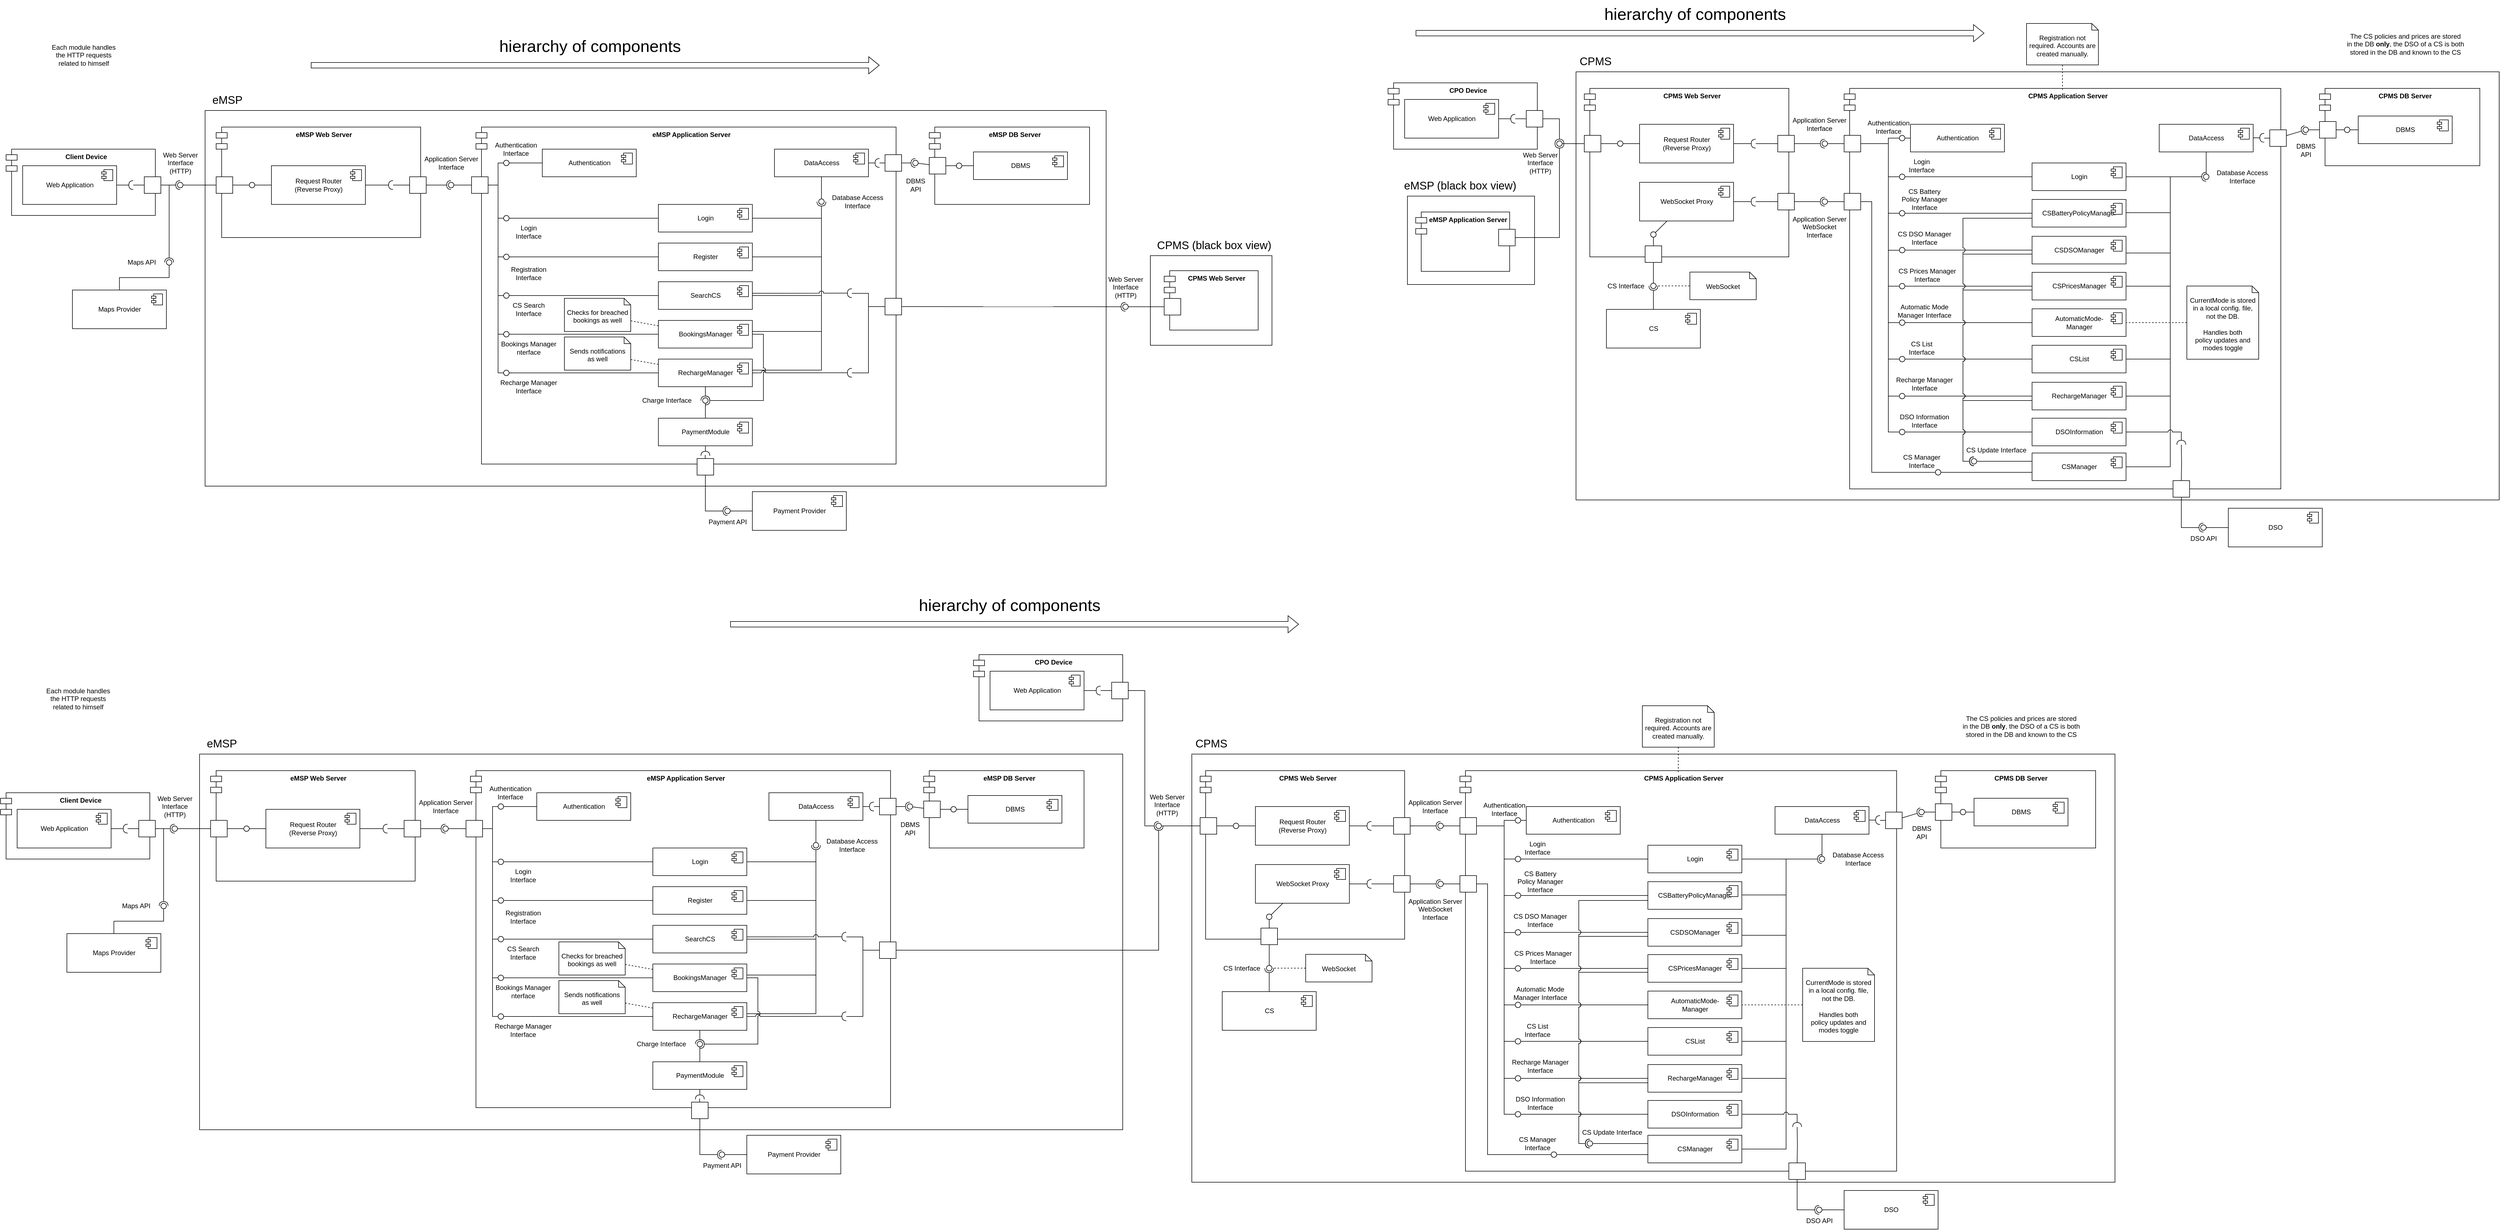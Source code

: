 <mxfile version="20.6.0" type="device"><diagram id="R2lEEEUBdFMjLlhIrx00" name="Page-1"><mxGraphModel dx="4693" dy="1164" grid="1" gridSize="10" guides="1" tooltips="1" connect="1" arrows="1" fold="1" page="1" pageScale="1" pageWidth="2354" pageHeight="1169" math="0" shadow="0" extFonts="Permanent Marker^https://fonts.googleapis.com/css?family=Permanent+Marker"><root><mxCell id="0"/><mxCell id="1" parent="0"/><mxCell id="drErfzKJE85tntGBX4ZN-110" value="" style="html=1;fillColor=none;" parent="1" vertex="1"><mxGeometry x="2155" y="2640" width="1670" height="775" as="geometry"/></mxCell><mxCell id="drErfzKJE85tntGBX4ZN-127" value="Client Device" style="shape=module;align=left;spacingLeft=20;align=center;verticalAlign=top;fontStyle=1" parent="1" vertex="1"><mxGeometry y="2710" width="270" height="120" as="geometry"/></mxCell><mxCell id="drErfzKJE85tntGBX4ZN-84" value="" style="html=1;fillColor=none;" parent="1" vertex="1"><mxGeometry x="360" y="2640" width="1670" height="680" as="geometry"/></mxCell><mxCell id="drErfzKJE85tntGBX4ZN-14" value="eMSP Application Server" style="shape=module;align=left;spacingLeft=20;align=center;verticalAlign=top;fontStyle=1" parent="1" vertex="1"><mxGeometry x="850" y="2670" width="760" height="610" as="geometry"/></mxCell><mxCell id="drErfzKJE85tntGBX4ZN-15" value="Authentication" style="html=1;dropTarget=0;" parent="1" vertex="1"><mxGeometry x="970" y="2710" width="170" height="50" as="geometry"/></mxCell><mxCell id="drErfzKJE85tntGBX4ZN-16" value="" style="shape=module;jettyWidth=8;jettyHeight=4;" parent="drErfzKJE85tntGBX4ZN-15" vertex="1"><mxGeometry x="1" width="20" height="20" relative="1" as="geometry"><mxPoint x="-27" y="7" as="offset"/></mxGeometry></mxCell><mxCell id="drErfzKJE85tntGBX4ZN-17" value="Login" style="html=1;dropTarget=0;" parent="1" vertex="1"><mxGeometry x="1180" y="2810" width="170" height="50" as="geometry"/></mxCell><mxCell id="drErfzKJE85tntGBX4ZN-18" value="" style="shape=module;jettyWidth=8;jettyHeight=4;" parent="drErfzKJE85tntGBX4ZN-17" vertex="1"><mxGeometry x="1" width="20" height="20" relative="1" as="geometry"><mxPoint x="-27" y="7" as="offset"/></mxGeometry></mxCell><mxCell id="drErfzKJE85tntGBX4ZN-144" style="edgeStyle=orthogonalEdgeStyle;rounded=0;orthogonalLoop=1;jettySize=auto;html=1;fontSize=20;endArrow=none;endFill=0;startSize=6;endSize=6;targetPerimeterSpacing=4;" parent="1" source="drErfzKJE85tntGBX4ZN-19" target="drErfzKJE85tntGBX4ZN-141" edge="1"><mxGeometry relative="1" as="geometry"/></mxCell><mxCell id="drErfzKJE85tntGBX4ZN-19" value="Register" style="html=1;dropTarget=0;" parent="1" vertex="1"><mxGeometry x="1180" y="2880" width="170" height="50" as="geometry"/></mxCell><mxCell id="drErfzKJE85tntGBX4ZN-20" value="" style="shape=module;jettyWidth=8;jettyHeight=4;" parent="drErfzKJE85tntGBX4ZN-19" vertex="1"><mxGeometry x="1" width="20" height="20" relative="1" as="geometry"><mxPoint x="-27" y="7" as="offset"/></mxGeometry></mxCell><mxCell id="drErfzKJE85tntGBX4ZN-145" style="edgeStyle=orthogonalEdgeStyle;rounded=0;orthogonalLoop=1;jettySize=auto;html=1;fontSize=20;endArrow=none;endFill=0;startSize=6;endSize=6;targetPerimeterSpacing=4;" parent="1" source="drErfzKJE85tntGBX4ZN-21" target="drErfzKJE85tntGBX4ZN-141" edge="1"><mxGeometry relative="1" as="geometry"/></mxCell><mxCell id="drErfzKJE85tntGBX4ZN-233" style="edgeStyle=orthogonalEdgeStyle;rounded=0;orthogonalLoop=1;jettySize=auto;html=1;fontSize=12;endArrow=none;endFill=0;startSize=6;endSize=6;targetPerimeterSpacing=0;" parent="1" target="drErfzKJE85tntGBX4ZN-232" edge="1"><mxGeometry relative="1" as="geometry"><mxPoint x="1530" y="2971" as="sourcePoint"/><mxPoint x="1590" y="2987" as="targetPoint"/><Array as="points"><mxPoint x="1560" y="2971"/><mxPoint x="1560" y="2995"/></Array></mxGeometry></mxCell><mxCell id="drErfzKJE85tntGBX4ZN-21" value="SearchCS" style="html=1;dropTarget=0;" parent="1" vertex="1"><mxGeometry x="1180" y="2950" width="170" height="50" as="geometry"/></mxCell><mxCell id="drErfzKJE85tntGBX4ZN-22" value="" style="shape=module;jettyWidth=8;jettyHeight=4;" parent="drErfzKJE85tntGBX4ZN-21" vertex="1"><mxGeometry x="1" width="20" height="20" relative="1" as="geometry"><mxPoint x="-27" y="7" as="offset"/></mxGeometry></mxCell><mxCell id="drErfzKJE85tntGBX4ZN-146" style="edgeStyle=orthogonalEdgeStyle;rounded=0;orthogonalLoop=1;jettySize=auto;html=1;fontSize=20;endArrow=none;endFill=0;startSize=6;endSize=6;targetPerimeterSpacing=4;" parent="1" source="drErfzKJE85tntGBX4ZN-23" target="drErfzKJE85tntGBX4ZN-141" edge="1"><mxGeometry relative="1" as="geometry"><Array as="points"><mxPoint x="1475" y="3040"/></Array></mxGeometry></mxCell><mxCell id="drErfzKJE85tntGBX4ZN-23" value="BookingsManager" style="html=1;dropTarget=0;" parent="1" vertex="1"><mxGeometry x="1180" y="3020" width="170" height="50" as="geometry"/></mxCell><mxCell id="drErfzKJE85tntGBX4ZN-24" value="" style="shape=module;jettyWidth=8;jettyHeight=4;" parent="drErfzKJE85tntGBX4ZN-23" vertex="1"><mxGeometry x="1" width="20" height="20" relative="1" as="geometry"><mxPoint x="-27" y="7" as="offset"/></mxGeometry></mxCell><mxCell id="drErfzKJE85tntGBX4ZN-148" style="edgeStyle=orthogonalEdgeStyle;rounded=0;orthogonalLoop=1;jettySize=auto;html=1;fontSize=20;endArrow=none;endFill=0;startSize=6;endSize=6;targetPerimeterSpacing=4;" parent="1" source="drErfzKJE85tntGBX4ZN-26" target="drErfzKJE85tntGBX4ZN-141" edge="1"><mxGeometry relative="1" as="geometry"><Array as="points"><mxPoint x="1475" y="3110"/></Array></mxGeometry></mxCell><mxCell id="drErfzKJE85tntGBX4ZN-234" style="edgeStyle=orthogonalEdgeStyle;rounded=0;orthogonalLoop=1;jettySize=auto;html=1;fontSize=12;endArrow=none;endFill=0;startSize=6;endSize=6;targetPerimeterSpacing=0;" parent="1" target="drErfzKJE85tntGBX4ZN-232" edge="1"><mxGeometry relative="1" as="geometry"><mxPoint x="1530" y="3115" as="sourcePoint"/><mxPoint x="1595.217" y="3015" as="targetPoint"/><Array as="points"><mxPoint x="1560" y="3115"/><mxPoint x="1560" y="2995"/></Array></mxGeometry></mxCell><mxCell id="drErfzKJE85tntGBX4ZN-26" value="RechargeManager" style="html=1;dropTarget=0;" parent="1" vertex="1"><mxGeometry x="1180" y="3090" width="170" height="50" as="geometry"/></mxCell><mxCell id="drErfzKJE85tntGBX4ZN-27" value="" style="shape=module;jettyWidth=8;jettyHeight=4;" parent="drErfzKJE85tntGBX4ZN-26" vertex="1"><mxGeometry x="1" width="20" height="20" relative="1" as="geometry"><mxPoint x="-27" y="7" as="offset"/></mxGeometry></mxCell><mxCell id="drErfzKJE85tntGBX4ZN-28" value="Web Application" style="html=1;dropTarget=0;" parent="1" vertex="1"><mxGeometry x="30" y="2740" width="170" height="70" as="geometry"/></mxCell><mxCell id="drErfzKJE85tntGBX4ZN-29" value="" style="shape=module;jettyWidth=8;jettyHeight=4;" parent="drErfzKJE85tntGBX4ZN-28" vertex="1"><mxGeometry x="1" width="20" height="20" relative="1" as="geometry"><mxPoint x="-27" y="7" as="offset"/></mxGeometry></mxCell><mxCell id="drErfzKJE85tntGBX4ZN-30" value="&lt;div&gt;Each module handles&lt;/div&gt;&lt;div&gt;the HTTP requests&lt;/div&gt;&lt;div&gt;related to himself&lt;br&gt;&lt;/div&gt;" style="text;html=1;align=center;verticalAlign=middle;resizable=0;points=[];autosize=1;strokeColor=none;fillColor=none;" parent="1" vertex="1"><mxGeometry x="70" y="2510" width="140" height="60" as="geometry"/></mxCell><mxCell id="drErfzKJE85tntGBX4ZN-44" value="eMSP Web Server" style="shape=module;align=left;spacingLeft=20;align=center;verticalAlign=top;fontStyle=1" parent="1" vertex="1"><mxGeometry x="380" y="2670" width="370" height="200" as="geometry"/></mxCell><mxCell id="drErfzKJE85tntGBX4ZN-45" value="Request Router&lt;br&gt;(Reverse Proxy)" style="html=1;dropTarget=0;" parent="1" vertex="1"><mxGeometry x="480" y="2740" width="170" height="70" as="geometry"/></mxCell><mxCell id="drErfzKJE85tntGBX4ZN-46" value="" style="shape=module;jettyWidth=8;jettyHeight=4;" parent="drErfzKJE85tntGBX4ZN-45" vertex="1"><mxGeometry x="1" width="20" height="20" relative="1" as="geometry"><mxPoint x="-27" y="7" as="offset"/></mxGeometry></mxCell><mxCell id="drErfzKJE85tntGBX4ZN-47" value="" style="rounded=0;orthogonalLoop=1;jettySize=auto;html=1;endArrow=none;endFill=0;sketch=0;sourcePerimeterSpacing=0;targetPerimeterSpacing=0;" parent="1" source="drErfzKJE85tntGBX4ZN-50" target="drErfzKJE85tntGBX4ZN-49" edge="1"><mxGeometry relative="1" as="geometry"><mxPoint x="240" y="2980" as="sourcePoint"/></mxGeometry></mxCell><mxCell id="drErfzKJE85tntGBX4ZN-48" value="" style="rounded=0;orthogonalLoop=1;jettySize=auto;html=1;endArrow=halfCircle;endFill=0;entryX=0.5;entryY=0.5;endSize=6;strokeWidth=1;sketch=0;startArrow=none;" parent="1" source="drErfzKJE85tntGBX4ZN-128" target="drErfzKJE85tntGBX4ZN-49" edge="1"><mxGeometry relative="1" as="geometry"><mxPoint x="700" y="3035" as="sourcePoint"/></mxGeometry></mxCell><mxCell id="drErfzKJE85tntGBX4ZN-49" value="" style="ellipse;whiteSpace=wrap;html=1;align=center;aspect=fixed;resizable=0;points=[];outlineConnect=0;sketch=0;" parent="1" vertex="1"><mxGeometry x="310" y="2770" width="10" height="10" as="geometry"/></mxCell><mxCell id="drErfzKJE85tntGBX4ZN-201" style="edgeStyle=none;rounded=0;orthogonalLoop=1;jettySize=auto;html=1;fontSize=20;endArrow=none;endFill=0;startSize=6;endSize=6;targetPerimeterSpacing=0;" parent="1" source="drErfzKJE85tntGBX4ZN-50" target="drErfzKJE85tntGBX4ZN-199" edge="1"><mxGeometry relative="1" as="geometry"/></mxCell><mxCell id="drErfzKJE85tntGBX4ZN-50" value="" style="fontStyle=0;labelPosition=right;verticalLabelPosition=middle;align=left;verticalAlign=middle;spacingLeft=2;" parent="1" vertex="1"><mxGeometry x="380" y="2760" width="30" height="30" as="geometry"/></mxCell><mxCell id="drErfzKJE85tntGBX4ZN-57" value="" style="rounded=0;orthogonalLoop=1;jettySize=auto;html=1;endArrow=none;endFill=0;sketch=0;targetPerimeterSpacing=0;startArrow=none;" parent="1" source="drErfzKJE85tntGBX4ZN-15" target="drErfzKJE85tntGBX4ZN-59" edge="1"><mxGeometry relative="1" as="geometry"><mxPoint x="810" y="2770" as="sourcePoint"/></mxGeometry></mxCell><mxCell id="drErfzKJE85tntGBX4ZN-59" value="" style="ellipse;whiteSpace=wrap;html=1;align=center;aspect=fixed;resizable=0;points=[];outlineConnect=0;sketch=0;" parent="1" vertex="1"><mxGeometry x="900" y="2730" width="10" height="10" as="geometry"/></mxCell><mxCell id="drErfzKJE85tntGBX4ZN-188" style="rounded=0;orthogonalLoop=1;jettySize=auto;html=1;fontSize=20;endArrow=none;endFill=0;startSize=6;endSize=6;targetPerimeterSpacing=0;edgeStyle=orthogonalEdgeStyle;" parent="1" source="drErfzKJE85tntGBX4ZN-60" target="drErfzKJE85tntGBX4ZN-59" edge="1"><mxGeometry relative="1" as="geometry"><Array as="points"><mxPoint x="890" y="2775"/><mxPoint x="890" y="2735"/></Array></mxGeometry></mxCell><mxCell id="drErfzKJE85tntGBX4ZN-189" style="edgeStyle=orthogonalEdgeStyle;rounded=0;orthogonalLoop=1;jettySize=auto;html=1;fontSize=20;endArrow=none;endFill=0;startSize=6;endSize=6;targetPerimeterSpacing=0;" parent="1" source="drErfzKJE85tntGBX4ZN-60" target="drErfzKJE85tntGBX4ZN-65" edge="1"><mxGeometry relative="1" as="geometry"><Array as="points"><mxPoint x="890" y="2775"/><mxPoint x="890" y="2835"/></Array></mxGeometry></mxCell><mxCell id="drErfzKJE85tntGBX4ZN-190" style="edgeStyle=orthogonalEdgeStyle;rounded=0;orthogonalLoop=1;jettySize=auto;html=1;fontSize=20;endArrow=none;endFill=0;startSize=6;endSize=6;targetPerimeterSpacing=0;" parent="1" source="drErfzKJE85tntGBX4ZN-60" target="drErfzKJE85tntGBX4ZN-68" edge="1"><mxGeometry relative="1" as="geometry"><Array as="points"><mxPoint x="890" y="2775"/><mxPoint x="890" y="3045"/></Array></mxGeometry></mxCell><mxCell id="drErfzKJE85tntGBX4ZN-60" value="" style="fontStyle=0;labelPosition=right;verticalLabelPosition=middle;align=left;verticalAlign=middle;spacingLeft=2;" parent="1" vertex="1"><mxGeometry x="842" y="2760" width="30" height="30" as="geometry"/></mxCell><mxCell id="drErfzKJE85tntGBX4ZN-63" value="" style="rounded=0;orthogonalLoop=1;jettySize=auto;html=1;endArrow=none;endFill=0;sketch=0;sourcePerimeterSpacing=0;targetPerimeterSpacing=0;" parent="1" source="drErfzKJE85tntGBX4ZN-17" target="drErfzKJE85tntGBX4ZN-65" edge="1"><mxGeometry relative="1" as="geometry"><mxPoint x="615" y="2603.361" as="sourcePoint"/></mxGeometry></mxCell><mxCell id="drErfzKJE85tntGBX4ZN-65" value="" style="ellipse;whiteSpace=wrap;html=1;align=center;aspect=fixed;resizable=0;points=[];outlineConnect=0;sketch=0;" parent="1" vertex="1"><mxGeometry x="900" y="2830" width="10" height="10" as="geometry"/></mxCell><mxCell id="drErfzKJE85tntGBX4ZN-66" value="" style="rounded=0;orthogonalLoop=1;jettySize=auto;html=1;endArrow=none;endFill=0;sketch=0;sourcePerimeterSpacing=0;targetPerimeterSpacing=0;" parent="1" source="drErfzKJE85tntGBX4ZN-23" target="drErfzKJE85tntGBX4ZN-68" edge="1"><mxGeometry relative="1" as="geometry"><mxPoint x="960" y="2965" as="sourcePoint"/></mxGeometry></mxCell><mxCell id="drErfzKJE85tntGBX4ZN-68" value="" style="ellipse;whiteSpace=wrap;html=1;align=center;aspect=fixed;resizable=0;points=[];outlineConnect=0;sketch=0;" parent="1" vertex="1"><mxGeometry x="900" y="3040" width="10" height="10" as="geometry"/></mxCell><mxCell id="drErfzKJE85tntGBX4ZN-197" style="edgeStyle=none;rounded=0;orthogonalLoop=1;jettySize=auto;html=1;fontSize=20;endArrow=none;endFill=0;startSize=6;endSize=6;targetPerimeterSpacing=0;" parent="1" source="drErfzKJE85tntGBX4ZN-70" edge="1"><mxGeometry relative="1" as="geometry"><mxPoint x="700" y="2775" as="targetPoint"/></mxGeometry></mxCell><mxCell id="drErfzKJE85tntGBX4ZN-70" value="" style="fontStyle=0;labelPosition=right;verticalLabelPosition=middle;align=left;verticalAlign=middle;spacingLeft=2;" parent="1" vertex="1"><mxGeometry x="730" y="2760" width="30" height="30" as="geometry"/></mxCell><mxCell id="drErfzKJE85tntGBX4ZN-72" value="" style="rounded=0;orthogonalLoop=1;jettySize=auto;html=1;endArrow=none;endFill=0;sketch=0;sourcePerimeterSpacing=0;targetPerimeterSpacing=0;" parent="1" source="drErfzKJE85tntGBX4ZN-60" target="drErfzKJE85tntGBX4ZN-74" edge="1"><mxGeometry relative="1" as="geometry"><mxPoint x="760" y="2915" as="sourcePoint"/></mxGeometry></mxCell><mxCell id="drErfzKJE85tntGBX4ZN-73" value="" style="rounded=0;orthogonalLoop=1;jettySize=auto;html=1;endArrow=halfCircle;endFill=0;entryX=0.5;entryY=0.5;endSize=6;strokeWidth=1;sketch=0;" parent="1" source="drErfzKJE85tntGBX4ZN-70" target="drErfzKJE85tntGBX4ZN-74" edge="1"><mxGeometry relative="1" as="geometry"><mxPoint x="310" y="3010" as="sourcePoint"/></mxGeometry></mxCell><mxCell id="drErfzKJE85tntGBX4ZN-74" value="" style="ellipse;whiteSpace=wrap;html=1;align=center;aspect=fixed;resizable=0;points=[];outlineConnect=0;sketch=0;" parent="1" vertex="1"><mxGeometry x="800" y="2770" width="10" height="10" as="geometry"/></mxCell><mxCell id="drErfzKJE85tntGBX4ZN-75" value="&lt;div&gt;Web Server&lt;/div&gt;&lt;div&gt;Interface&lt;/div&gt;&lt;div&gt;(HTTP)&lt;/div&gt;" style="text;html=1;align=center;verticalAlign=middle;resizable=0;points=[];autosize=1;strokeColor=none;fillColor=none;" parent="1" vertex="1"><mxGeometry x="270" y="2705" width="90" height="60" as="geometry"/></mxCell><mxCell id="drErfzKJE85tntGBX4ZN-76" value="&lt;div&gt;Application Server&lt;/div&gt;&lt;div&gt;Interface&lt;br&gt;&lt;/div&gt;" style="text;html=1;align=center;verticalAlign=middle;resizable=0;points=[];autosize=1;strokeColor=none;fillColor=none;" parent="1" vertex="1"><mxGeometry x="745" y="2715" width="120" height="40" as="geometry"/></mxCell><mxCell id="drErfzKJE85tntGBX4ZN-78" value="PaymentModule" style="html=1;dropTarget=0;" parent="1" vertex="1"><mxGeometry x="1180" y="3197" width="170" height="50" as="geometry"/></mxCell><mxCell id="drErfzKJE85tntGBX4ZN-79" value="" style="shape=module;jettyWidth=8;jettyHeight=4;" parent="drErfzKJE85tntGBX4ZN-78" vertex="1"><mxGeometry x="1" width="20" height="20" relative="1" as="geometry"><mxPoint x="-27" y="7" as="offset"/></mxGeometry></mxCell><mxCell id="drErfzKJE85tntGBX4ZN-86" value="&lt;font style=&quot;font-size: 20px;&quot;&gt;eMSP&lt;/font&gt;" style="text;html=1;align=center;verticalAlign=middle;resizable=0;points=[];autosize=1;strokeColor=none;fillColor=none;" parent="1" vertex="1"><mxGeometry x="360" y="2600" width="80" height="40" as="geometry"/></mxCell><mxCell id="drErfzKJE85tntGBX4ZN-91" value="Charge Interface" style="text;html=1;align=center;verticalAlign=middle;resizable=0;points=[];autosize=1;strokeColor=none;fillColor=none;fontSize=12;" parent="1" vertex="1"><mxGeometry x="1140" y="3150" width="110" height="30" as="geometry"/></mxCell><mxCell id="pBd0ogxYUwdLres1oTsP-30" style="edgeStyle=orthogonalEdgeStyle;rounded=0;orthogonalLoop=1;jettySize=auto;html=1;endArrow=none;endFill=0;" parent="1" source="drErfzKJE85tntGBX4ZN-92" edge="1"><mxGeometry relative="1" as="geometry"><mxPoint x="1264.727" y="3263.455" as="targetPoint"/><Array as="points"><mxPoint x="1265" y="3265"/></Array></mxGeometry></mxCell><mxCell id="drErfzKJE85tntGBX4ZN-92" value="" style="fontStyle=0;labelPosition=right;verticalLabelPosition=middle;align=left;verticalAlign=middle;spacingLeft=2;" parent="1" vertex="1"><mxGeometry x="1250" y="3270" width="30" height="30" as="geometry"/></mxCell><mxCell id="drErfzKJE85tntGBX4ZN-94" value="Payment Provider" style="html=1;dropTarget=0;" parent="1" vertex="1"><mxGeometry x="1350" y="3330" width="170" height="70" as="geometry"/></mxCell><mxCell id="drErfzKJE85tntGBX4ZN-95" value="" style="shape=module;jettyWidth=8;jettyHeight=4;" parent="drErfzKJE85tntGBX4ZN-94" vertex="1"><mxGeometry x="1" width="20" height="20" relative="1" as="geometry"><mxPoint x="-27" y="7" as="offset"/></mxGeometry></mxCell><mxCell id="drErfzKJE85tntGBX4ZN-96" value="" style="rounded=0;orthogonalLoop=1;jettySize=auto;html=1;endArrow=none;endFill=0;sketch=0;sourcePerimeterSpacing=0;targetPerimeterSpacing=0;fontSize=12;" parent="1" source="drErfzKJE85tntGBX4ZN-94" target="drErfzKJE85tntGBX4ZN-98" edge="1"><mxGeometry relative="1" as="geometry"><mxPoint x="1060" y="3545" as="sourcePoint"/></mxGeometry></mxCell><mxCell id="drErfzKJE85tntGBX4ZN-97" value="" style="rounded=0;orthogonalLoop=1;jettySize=auto;html=1;endArrow=halfCircle;endFill=0;entryX=0.5;entryY=0.5;endSize=6;strokeWidth=1;sketch=0;fontSize=12;edgeStyle=orthogonalEdgeStyle;" parent="1" source="drErfzKJE85tntGBX4ZN-92" target="drErfzKJE85tntGBX4ZN-98" edge="1"><mxGeometry relative="1" as="geometry"><mxPoint x="1520" y="3400" as="sourcePoint"/><Array as="points"><mxPoint x="1265" y="3365"/></Array></mxGeometry></mxCell><mxCell id="drErfzKJE85tntGBX4ZN-98" value="" style="ellipse;whiteSpace=wrap;html=1;align=center;aspect=fixed;resizable=0;points=[];outlineConnect=0;sketch=0;fontSize=12;fillColor=none;" parent="1" vertex="1"><mxGeometry x="1300" y="3360" width="10" height="10" as="geometry"/></mxCell><mxCell id="drErfzKJE85tntGBX4ZN-105" value="" style="rounded=0;orthogonalLoop=1;jettySize=auto;html=1;endArrow=none;endFill=0;sketch=0;sourcePerimeterSpacing=0;targetPerimeterSpacing=0;fontSize=12;" parent="1" source="drErfzKJE85tntGBX4ZN-78" target="drErfzKJE85tntGBX4ZN-107" edge="1"><mxGeometry relative="1" as="geometry"><mxPoint x="930" y="3145" as="sourcePoint"/></mxGeometry></mxCell><mxCell id="drErfzKJE85tntGBX4ZN-106" value="" style="rounded=0;orthogonalLoop=1;jettySize=auto;html=1;endArrow=halfCircle;endFill=0;entryX=0.5;entryY=0.5;endSize=6;strokeWidth=1;sketch=0;fontSize=12;" parent="1" source="drErfzKJE85tntGBX4ZN-26" target="drErfzKJE85tntGBX4ZN-107" edge="1"><mxGeometry relative="1" as="geometry"><mxPoint x="970" y="3145" as="sourcePoint"/></mxGeometry></mxCell><mxCell id="drErfzKJE85tntGBX4ZN-107" value="" style="ellipse;whiteSpace=wrap;html=1;align=center;aspect=fixed;resizable=0;points=[];outlineConnect=0;sketch=0;fontSize=12;fillColor=none;" parent="1" vertex="1"><mxGeometry x="1260" y="3160" width="10" height="10" as="geometry"/></mxCell><mxCell id="drErfzKJE85tntGBX4ZN-109" value="" style="rounded=0;orthogonalLoop=1;jettySize=auto;html=1;endArrow=halfCircle;endFill=0;endSize=6;strokeWidth=1;sketch=0;fontSize=12;edgeStyle=orthogonalEdgeStyle;targetPerimeterSpacing=-5;jumpStyle=arc;jumpSize=8;" parent="1" source="drErfzKJE85tntGBX4ZN-23" target="drErfzKJE85tntGBX4ZN-107" edge="1"><mxGeometry relative="1" as="geometry"><mxPoint x="1275" y="3150" as="sourcePoint"/><mxPoint x="1297" y="3166" as="targetPoint"/><Array as="points"><mxPoint x="1370" y="3045"/><mxPoint x="1370" y="3165"/></Array></mxGeometry></mxCell><mxCell id="drErfzKJE85tntGBX4ZN-111" value="CPMS Application Server" style="shape=module;align=left;spacingLeft=20;align=center;verticalAlign=top;fontStyle=1" parent="1" vertex="1"><mxGeometry x="2640" y="2670" width="790" height="725" as="geometry"/></mxCell><mxCell id="drErfzKJE85tntGBX4ZN-112" value="CPMS Web Server" style="shape=module;align=left;spacingLeft=20;align=center;verticalAlign=top;fontStyle=1" parent="1" vertex="1"><mxGeometry x="2170" y="2670" width="370" height="305" as="geometry"/></mxCell><mxCell id="drErfzKJE85tntGBX4ZN-113" value="&lt;font style=&quot;font-size: 20px;&quot;&gt;CPMS&lt;/font&gt;" style="text;html=1;align=center;verticalAlign=middle;resizable=0;points=[];autosize=1;strokeColor=none;fillColor=none;" parent="1" vertex="1"><mxGeometry x="2150" y="2600" width="80" height="40" as="geometry"/></mxCell><mxCell id="drErfzKJE85tntGBX4ZN-116" value="eMSP DB Server" style="shape=module;align=left;spacingLeft=20;align=center;verticalAlign=top;fontStyle=1" parent="1" vertex="1"><mxGeometry x="1670" y="2670" width="290" height="140" as="geometry"/></mxCell><mxCell id="drErfzKJE85tntGBX4ZN-117" value="DBMS" style="html=1;dropTarget=0;" parent="1" vertex="1"><mxGeometry x="1750" y="2715" width="170" height="50" as="geometry"/></mxCell><mxCell id="drErfzKJE85tntGBX4ZN-118" value="" style="shape=module;jettyWidth=8;jettyHeight=4;" parent="drErfzKJE85tntGBX4ZN-117" vertex="1"><mxGeometry x="1" width="20" height="20" relative="1" as="geometry"><mxPoint x="-27" y="7" as="offset"/></mxGeometry></mxCell><mxCell id="drErfzKJE85tntGBX4ZN-130" style="edgeStyle=none;rounded=0;orthogonalLoop=1;jettySize=auto;html=1;fontSize=20;endArrow=none;endFill=0;" parent="1" target="drErfzKJE85tntGBX4ZN-121" edge="1"><mxGeometry relative="1" as="geometry"><mxPoint x="1580" y="2735" as="sourcePoint"/></mxGeometry></mxCell><mxCell id="drErfzKJE85tntGBX4ZN-119" value="DataAccess" style="html=1;dropTarget=0;" parent="1" vertex="1"><mxGeometry x="1390" y="2710" width="170" height="50" as="geometry"/></mxCell><mxCell id="drErfzKJE85tntGBX4ZN-120" value="" style="shape=module;jettyWidth=8;jettyHeight=4;" parent="drErfzKJE85tntGBX4ZN-119" vertex="1"><mxGeometry x="1" width="20" height="20" relative="1" as="geometry"><mxPoint x="-27" y="7" as="offset"/></mxGeometry></mxCell><mxCell id="drErfzKJE85tntGBX4ZN-121" value="" style="fontStyle=0;labelPosition=right;verticalLabelPosition=middle;align=left;verticalAlign=middle;spacingLeft=2;" parent="1" vertex="1"><mxGeometry x="1590" y="2720" width="30" height="30" as="geometry"/></mxCell><mxCell id="N8i2kQ7BUz7TJsl_2M3V-16" style="edgeStyle=orthogonalEdgeStyle;rounded=0;orthogonalLoop=1;jettySize=auto;html=1;sourcePerimeterSpacing=0;targetPerimeterSpacing=0;endArrow=none;endFill=0;" parent="1" source="drErfzKJE85tntGBX4ZN-122" target="N8i2kQ7BUz7TJsl_2M3V-13" edge="1"><mxGeometry relative="1" as="geometry"/></mxCell><mxCell id="drErfzKJE85tntGBX4ZN-122" value="" style="fontStyle=0;labelPosition=right;verticalLabelPosition=middle;align=left;verticalAlign=middle;spacingLeft=2;" parent="1" vertex="1"><mxGeometry x="1670" y="2725" width="30" height="30" as="geometry"/></mxCell><mxCell id="drErfzKJE85tntGBX4ZN-124" value="" style="rounded=0;orthogonalLoop=1;jettySize=auto;html=1;endArrow=none;endFill=0;sketch=0;sourcePerimeterSpacing=0;targetPerimeterSpacing=0;fontSize=20;" parent="1" source="drErfzKJE85tntGBX4ZN-122" target="drErfzKJE85tntGBX4ZN-126" edge="1"><mxGeometry relative="1" as="geometry"><mxPoint x="1600" y="2855" as="sourcePoint"/></mxGeometry></mxCell><mxCell id="drErfzKJE85tntGBX4ZN-125" value="" style="rounded=0;orthogonalLoop=1;jettySize=auto;html=1;endArrow=halfCircle;endFill=0;entryX=0.5;entryY=0.5;endSize=6;strokeWidth=1;sketch=0;fontSize=20;" parent="1" source="drErfzKJE85tntGBX4ZN-121" target="drErfzKJE85tntGBX4ZN-126" edge="1"><mxGeometry relative="1" as="geometry"><mxPoint x="1640" y="2855" as="sourcePoint"/></mxGeometry></mxCell><mxCell id="drErfzKJE85tntGBX4ZN-126" value="" style="ellipse;whiteSpace=wrap;html=1;align=center;aspect=fixed;resizable=0;points=[];outlineConnect=0;sketch=0;fontSize=20;fillColor=none;" parent="1" vertex="1"><mxGeometry x="1640" y="2730" width="10" height="10" as="geometry"/></mxCell><mxCell id="drErfzKJE85tntGBX4ZN-128" value="" style="fontStyle=0;labelPosition=right;verticalLabelPosition=middle;align=left;verticalAlign=middle;spacingLeft=2;" parent="1" vertex="1"><mxGeometry x="250" y="2760" width="30" height="30" as="geometry"/></mxCell><mxCell id="drErfzKJE85tntGBX4ZN-129" value="" style="rounded=0;orthogonalLoop=1;jettySize=auto;html=1;endArrow=none;endFill=0;endSize=6;strokeWidth=1;sketch=0;startArrow=none;" parent="1" target="drErfzKJE85tntGBX4ZN-128" edge="1"><mxGeometry relative="1" as="geometry"><mxPoint x="230" y="2775" as="sourcePoint"/><mxPoint x="285" y="2775" as="targetPoint"/></mxGeometry></mxCell><mxCell id="drErfzKJE85tntGBX4ZN-139" value="" style="rounded=0;orthogonalLoop=1;jettySize=auto;html=1;endArrow=none;endFill=0;sketch=0;sourcePerimeterSpacing=0;targetPerimeterSpacing=0;fontSize=20;startSize=6;endSize=6;" parent="1" source="drErfzKJE85tntGBX4ZN-119" target="drErfzKJE85tntGBX4ZN-141" edge="1"><mxGeometry relative="1" as="geometry"><mxPoint x="1390" y="2600" as="sourcePoint"/></mxGeometry></mxCell><mxCell id="drErfzKJE85tntGBX4ZN-140" value="" style="rounded=0;orthogonalLoop=1;jettySize=auto;html=1;endArrow=halfCircle;endFill=0;entryX=0.5;entryY=0.5;endSize=6;strokeWidth=1;sketch=0;fontSize=20;edgeStyle=orthogonalEdgeStyle;" parent="1" source="drErfzKJE85tntGBX4ZN-17" target="drErfzKJE85tntGBX4ZN-141" edge="1"><mxGeometry relative="1" as="geometry"><mxPoint x="1400" y="2815" as="sourcePoint"/><Array as="points"><mxPoint x="1475" y="2835"/></Array></mxGeometry></mxCell><mxCell id="drErfzKJE85tntGBX4ZN-141" value="" style="ellipse;whiteSpace=wrap;html=1;align=center;aspect=fixed;resizable=0;points=[];outlineConnect=0;sketch=0;fontSize=20;fillColor=none;" parent="1" vertex="1"><mxGeometry x="1470" y="2800" width="10" height="10" as="geometry"/></mxCell><mxCell id="drErfzKJE85tntGBX4ZN-149" value="CPMS DB Server" style="shape=module;align=left;spacingLeft=20;align=center;verticalAlign=top;fontStyle=1" parent="1" vertex="1"><mxGeometry x="3500" y="2670" width="290" height="140" as="geometry"/></mxCell><mxCell id="N8i2kQ7BUz7TJsl_2M3V-69" style="edgeStyle=orthogonalEdgeStyle;rounded=0;orthogonalLoop=1;jettySize=auto;html=1;endArrow=none;endFill=0;targetPerimeterSpacing=0;startArrow=none;" parent="1" source="N8i2kQ7BUz7TJsl_2M3V-61" target="N8i2kQ7BUz7TJsl_2M3V-63" edge="1"><mxGeometry relative="1" as="geometry"><Array as="points"><mxPoint x="3550" y="2745"/></Array></mxGeometry></mxCell><mxCell id="drErfzKJE85tntGBX4ZN-150" value="DBMS" style="html=1;dropTarget=0;" parent="1" vertex="1"><mxGeometry x="3570" y="2720" width="170" height="50" as="geometry"/></mxCell><mxCell id="drErfzKJE85tntGBX4ZN-151" value="" style="shape=module;jettyWidth=8;jettyHeight=4;" parent="drErfzKJE85tntGBX4ZN-150" vertex="1"><mxGeometry x="1" width="20" height="20" relative="1" as="geometry"><mxPoint x="-27" y="7" as="offset"/></mxGeometry></mxCell><mxCell id="drErfzKJE85tntGBX4ZN-152" value="Request Router&lt;br&gt;(Reverse Proxy)" style="html=1;dropTarget=0;" parent="1" vertex="1"><mxGeometry x="2270" y="2735" width="170" height="70" as="geometry"/></mxCell><mxCell id="drErfzKJE85tntGBX4ZN-153" value="" style="shape=module;jettyWidth=8;jettyHeight=4;" parent="drErfzKJE85tntGBX4ZN-152" vertex="1"><mxGeometry x="1" width="20" height="20" relative="1" as="geometry"><mxPoint x="-27" y="7" as="offset"/></mxGeometry></mxCell><mxCell id="drErfzKJE85tntGBX4ZN-172" style="edgeStyle=orthogonalEdgeStyle;rounded=0;orthogonalLoop=1;jettySize=auto;html=1;fontSize=20;endArrow=none;endFill=0;startSize=6;endSize=6;targetPerimeterSpacing=0;startArrow=none;" parent="1" source="N8i2kQ7BUz7TJsl_2M3V-10" target="drErfzKJE85tntGBX4ZN-152" edge="1"><mxGeometry relative="1" as="geometry"/></mxCell><mxCell id="drErfzKJE85tntGBX4ZN-154" value="" style="fontStyle=0;labelPosition=right;verticalLabelPosition=middle;align=left;verticalAlign=middle;spacingLeft=2;" parent="1" vertex="1"><mxGeometry x="2170" y="2755" width="30" height="30" as="geometry"/></mxCell><mxCell id="drErfzKJE85tntGBX4ZN-174" style="edgeStyle=orthogonalEdgeStyle;rounded=0;orthogonalLoop=1;jettySize=auto;html=1;fontSize=20;endArrow=none;endFill=0;startSize=6;endSize=6;targetPerimeterSpacing=0;" parent="1" source="drErfzKJE85tntGBX4ZN-155" edge="1"><mxGeometry relative="1" as="geometry"><mxPoint x="2480" y="2770" as="targetPoint"/></mxGeometry></mxCell><mxCell id="drErfzKJE85tntGBX4ZN-155" value="" style="fontStyle=0;labelPosition=right;verticalLabelPosition=middle;align=left;verticalAlign=middle;spacingLeft=2;" parent="1" vertex="1"><mxGeometry x="2520" y="2755" width="30" height="30" as="geometry"/></mxCell><mxCell id="drErfzKJE85tntGBX4ZN-156" value="" style="fontStyle=0;labelPosition=right;verticalLabelPosition=middle;align=left;verticalAlign=middle;spacingLeft=2;" parent="1" vertex="1"><mxGeometry x="3235" y="3380" width="30" height="30" as="geometry"/></mxCell><mxCell id="drErfzKJE85tntGBX4ZN-157" value="DSO" style="html=1;dropTarget=0;" parent="1" vertex="1"><mxGeometry x="3335" y="3430" width="170" height="70" as="geometry"/></mxCell><mxCell id="drErfzKJE85tntGBX4ZN-158" value="" style="shape=module;jettyWidth=8;jettyHeight=4;" parent="drErfzKJE85tntGBX4ZN-157" vertex="1"><mxGeometry x="1" width="20" height="20" relative="1" as="geometry"><mxPoint x="-27" y="7" as="offset"/></mxGeometry></mxCell><mxCell id="drErfzKJE85tntGBX4ZN-159" value="" style="rounded=0;orthogonalLoop=1;jettySize=auto;html=1;endArrow=none;endFill=0;sketch=0;sourcePerimeterSpacing=0;targetPerimeterSpacing=0;fontSize=12;" parent="1" source="drErfzKJE85tntGBX4ZN-157" target="drErfzKJE85tntGBX4ZN-161" edge="1"><mxGeometry relative="1" as="geometry"><mxPoint x="3305" y="3635" as="sourcePoint"/></mxGeometry></mxCell><mxCell id="drErfzKJE85tntGBX4ZN-160" value="" style="rounded=0;orthogonalLoop=1;jettySize=auto;html=1;endArrow=halfCircle;endFill=0;entryX=0.5;entryY=0.5;endSize=6;strokeWidth=1;sketch=0;fontSize=12;edgeStyle=orthogonalEdgeStyle;" parent="1" source="drErfzKJE85tntGBX4ZN-156" target="drErfzKJE85tntGBX4ZN-161" edge="1"><mxGeometry relative="1" as="geometry"><mxPoint x="3765" y="3390" as="sourcePoint"/><Array as="points"><mxPoint x="3250" y="3465"/></Array></mxGeometry></mxCell><mxCell id="drErfzKJE85tntGBX4ZN-161" value="" style="ellipse;whiteSpace=wrap;html=1;align=center;aspect=fixed;resizable=0;points=[];outlineConnect=0;sketch=0;fontSize=12;fillColor=none;" parent="1" vertex="1"><mxGeometry x="3285" y="3460" width="10" height="10" as="geometry"/></mxCell><mxCell id="pBd0ogxYUwdLres1oTsP-13" style="edgeStyle=none;rounded=0;orthogonalLoop=1;jettySize=auto;html=1;endArrow=none;endFill=0;" parent="1" source="drErfzKJE85tntGBX4ZN-162" target="pBd0ogxYUwdLres1oTsP-11" edge="1"><mxGeometry relative="1" as="geometry"/></mxCell><mxCell id="drErfzKJE85tntGBX4ZN-162" value="" style="fontStyle=0;labelPosition=right;verticalLabelPosition=middle;align=left;verticalAlign=middle;spacingLeft=2;" parent="1" vertex="1"><mxGeometry x="2280" y="2955" width="30" height="30" as="geometry"/></mxCell><mxCell id="drErfzKJE85tntGBX4ZN-163" value="CS" style="html=1;dropTarget=0;" parent="1" vertex="1"><mxGeometry x="2210" y="3070" width="170" height="70" as="geometry"/></mxCell><mxCell id="drErfzKJE85tntGBX4ZN-164" value="" style="shape=module;jettyWidth=8;jettyHeight=4;" parent="drErfzKJE85tntGBX4ZN-163" vertex="1"><mxGeometry x="1" width="20" height="20" relative="1" as="geometry"><mxPoint x="-27" y="7" as="offset"/></mxGeometry></mxCell><mxCell id="drErfzKJE85tntGBX4ZN-165" value="" style="rounded=0;orthogonalLoop=1;jettySize=auto;html=1;endArrow=none;endFill=0;sketch=0;sourcePerimeterSpacing=0;targetPerimeterSpacing=0;fontSize=12;" parent="1" source="drErfzKJE85tntGBX4ZN-162" target="drErfzKJE85tntGBX4ZN-167" edge="1"><mxGeometry relative="1" as="geometry"><mxPoint x="2090" y="3125" as="sourcePoint"/></mxGeometry></mxCell><mxCell id="drErfzKJE85tntGBX4ZN-166" value="" style="rounded=0;orthogonalLoop=1;jettySize=auto;html=1;endArrow=halfCircle;endFill=0;entryX=0.5;entryY=0.5;endSize=6;strokeWidth=1;sketch=0;fontSize=12;" parent="1" source="drErfzKJE85tntGBX4ZN-163" target="drErfzKJE85tntGBX4ZN-167" edge="1"><mxGeometry relative="1" as="geometry"><mxPoint x="2120" y="3045" as="sourcePoint"/></mxGeometry></mxCell><mxCell id="drErfzKJE85tntGBX4ZN-167" value="" style="ellipse;whiteSpace=wrap;html=1;align=center;aspect=fixed;resizable=0;points=[];outlineConnect=0;sketch=0;fontSize=12;fillColor=none;" parent="1" vertex="1"><mxGeometry x="2290" y="3022.5" width="10" height="10" as="geometry"/></mxCell><mxCell id="N8i2kQ7BUz7TJsl_2M3V-48" style="edgeStyle=orthogonalEdgeStyle;rounded=0;orthogonalLoop=1;jettySize=auto;html=1;endArrow=none;endFill=0;sourcePerimeterSpacing=0;targetPerimeterSpacing=0;" parent="1" source="drErfzKJE85tntGBX4ZN-170" target="N8i2kQ7BUz7TJsl_2M3V-27" edge="1"><mxGeometry relative="1" as="geometry"/></mxCell><mxCell id="pBd0ogxYUwdLres1oTsP-25" style="edgeStyle=orthogonalEdgeStyle;rounded=0;orthogonalLoop=1;jettySize=auto;html=1;endArrow=none;endFill=0;" parent="1" target="drErfzKJE85tntGBX4ZN-156" edge="1"><mxGeometry relative="1" as="geometry"><mxPoint x="3250" y="3315" as="sourcePoint"/></mxGeometry></mxCell><mxCell id="drErfzKJE85tntGBX4ZN-170" value="DSOInformation" style="html=1;dropTarget=0;" parent="1" vertex="1"><mxGeometry x="2980" y="3267" width="170" height="50" as="geometry"/></mxCell><mxCell id="drErfzKJE85tntGBX4ZN-171" value="" style="shape=module;jettyWidth=8;jettyHeight=4;" parent="drErfzKJE85tntGBX4ZN-170" vertex="1"><mxGeometry x="1" width="20" height="20" relative="1" as="geometry"><mxPoint x="-27" y="7" as="offset"/></mxGeometry></mxCell><mxCell id="drErfzKJE85tntGBX4ZN-177" value="Authentication" style="html=1;dropTarget=0;" parent="1" vertex="1"><mxGeometry x="2760" y="2735" width="170" height="50" as="geometry"/></mxCell><mxCell id="drErfzKJE85tntGBX4ZN-178" value="" style="shape=module;jettyWidth=8;jettyHeight=4;" parent="drErfzKJE85tntGBX4ZN-177" vertex="1"><mxGeometry x="1" width="20" height="20" relative="1" as="geometry"><mxPoint x="-27" y="7" as="offset"/></mxGeometry></mxCell><mxCell id="N8i2kQ7BUz7TJsl_2M3V-38" style="edgeStyle=orthogonalEdgeStyle;rounded=0;orthogonalLoop=1;jettySize=auto;html=1;endArrow=none;endFill=0;sourcePerimeterSpacing=0;targetPerimeterSpacing=0;" parent="1" source="drErfzKJE85tntGBX4ZN-179" target="N8i2kQ7BUz7TJsl_2M3V-20" edge="1"><mxGeometry relative="1" as="geometry"/></mxCell><mxCell id="drErfzKJE85tntGBX4ZN-179" value="Login" style="html=1;dropTarget=0;" parent="1" vertex="1"><mxGeometry x="2980" y="2805" width="170" height="50" as="geometry"/></mxCell><mxCell id="drErfzKJE85tntGBX4ZN-180" value="" style="shape=module;jettyWidth=8;jettyHeight=4;" parent="drErfzKJE85tntGBX4ZN-179" vertex="1"><mxGeometry x="1" width="20" height="20" relative="1" as="geometry"><mxPoint x="-27" y="7" as="offset"/></mxGeometry></mxCell><mxCell id="pBd0ogxYUwdLres1oTsP-16" style="edgeStyle=orthogonalEdgeStyle;rounded=0;orthogonalLoop=1;jettySize=auto;html=1;endArrow=none;endFill=0;" parent="1" source="drErfzKJE85tntGBX4ZN-181" target="N8i2kQ7BUz7TJsl_2M3V-21" edge="1"><mxGeometry relative="1" as="geometry"><Array as="points"><mxPoint x="2720" y="2770"/><mxPoint x="2720" y="2896"/></Array></mxGeometry></mxCell><mxCell id="pBd0ogxYUwdLres1oTsP-17" style="edgeStyle=orthogonalEdgeStyle;rounded=0;orthogonalLoop=1;jettySize=auto;html=1;endArrow=none;endFill=0;" parent="1" source="drErfzKJE85tntGBX4ZN-181" target="N8i2kQ7BUz7TJsl_2M3V-22" edge="1"><mxGeometry relative="1" as="geometry"><Array as="points"><mxPoint x="2720" y="2770"/><mxPoint x="2720" y="2963"/></Array></mxGeometry></mxCell><mxCell id="pBd0ogxYUwdLres1oTsP-18" style="edgeStyle=orthogonalEdgeStyle;rounded=0;orthogonalLoop=1;jettySize=auto;html=1;endArrow=none;endFill=0;" parent="1" source="drErfzKJE85tntGBX4ZN-181" target="N8i2kQ7BUz7TJsl_2M3V-24" edge="1"><mxGeometry relative="1" as="geometry"><Array as="points"><mxPoint x="2720" y="2770"/><mxPoint x="2720" y="3094"/></Array></mxGeometry></mxCell><mxCell id="pBd0ogxYUwdLres1oTsP-19" style="edgeStyle=orthogonalEdgeStyle;rounded=0;orthogonalLoop=1;jettySize=auto;html=1;endArrow=none;endFill=0;" parent="1" source="drErfzKJE85tntGBX4ZN-181" target="N8i2kQ7BUz7TJsl_2M3V-23" edge="1"><mxGeometry relative="1" as="geometry"><Array as="points"><mxPoint x="2720" y="2770"/><mxPoint x="2720" y="3028"/></Array></mxGeometry></mxCell><mxCell id="pBd0ogxYUwdLres1oTsP-20" style="edgeStyle=orthogonalEdgeStyle;rounded=0;orthogonalLoop=1;jettySize=auto;html=1;endArrow=none;endFill=0;" parent="1" source="drErfzKJE85tntGBX4ZN-181" target="N8i2kQ7BUz7TJsl_2M3V-25" edge="1"><mxGeometry relative="1" as="geometry"><Array as="points"><mxPoint x="2720" y="2770"/><mxPoint x="2720" y="3160"/></Array></mxGeometry></mxCell><mxCell id="pBd0ogxYUwdLres1oTsP-21" style="edgeStyle=orthogonalEdgeStyle;rounded=0;orthogonalLoop=1;jettySize=auto;html=1;endArrow=none;endFill=0;" parent="1" source="drErfzKJE85tntGBX4ZN-181" target="N8i2kQ7BUz7TJsl_2M3V-26" edge="1"><mxGeometry relative="1" as="geometry"><Array as="points"><mxPoint x="2720" y="2770"/><mxPoint x="2720" y="3227"/></Array></mxGeometry></mxCell><mxCell id="pBd0ogxYUwdLres1oTsP-22" style="edgeStyle=orthogonalEdgeStyle;rounded=0;orthogonalLoop=1;jettySize=auto;html=1;endArrow=none;endFill=0;" parent="1" source="drErfzKJE85tntGBX4ZN-181" target="N8i2kQ7BUz7TJsl_2M3V-27" edge="1"><mxGeometry relative="1" as="geometry"><Array as="points"><mxPoint x="2720" y="2770"/><mxPoint x="2720" y="3292"/></Array></mxGeometry></mxCell><mxCell id="drErfzKJE85tntGBX4ZN-181" value="" style="fontStyle=0;labelPosition=right;verticalLabelPosition=middle;align=left;verticalAlign=middle;spacingLeft=2;" parent="1" vertex="1"><mxGeometry x="2640" y="2755" width="30" height="30" as="geometry"/></mxCell><mxCell id="drErfzKJE85tntGBX4ZN-182" value="" style="rounded=0;orthogonalLoop=1;jettySize=auto;html=1;endArrow=none;endFill=0;sketch=0;sourcePerimeterSpacing=0;targetPerimeterSpacing=0;fontSize=20;startSize=6;endSize=6;" parent="1" source="drErfzKJE85tntGBX4ZN-181" target="drErfzKJE85tntGBX4ZN-184" edge="1"><mxGeometry relative="1" as="geometry"><mxPoint x="2490" y="3005" as="sourcePoint"/></mxGeometry></mxCell><mxCell id="drErfzKJE85tntGBX4ZN-183" value="" style="rounded=0;orthogonalLoop=1;jettySize=auto;html=1;endArrow=halfCircle;endFill=0;entryX=0.5;entryY=0.5;endSize=6;strokeWidth=1;sketch=0;fontSize=20;targetPerimeterSpacing=3;" parent="1" source="drErfzKJE85tntGBX4ZN-155" target="drErfzKJE85tntGBX4ZN-184" edge="1"><mxGeometry relative="1" as="geometry"><mxPoint x="2530" y="3005" as="sourcePoint"/></mxGeometry></mxCell><mxCell id="drErfzKJE85tntGBX4ZN-184" value="" style="ellipse;whiteSpace=wrap;html=1;align=center;aspect=fixed;resizable=0;points=[];outlineConnect=0;sketch=0;fontSize=20;fillColor=none;" parent="1" vertex="1"><mxGeometry x="2600" y="2765" width="10" height="10" as="geometry"/></mxCell><mxCell id="drErfzKJE85tntGBX4ZN-185" value="" style="rounded=0;orthogonalLoop=1;jettySize=auto;html=1;endArrow=none;endFill=0;sketch=0;sourcePerimeterSpacing=0;targetPerimeterSpacing=0;fontSize=20;startSize=6;endSize=6;edgeStyle=orthogonalEdgeStyle;" parent="1" source="drErfzKJE85tntGBX4ZN-181" target="drErfzKJE85tntGBX4ZN-187" edge="1"><mxGeometry relative="1" as="geometry"><mxPoint x="2780" y="3025" as="sourcePoint"/><Array as="points"><mxPoint x="2720" y="2770"/><mxPoint x="2720" y="2760"/></Array></mxGeometry></mxCell><mxCell id="drErfzKJE85tntGBX4ZN-187" value="" style="ellipse;whiteSpace=wrap;html=1;align=center;aspect=fixed;resizable=0;points=[];outlineConnect=0;sketch=0;fontSize=20;fillColor=none;" parent="1" vertex="1"><mxGeometry x="2740" y="2755" width="10" height="10" as="geometry"/></mxCell><mxCell id="drErfzKJE85tntGBX4ZN-191" value="" style="rounded=0;orthogonalLoop=1;jettySize=auto;html=1;endArrow=halfCircle;endFill=0;endSize=6;strokeWidth=1;sketch=0;" parent="1" source="drErfzKJE85tntGBX4ZN-45" edge="1"><mxGeometry relative="1" as="geometry"><mxPoint x="660" y="2774.31" as="sourcePoint"/><mxPoint x="700" y="2775" as="targetPoint"/></mxGeometry></mxCell><mxCell id="drErfzKJE85tntGBX4ZN-198" value="" style="rounded=0;orthogonalLoop=1;jettySize=auto;html=1;endArrow=halfCircle;endFill=0;endSize=6;strokeWidth=1;sketch=0;startArrow=none;" parent="1" source="drErfzKJE85tntGBX4ZN-28" edge="1"><mxGeometry relative="1" as="geometry"><mxPoint x="290" y="2785" as="sourcePoint"/><mxPoint x="230" y="2775" as="targetPoint"/></mxGeometry></mxCell><mxCell id="drErfzKJE85tntGBX4ZN-200" style="edgeStyle=none;rounded=0;orthogonalLoop=1;jettySize=auto;html=1;fontSize=20;endArrow=none;endFill=0;startSize=6;endSize=6;targetPerimeterSpacing=0;" parent="1" source="drErfzKJE85tntGBX4ZN-199" target="drErfzKJE85tntGBX4ZN-45" edge="1"><mxGeometry relative="1" as="geometry"/></mxCell><mxCell id="drErfzKJE85tntGBX4ZN-199" value="" style="ellipse;whiteSpace=wrap;html=1;align=center;aspect=fixed;resizable=0;points=[];outlineConnect=0;sketch=0;" parent="1" vertex="1"><mxGeometry x="440" y="2770" width="10" height="10" as="geometry"/></mxCell><mxCell id="N8i2kQ7BUz7TJsl_2M3V-39" style="edgeStyle=orthogonalEdgeStyle;rounded=0;orthogonalLoop=1;jettySize=auto;html=1;endArrow=none;endFill=0;sourcePerimeterSpacing=0;targetPerimeterSpacing=0;" parent="1" source="drErfzKJE85tntGBX4ZN-205" target="N8i2kQ7BUz7TJsl_2M3V-21" edge="1"><mxGeometry relative="1" as="geometry"/></mxCell><mxCell id="N8i2kQ7BUz7TJsl_2M3V-53" style="edgeStyle=orthogonalEdgeStyle;rounded=0;orthogonalLoop=1;jettySize=auto;html=1;endArrow=none;endFill=0;sourcePerimeterSpacing=0;targetPerimeterSpacing=3;" parent="1" source="drErfzKJE85tntGBX4ZN-205" target="N8i2kQ7BUz7TJsl_2M3V-51" edge="1"><mxGeometry relative="1" as="geometry"><mxPoint x="3607" y="2830" as="targetPoint"/><Array as="points"><mxPoint x="3230" y="2895"/><mxPoint x="3230" y="2830"/></Array></mxGeometry></mxCell><mxCell id="drErfzKJE85tntGBX4ZN-205" value="CSBatteryPolicyManager" style="html=1;dropTarget=0;" parent="1" vertex="1"><mxGeometry x="2980" y="2871" width="170" height="50" as="geometry"/></mxCell><mxCell id="drErfzKJE85tntGBX4ZN-206" value="" style="shape=module;jettyWidth=8;jettyHeight=4;" parent="drErfzKJE85tntGBX4ZN-205" vertex="1"><mxGeometry x="1" width="20" height="20" relative="1" as="geometry"><mxPoint x="-27" y="7" as="offset"/></mxGeometry></mxCell><mxCell id="drErfzKJE85tntGBX4ZN-207" value="&lt;div style=&quot;font-size: 12px;&quot;&gt;&lt;font style=&quot;font-size: 12px;&quot;&gt;The CS policies and prices are stored&lt;/font&gt;&lt;/div&gt;&lt;div style=&quot;font-size: 12px;&quot;&gt;&lt;font style=&quot;font-size: 12px;&quot;&gt;in the DB &lt;b&gt;only&lt;/b&gt;, the DSO of a CS is both&lt;/font&gt;&lt;/div&gt;&lt;div style=&quot;font-size: 12px;&quot;&gt;&lt;font style=&quot;font-size: 12px;&quot;&gt;stored in the DB and known to the CS&lt;br&gt;&lt;/font&gt;&lt;/div&gt;" style="text;html=1;align=center;verticalAlign=middle;resizable=0;points=[];autosize=1;strokeColor=none;fillColor=none;fontSize=20;" parent="1" vertex="1"><mxGeometry x="3540" y="2560" width="230" height="60" as="geometry"/></mxCell><mxCell id="drErfzKJE85tntGBX4ZN-209" value="DataAccess" style="html=1;dropTarget=0;" parent="1" vertex="1"><mxGeometry x="3210" y="2735" width="170" height="50" as="geometry"/></mxCell><mxCell id="drErfzKJE85tntGBX4ZN-210" value="" style="shape=module;jettyWidth=8;jettyHeight=4;" parent="drErfzKJE85tntGBX4ZN-209" vertex="1"><mxGeometry x="1" width="20" height="20" relative="1" as="geometry"><mxPoint x="-27" y="7" as="offset"/></mxGeometry></mxCell><mxCell id="N8i2kQ7BUz7TJsl_2M3V-40" style="edgeStyle=orthogonalEdgeStyle;rounded=0;orthogonalLoop=1;jettySize=auto;html=1;endArrow=none;endFill=0;sourcePerimeterSpacing=0;targetPerimeterSpacing=0;" parent="1" source="drErfzKJE85tntGBX4ZN-215" target="N8i2kQ7BUz7TJsl_2M3V-22" edge="1"><mxGeometry relative="1" as="geometry"/></mxCell><mxCell id="N8i2kQ7BUz7TJsl_2M3V-54" style="edgeStyle=orthogonalEdgeStyle;rounded=0;orthogonalLoop=1;jettySize=auto;html=1;endArrow=none;endFill=0;sourcePerimeterSpacing=0;targetPerimeterSpacing=3;" parent="1" source="drErfzKJE85tntGBX4ZN-215" target="N8i2kQ7BUz7TJsl_2M3V-51" edge="1"><mxGeometry relative="1" as="geometry"><mxPoint x="3607" y="2830" as="targetPoint"/><Array as="points"><mxPoint x="3230" y="2968"/><mxPoint x="3230" y="2830"/></Array></mxGeometry></mxCell><mxCell id="drErfzKJE85tntGBX4ZN-215" value="CSDSOManager" style="html=1;dropTarget=0;" parent="1" vertex="1"><mxGeometry x="2980" y="2937.75" width="170" height="50" as="geometry"/></mxCell><mxCell id="drErfzKJE85tntGBX4ZN-216" value="" style="shape=module;jettyWidth=8;jettyHeight=4;" parent="drErfzKJE85tntGBX4ZN-215" vertex="1"><mxGeometry x="1" width="20" height="20" relative="1" as="geometry"><mxPoint x="-27" y="7" as="offset"/></mxGeometry></mxCell><mxCell id="N8i2kQ7BUz7TJsl_2M3V-41" style="edgeStyle=orthogonalEdgeStyle;rounded=0;orthogonalLoop=1;jettySize=auto;html=1;endArrow=none;endFill=0;sourcePerimeterSpacing=0;targetPerimeterSpacing=0;" parent="1" source="drErfzKJE85tntGBX4ZN-217" target="N8i2kQ7BUz7TJsl_2M3V-23" edge="1"><mxGeometry relative="1" as="geometry"/></mxCell><mxCell id="N8i2kQ7BUz7TJsl_2M3V-55" style="edgeStyle=orthogonalEdgeStyle;rounded=0;orthogonalLoop=1;jettySize=auto;html=1;endArrow=none;endFill=0;sourcePerimeterSpacing=0;targetPerimeterSpacing=3;" parent="1" source="drErfzKJE85tntGBX4ZN-217" target="N8i2kQ7BUz7TJsl_2M3V-51" edge="1"><mxGeometry relative="1" as="geometry"><mxPoint x="3607" y="2830" as="targetPoint"/><Array as="points"><mxPoint x="3230" y="3028"/><mxPoint x="3230" y="2830"/></Array></mxGeometry></mxCell><mxCell id="drErfzKJE85tntGBX4ZN-217" value="CSPricesManager" style="html=1;dropTarget=0;" parent="1" vertex="1"><mxGeometry x="2980" y="3003" width="170" height="50" as="geometry"/></mxCell><mxCell id="drErfzKJE85tntGBX4ZN-218" value="" style="shape=module;jettyWidth=8;jettyHeight=4;" parent="drErfzKJE85tntGBX4ZN-217" vertex="1"><mxGeometry x="1" width="20" height="20" relative="1" as="geometry"><mxPoint x="-27" y="7" as="offset"/></mxGeometry></mxCell><mxCell id="N8i2kQ7BUz7TJsl_2M3V-45" style="edgeStyle=orthogonalEdgeStyle;rounded=0;orthogonalLoop=1;jettySize=auto;html=1;endArrow=none;endFill=0;sourcePerimeterSpacing=0;targetPerimeterSpacing=0;" parent="1" source="drErfzKJE85tntGBX4ZN-219" target="N8i2kQ7BUz7TJsl_2M3V-24" edge="1"><mxGeometry relative="1" as="geometry"/></mxCell><mxCell id="drErfzKJE85tntGBX4ZN-219" value="&lt;div&gt;AutomaticMode-&lt;/div&gt;&lt;div&gt;Manager&lt;br&gt;&lt;/div&gt;" style="html=1;dropTarget=0;" parent="1" vertex="1"><mxGeometry x="2980" y="3069" width="170" height="50" as="geometry"/></mxCell><mxCell id="drErfzKJE85tntGBX4ZN-220" value="" style="shape=module;jettyWidth=8;jettyHeight=4;" parent="drErfzKJE85tntGBX4ZN-219" vertex="1"><mxGeometry x="1" width="20" height="20" relative="1" as="geometry"><mxPoint x="-27" y="7" as="offset"/></mxGeometry></mxCell><mxCell id="drErfzKJE85tntGBX4ZN-232" value="" style="fontStyle=0;labelPosition=right;verticalLabelPosition=middle;align=left;verticalAlign=middle;spacingLeft=2;" parent="1" vertex="1"><mxGeometry x="1590" y="2980" width="30" height="30" as="geometry"/></mxCell><mxCell id="N8i2kQ7BUz7TJsl_2M3V-46" style="edgeStyle=orthogonalEdgeStyle;rounded=0;orthogonalLoop=1;jettySize=auto;html=1;endArrow=none;endFill=0;sourcePerimeterSpacing=0;targetPerimeterSpacing=0;" parent="1" source="drErfzKJE85tntGBX4ZN-235" target="N8i2kQ7BUz7TJsl_2M3V-25" edge="1"><mxGeometry relative="1" as="geometry"/></mxCell><mxCell id="N8i2kQ7BUz7TJsl_2M3V-56" style="edgeStyle=orthogonalEdgeStyle;rounded=0;orthogonalLoop=1;jettySize=auto;html=1;endArrow=none;endFill=0;sourcePerimeterSpacing=0;targetPerimeterSpacing=3;" parent="1" source="drErfzKJE85tntGBX4ZN-235" target="N8i2kQ7BUz7TJsl_2M3V-51" edge="1"><mxGeometry relative="1" as="geometry"><mxPoint x="3607" y="2830" as="targetPoint"/><Array as="points"><mxPoint x="3230" y="3160"/><mxPoint x="3230" y="2830"/></Array></mxGeometry></mxCell><mxCell id="drErfzKJE85tntGBX4ZN-235" value="CSList" style="html=1;dropTarget=0;" parent="1" vertex="1"><mxGeometry x="2980" y="3135" width="170" height="50" as="geometry"/></mxCell><mxCell id="drErfzKJE85tntGBX4ZN-236" value="" style="shape=module;jettyWidth=8;jettyHeight=4;" parent="drErfzKJE85tntGBX4ZN-235" vertex="1"><mxGeometry x="1" width="20" height="20" relative="1" as="geometry"><mxPoint x="-27" y="7" as="offset"/></mxGeometry></mxCell><mxCell id="N8i2kQ7BUz7TJsl_2M3V-47" style="edgeStyle=orthogonalEdgeStyle;rounded=0;orthogonalLoop=1;jettySize=auto;html=1;endArrow=none;endFill=0;sourcePerimeterSpacing=0;targetPerimeterSpacing=0;" parent="1" source="drErfzKJE85tntGBX4ZN-237" target="N8i2kQ7BUz7TJsl_2M3V-26" edge="1"><mxGeometry relative="1" as="geometry"/></mxCell><mxCell id="N8i2kQ7BUz7TJsl_2M3V-57" style="edgeStyle=orthogonalEdgeStyle;rounded=0;orthogonalLoop=1;jettySize=auto;html=1;endArrow=none;endFill=0;sourcePerimeterSpacing=0;targetPerimeterSpacing=3;" parent="1" source="drErfzKJE85tntGBX4ZN-237" target="N8i2kQ7BUz7TJsl_2M3V-51" edge="1"><mxGeometry relative="1" as="geometry"><mxPoint x="3607" y="2830" as="targetPoint"/><Array as="points"><mxPoint x="3230" y="3227"/><mxPoint x="3230" y="2830"/></Array></mxGeometry></mxCell><mxCell id="drErfzKJE85tntGBX4ZN-237" value="RechargeManager" style="html=1;dropTarget=0;" parent="1" vertex="1"><mxGeometry x="2980" y="3202" width="170" height="50" as="geometry"/></mxCell><mxCell id="drErfzKJE85tntGBX4ZN-238" value="" style="shape=module;jettyWidth=8;jettyHeight=4;" parent="drErfzKJE85tntGBX4ZN-237" vertex="1"><mxGeometry x="1" width="20" height="20" relative="1" as="geometry"><mxPoint x="-27" y="7" as="offset"/></mxGeometry></mxCell><mxCell id="drErfzKJE85tntGBX4ZN-244" value="CPO Device" style="shape=module;align=left;spacingLeft=20;align=center;verticalAlign=top;fontStyle=1" parent="1" vertex="1"><mxGeometry x="1760" y="2460" width="270" height="120" as="geometry"/></mxCell><mxCell id="drErfzKJE85tntGBX4ZN-245" value="Web Application" style="html=1;dropTarget=0;" parent="1" vertex="1"><mxGeometry x="1790" y="2490" width="170" height="70" as="geometry"/></mxCell><mxCell id="drErfzKJE85tntGBX4ZN-246" value="" style="shape=module;jettyWidth=8;jettyHeight=4;" parent="drErfzKJE85tntGBX4ZN-245" vertex="1"><mxGeometry x="1" width="20" height="20" relative="1" as="geometry"><mxPoint x="-27" y="7" as="offset"/></mxGeometry></mxCell><mxCell id="drErfzKJE85tntGBX4ZN-247" value="" style="fontStyle=0;labelPosition=right;verticalLabelPosition=middle;align=left;verticalAlign=middle;spacingLeft=2;" parent="1" vertex="1"><mxGeometry x="2010" y="2510" width="30" height="30" as="geometry"/></mxCell><mxCell id="drErfzKJE85tntGBX4ZN-248" value="" style="rounded=0;orthogonalLoop=1;jettySize=auto;html=1;endArrow=none;endFill=0;endSize=6;strokeWidth=1;sketch=0;startArrow=none;" parent="1" target="drErfzKJE85tntGBX4ZN-247" edge="1"><mxGeometry relative="1" as="geometry"><mxPoint x="1990" y="2525" as="sourcePoint"/><mxPoint x="2045" y="2525" as="targetPoint"/></mxGeometry></mxCell><mxCell id="drErfzKJE85tntGBX4ZN-249" value="" style="rounded=0;orthogonalLoop=1;jettySize=auto;html=1;endArrow=halfCircle;endFill=0;endSize=6;strokeWidth=1;sketch=0;startArrow=none;" parent="1" source="drErfzKJE85tntGBX4ZN-245" edge="1"><mxGeometry relative="1" as="geometry"><mxPoint x="2050" y="2535" as="sourcePoint"/><mxPoint x="1990" y="2525" as="targetPoint"/></mxGeometry></mxCell><mxCell id="drErfzKJE85tntGBX4ZN-251" value="" style="shape=flexArrow;endArrow=classic;html=1;rounded=0;fontSize=12;startSize=6;endSize=6;targetPerimeterSpacing=0;" parent="1" edge="1"><mxGeometry width="50" height="50" relative="1" as="geometry"><mxPoint x="1320" y="2405" as="sourcePoint"/><mxPoint x="2348.571" y="2405" as="targetPoint"/></mxGeometry></mxCell><mxCell id="drErfzKJE85tntGBX4ZN-252" value="&lt;font style=&quot;font-size: 30px;&quot;&gt;hierarchy of components&lt;/font&gt;" style="text;html=1;align=center;verticalAlign=middle;resizable=0;points=[];autosize=1;strokeColor=none;fillColor=none;fontSize=12;" parent="1" vertex="1"><mxGeometry x="1650" y="2345" width="350" height="50" as="geometry"/></mxCell><mxCell id="N8i2kQ7BUz7TJsl_2M3V-4" value="" style="rounded=0;orthogonalLoop=1;jettySize=auto;html=1;endArrow=none;endFill=0;sketch=0;sourcePerimeterSpacing=0;targetPerimeterSpacing=0;" parent="1" source="drErfzKJE85tntGBX4ZN-154" target="N8i2kQ7BUz7TJsl_2M3V-6" edge="1"><mxGeometry relative="1" as="geometry"><mxPoint x="1810" y="2965" as="sourcePoint"/></mxGeometry></mxCell><mxCell id="N8i2kQ7BUz7TJsl_2M3V-5" value="" style="rounded=0;orthogonalLoop=1;jettySize=auto;html=1;endArrow=halfCircle;endFill=0;entryX=0.5;entryY=0.5;endSize=6;strokeWidth=1;sketch=0;edgeStyle=orthogonalEdgeStyle;" parent="1" source="drErfzKJE85tntGBX4ZN-232" target="N8i2kQ7BUz7TJsl_2M3V-6" edge="1"><mxGeometry relative="1" as="geometry"><mxPoint x="1850" y="2965" as="sourcePoint"/><Array as="points"><mxPoint x="2095" y="2995"/></Array></mxGeometry></mxCell><mxCell id="N8i2kQ7BUz7TJsl_2M3V-6" value="" style="ellipse;whiteSpace=wrap;html=1;align=center;aspect=fixed;resizable=0;points=[];outlineConnect=0;sketch=0;" parent="1" vertex="1"><mxGeometry x="2090" y="2765" width="10" height="10" as="geometry"/></mxCell><mxCell id="N8i2kQ7BUz7TJsl_2M3V-7" value="" style="rounded=0;orthogonalLoop=1;jettySize=auto;html=1;endArrow=halfCircle;endFill=0;endSize=6;strokeWidth=1;sketch=0;jumpStyle=arc;jumpSize=8;" parent="1" edge="1"><mxGeometry relative="1" as="geometry"><mxPoint x="1350" y="2970.891" as="sourcePoint"/><mxPoint x="1530" y="2970.66" as="targetPoint"/></mxGeometry></mxCell><mxCell id="N8i2kQ7BUz7TJsl_2M3V-8" value="" style="rounded=0;orthogonalLoop=1;jettySize=auto;html=1;endArrow=halfCircle;endFill=0;endSize=6;strokeWidth=1;sketch=0;jumpStyle=arc;jumpSize=8;" parent="1" edge="1"><mxGeometry relative="1" as="geometry"><mxPoint x="1350" y="3114.941" as="sourcePoint"/><mxPoint x="1530" y="3114.71" as="targetPoint"/></mxGeometry></mxCell><mxCell id="N8i2kQ7BUz7TJsl_2M3V-9" value="" style="rounded=0;orthogonalLoop=1;jettySize=auto;html=1;endArrow=halfCircle;endFill=0;endSize=6;strokeWidth=1;sketch=0;startArrow=none;sourcePerimeterSpacing=0;targetPerimeterSpacing=-5;edgeStyle=orthogonalEdgeStyle;" parent="1" source="drErfzKJE85tntGBX4ZN-247" target="N8i2kQ7BUz7TJsl_2M3V-6" edge="1"><mxGeometry relative="1" as="geometry"><mxPoint x="2050" y="2630" as="sourcePoint"/><mxPoint x="2094" y="2769" as="targetPoint"/><Array as="points"><mxPoint x="2070" y="2525"/><mxPoint x="2070" y="2770"/></Array></mxGeometry></mxCell><mxCell id="N8i2kQ7BUz7TJsl_2M3V-10" value="" style="ellipse;whiteSpace=wrap;html=1;align=center;aspect=fixed;resizable=0;points=[];outlineConnect=0;sketch=0;" parent="1" vertex="1"><mxGeometry x="2230" y="2765" width="10" height="10" as="geometry"/></mxCell><mxCell id="N8i2kQ7BUz7TJsl_2M3V-11" value="" style="edgeStyle=orthogonalEdgeStyle;rounded=0;orthogonalLoop=1;jettySize=auto;html=1;fontSize=20;endArrow=none;endFill=0;startSize=6;endSize=6;" parent="1" source="drErfzKJE85tntGBX4ZN-154" target="N8i2kQ7BUz7TJsl_2M3V-10" edge="1"><mxGeometry relative="1" as="geometry"><mxPoint x="2200" y="2770" as="sourcePoint"/><mxPoint x="2267" y="2770" as="targetPoint"/></mxGeometry></mxCell><mxCell id="N8i2kQ7BUz7TJsl_2M3V-12" value="" style="rounded=0;orthogonalLoop=1;jettySize=auto;html=1;endArrow=halfCircle;endFill=0;endSize=6;strokeWidth=1;sketch=0;" parent="1" source="drErfzKJE85tntGBX4ZN-119" edge="1"><mxGeometry relative="1" as="geometry"><mxPoint x="1570" y="2735" as="sourcePoint"/><mxPoint x="1580" y="2735" as="targetPoint"/></mxGeometry></mxCell><mxCell id="N8i2kQ7BUz7TJsl_2M3V-13" value="" style="ellipse;whiteSpace=wrap;html=1;align=center;aspect=fixed;resizable=0;points=[];outlineConnect=0;sketch=0;fontSize=20;fillColor=none;" parent="1" vertex="1"><mxGeometry x="1719" y="2735" width="10" height="10" as="geometry"/></mxCell><mxCell id="N8i2kQ7BUz7TJsl_2M3V-14" value="" style="rounded=0;orthogonalLoop=1;jettySize=auto;html=1;fontSize=20;endArrow=none;endFill=0;" parent="1" source="drErfzKJE85tntGBX4ZN-117" target="N8i2kQ7BUz7TJsl_2M3V-13" edge="1"><mxGeometry relative="1" as="geometry"><mxPoint x="1740" y="2741.964" as="sourcePoint"/><mxPoint x="1700" y="2740.536" as="targetPoint"/></mxGeometry></mxCell><mxCell id="N8i2kQ7BUz7TJsl_2M3V-18" value="" style="rounded=0;orthogonalLoop=1;jettySize=auto;html=1;endArrow=halfCircle;endFill=0;endSize=6;strokeWidth=1;sketch=0;fontSize=20;targetPerimeterSpacing=3;" parent="1" source="drErfzKJE85tntGBX4ZN-152" edge="1"><mxGeometry relative="1" as="geometry"><mxPoint x="2450" y="2784.52" as="sourcePoint"/><mxPoint x="2480" y="2770" as="targetPoint"/></mxGeometry></mxCell><mxCell id="N8i2kQ7BUz7TJsl_2M3V-19" value="" style="rounded=0;orthogonalLoop=1;jettySize=auto;html=1;endArrow=none;endFill=0;sketch=0;sourcePerimeterSpacing=0;targetPerimeterSpacing=0;fontSize=20;startSize=6;endSize=6;" parent="1" source="drErfzKJE85tntGBX4ZN-177" target="drErfzKJE85tntGBX4ZN-187" edge="1"><mxGeometry relative="1" as="geometry"><mxPoint x="2680" y="2777" as="sourcePoint"/><mxPoint x="2710" y="2770" as="targetPoint"/></mxGeometry></mxCell><mxCell id="N8i2kQ7BUz7TJsl_2M3V-20" value="" style="ellipse;whiteSpace=wrap;html=1;align=center;aspect=fixed;resizable=0;points=[];outlineConnect=0;sketch=0;fontSize=20;fillColor=none;direction=south;" parent="1" vertex="1"><mxGeometry x="2740" y="2825" width="10" height="10" as="geometry"/></mxCell><mxCell id="N8i2kQ7BUz7TJsl_2M3V-21" value="" style="ellipse;whiteSpace=wrap;html=1;align=center;aspect=fixed;resizable=0;points=[];outlineConnect=0;sketch=0;fontSize=20;fillColor=none;" parent="1" vertex="1"><mxGeometry x="2740" y="2891" width="10" height="10" as="geometry"/></mxCell><mxCell id="N8i2kQ7BUz7TJsl_2M3V-22" value="" style="ellipse;whiteSpace=wrap;html=1;align=center;aspect=fixed;resizable=0;points=[];outlineConnect=0;sketch=0;fontSize=20;fillColor=none;" parent="1" vertex="1"><mxGeometry x="2740" y="2957.75" width="10" height="10" as="geometry"/></mxCell><mxCell id="N8i2kQ7BUz7TJsl_2M3V-23" value="" style="ellipse;whiteSpace=wrap;html=1;align=center;aspect=fixed;resizable=0;points=[];outlineConnect=0;sketch=0;fontSize=20;fillColor=none;" parent="1" vertex="1"><mxGeometry x="2740" y="3023" width="10" height="10" as="geometry"/></mxCell><mxCell id="N8i2kQ7BUz7TJsl_2M3V-24" value="" style="ellipse;whiteSpace=wrap;html=1;align=center;aspect=fixed;resizable=0;points=[];outlineConnect=0;sketch=0;fontSize=20;fillColor=none;" parent="1" vertex="1"><mxGeometry x="2740" y="3089" width="10" height="10" as="geometry"/></mxCell><mxCell id="N8i2kQ7BUz7TJsl_2M3V-25" value="" style="ellipse;whiteSpace=wrap;html=1;align=center;aspect=fixed;resizable=0;points=[];outlineConnect=0;sketch=0;fontSize=20;fillColor=none;" parent="1" vertex="1"><mxGeometry x="2740" y="3155" width="10" height="10" as="geometry"/></mxCell><mxCell id="N8i2kQ7BUz7TJsl_2M3V-26" value="" style="ellipse;whiteSpace=wrap;html=1;align=center;aspect=fixed;resizable=0;points=[];outlineConnect=0;sketch=0;fontSize=20;fillColor=none;" parent="1" vertex="1"><mxGeometry x="2740" y="3222" width="10" height="10" as="geometry"/></mxCell><mxCell id="N8i2kQ7BUz7TJsl_2M3V-27" value="" style="ellipse;whiteSpace=wrap;html=1;align=center;aspect=fixed;resizable=0;points=[];outlineConnect=0;sketch=0;fontSize=20;fillColor=none;" parent="1" vertex="1"><mxGeometry x="2740" y="3287" width="10" height="10" as="geometry"/></mxCell><mxCell id="N8i2kQ7BUz7TJsl_2M3V-28" value="" style="rounded=0;orthogonalLoop=1;jettySize=auto;html=1;endArrow=none;endFill=0;sketch=0;sourcePerimeterSpacing=0;targetPerimeterSpacing=0;fontSize=20;startSize=6;endSize=6;edgeStyle=orthogonalEdgeStyle;" parent="1" source="drErfzKJE85tntGBX4ZN-181" target="N8i2kQ7BUz7TJsl_2M3V-20" edge="1"><mxGeometry relative="1" as="geometry"><mxPoint x="2680.0" y="2780" as="sourcePoint"/><mxPoint x="2710.0" y="2770" as="targetPoint"/><Array as="points"><mxPoint x="2720" y="2770"/><mxPoint x="2720" y="2830"/></Array></mxGeometry></mxCell><mxCell id="N8i2kQ7BUz7TJsl_2M3V-49" value="" style="rounded=0;orthogonalLoop=1;jettySize=auto;html=1;endArrow=none;endFill=0;sketch=0;sourcePerimeterSpacing=0;targetPerimeterSpacing=0;" parent="1" source="drErfzKJE85tntGBX4ZN-209" target="N8i2kQ7BUz7TJsl_2M3V-51" edge="1"><mxGeometry relative="1" as="geometry"><mxPoint x="2330" y="2925" as="sourcePoint"/></mxGeometry></mxCell><mxCell id="N8i2kQ7BUz7TJsl_2M3V-50" value="" style="rounded=0;orthogonalLoop=1;jettySize=auto;html=1;endArrow=halfCircle;endFill=0;endSize=6;strokeWidth=1;sketch=0;sourcePerimeterSpacing=0;targetPerimeterSpacing=-5;" parent="1" source="drErfzKJE85tntGBX4ZN-179" target="N8i2kQ7BUz7TJsl_2M3V-51" edge="1"><mxGeometry relative="1" as="geometry"><mxPoint x="2290" y="2970" as="sourcePoint"/><mxPoint x="3615" y="2830" as="targetPoint"/></mxGeometry></mxCell><mxCell id="N8i2kQ7BUz7TJsl_2M3V-51" value="" style="ellipse;whiteSpace=wrap;html=1;align=center;aspect=fixed;resizable=0;points=[];outlineConnect=0;sketch=0;" parent="1" vertex="1"><mxGeometry x="3290" y="2825" width="10" height="10" as="geometry"/></mxCell><mxCell id="N8i2kQ7BUz7TJsl_2M3V-58" value="" style="rounded=0;orthogonalLoop=1;jettySize=auto;html=1;endArrow=halfCircle;endFill=0;entryX=0.5;entryY=0.5;endSize=6;strokeWidth=1;sketch=0;fontSize=20;" parent="1" source="N8i2kQ7BUz7TJsl_2M3V-62" target="N8i2kQ7BUz7TJsl_2M3V-59" edge="1"><mxGeometry relative="1" as="geometry"><mxPoint x="3450" y="2750" as="sourcePoint"/></mxGeometry></mxCell><mxCell id="N8i2kQ7BUz7TJsl_2M3V-59" value="" style="ellipse;whiteSpace=wrap;html=1;align=center;aspect=fixed;resizable=0;points=[];outlineConnect=0;sketch=0;fontSize=20;fillColor=none;" parent="1" vertex="1"><mxGeometry x="3470" y="2740" width="10" height="10" as="geometry"/></mxCell><mxCell id="N8i2kQ7BUz7TJsl_2M3V-60" value="" style="rounded=0;orthogonalLoop=1;jettySize=auto;html=1;endArrow=halfCircle;endFill=0;endSize=6;strokeWidth=1;sketch=0;" parent="1" source="drErfzKJE85tntGBX4ZN-209" edge="1"><mxGeometry relative="1" as="geometry"><mxPoint x="3380" y="2759.43" as="sourcePoint"/><mxPoint x="3400" y="2759.43" as="targetPoint"/></mxGeometry></mxCell><mxCell id="N8i2kQ7BUz7TJsl_2M3V-73" style="edgeStyle=none;rounded=0;orthogonalLoop=1;jettySize=auto;html=1;endArrow=none;endFill=0;sourcePerimeterSpacing=0;targetPerimeterSpacing=0;" parent="1" source="N8i2kQ7BUz7TJsl_2M3V-62" edge="1"><mxGeometry relative="1" as="geometry"><mxPoint x="3415" y="2760" as="targetPoint"/></mxGeometry></mxCell><mxCell id="N8i2kQ7BUz7TJsl_2M3V-75" style="edgeStyle=none;rounded=0;orthogonalLoop=1;jettySize=auto;html=1;endArrow=none;endFill=0;sourcePerimeterSpacing=0;targetPerimeterSpacing=0;" parent="1" source="N8i2kQ7BUz7TJsl_2M3V-62" edge="1"><mxGeometry relative="1" as="geometry"><mxPoint x="3415" y="2760" as="targetPoint"/></mxGeometry></mxCell><mxCell id="N8i2kQ7BUz7TJsl_2M3V-62" value="" style="fontStyle=0;labelPosition=right;verticalLabelPosition=middle;align=left;verticalAlign=middle;spacingLeft=2;" parent="1" vertex="1"><mxGeometry x="3410" y="2745" width="30" height="30" as="geometry"/></mxCell><mxCell id="N8i2kQ7BUz7TJsl_2M3V-71" style="rounded=0;orthogonalLoop=1;jettySize=auto;html=1;endArrow=none;endFill=0;sourcePerimeterSpacing=0;targetPerimeterSpacing=0;" parent="1" source="N8i2kQ7BUz7TJsl_2M3V-63" target="N8i2kQ7BUz7TJsl_2M3V-59" edge="1"><mxGeometry relative="1" as="geometry"/></mxCell><mxCell id="N8i2kQ7BUz7TJsl_2M3V-78" style="edgeStyle=none;rounded=0;orthogonalLoop=1;jettySize=auto;html=1;endArrow=none;endFill=0;sourcePerimeterSpacing=0;targetPerimeterSpacing=0;" parent="1" source="N8i2kQ7BUz7TJsl_2M3V-62" edge="1"><mxGeometry relative="1" as="geometry"><mxPoint x="3400" y="2760" as="targetPoint"/></mxGeometry></mxCell><mxCell id="N8i2kQ7BUz7TJsl_2M3V-63" value="" style="fontStyle=0;labelPosition=right;verticalLabelPosition=middle;align=left;verticalAlign=middle;spacingLeft=2;" parent="1" vertex="1"><mxGeometry x="3500" y="2730" width="30" height="30" as="geometry"/></mxCell><mxCell id="N8i2kQ7BUz7TJsl_2M3V-61" value="" style="ellipse;whiteSpace=wrap;html=1;align=center;aspect=fixed;resizable=0;points=[];outlineConnect=0;sketch=0;fontSize=20;fillColor=none;" parent="1" vertex="1"><mxGeometry x="3545" y="2740" width="10" height="10" as="geometry"/></mxCell><mxCell id="N8i2kQ7BUz7TJsl_2M3V-70" value="" style="edgeStyle=orthogonalEdgeStyle;rounded=0;orthogonalLoop=1;jettySize=auto;html=1;endArrow=none;endFill=0;sourcePerimeterSpacing=0;" parent="1" source="drErfzKJE85tntGBX4ZN-150" target="N8i2kQ7BUz7TJsl_2M3V-61" edge="1"><mxGeometry relative="1" as="geometry"><mxPoint x="3570" y="2745.029" as="sourcePoint"/><mxPoint x="3530" y="2745.029" as="targetPoint"/><Array as="points"><mxPoint x="3550" y="2745"/></Array></mxGeometry></mxCell><mxCell id="N8i2kQ7BUz7TJsl_2M3V-81" style="edgeStyle=none;rounded=0;orthogonalLoop=1;jettySize=auto;html=1;endArrow=none;endFill=0;sourcePerimeterSpacing=0;targetPerimeterSpacing=0;dashed=1;" parent="1" source="N8i2kQ7BUz7TJsl_2M3V-80" target="drErfzKJE85tntGBX4ZN-23" edge="1"><mxGeometry relative="1" as="geometry"/></mxCell><mxCell id="N8i2kQ7BUz7TJsl_2M3V-80" value="Checks for breached bookings as well" style="shape=note2;boundedLbl=1;whiteSpace=wrap;html=1;size=12;verticalAlign=top;align=center;" parent="1" vertex="1"><mxGeometry x="1010" y="2980" width="120" height="60" as="geometry"/></mxCell><mxCell id="N8i2kQ7BUz7TJsl_2M3V-83" style="edgeStyle=none;rounded=0;orthogonalLoop=1;jettySize=auto;html=1;dashed=1;endArrow=none;endFill=0;sourcePerimeterSpacing=0;targetPerimeterSpacing=0;" parent="1" source="N8i2kQ7BUz7TJsl_2M3V-82" target="drErfzKJE85tntGBX4ZN-219" edge="1"><mxGeometry relative="1" as="geometry"/></mxCell><mxCell id="N8i2kQ7BUz7TJsl_2M3V-82" value="&lt;div&gt;CurrentMode is stored in a local config. file, not the DB.&lt;/div&gt;&lt;div&gt;&lt;br&gt;&lt;/div&gt;&lt;div&gt;Handles both&lt;/div&gt;&lt;div&gt;policy updates and&lt;/div&gt;&lt;div&gt;modes toggle&lt;br&gt;&lt;/div&gt;" style="shape=note2;boundedLbl=1;whiteSpace=wrap;html=1;size=12;verticalAlign=top;align=center;" parent="1" vertex="1"><mxGeometry x="3260" y="3027.75" width="130" height="132.5" as="geometry"/></mxCell><mxCell id="N8i2kQ7BUz7TJsl_2M3V-85" style="edgeStyle=none;rounded=0;orthogonalLoop=1;jettySize=auto;html=1;dashed=1;endArrow=none;endFill=0;sourcePerimeterSpacing=0;targetPerimeterSpacing=0;" parent="1" source="N8i2kQ7BUz7TJsl_2M3V-84" target="drErfzKJE85tntGBX4ZN-167" edge="1"><mxGeometry relative="1" as="geometry"/></mxCell><mxCell id="N8i2kQ7BUz7TJsl_2M3V-84" value="WebSocket" style="shape=note2;boundedLbl=1;whiteSpace=wrap;html=1;size=12;verticalAlign=top;align=center;" parent="1" vertex="1"><mxGeometry x="2361" y="3002.5" width="120" height="50" as="geometry"/></mxCell><mxCell id="N8i2kQ7BUz7TJsl_2M3V-87" value="&lt;div&gt;Web Server&lt;/div&gt;&lt;div&gt;Interface&lt;/div&gt;&lt;div&gt;(HTTP)&lt;/div&gt;" style="text;html=1;align=center;verticalAlign=middle;resizable=0;points=[];autosize=1;strokeColor=none;fillColor=none;" parent="1" vertex="1"><mxGeometry x="2065" y="2702" width="90" height="60" as="geometry"/></mxCell><mxCell id="N8i2kQ7BUz7TJsl_2M3V-88" value="&lt;div&gt;Application Server&lt;/div&gt;&lt;div&gt;Interface&lt;br&gt;&lt;/div&gt;" style="text;html=1;align=center;verticalAlign=middle;resizable=0;points=[];autosize=1;strokeColor=none;fillColor=none;" parent="1" vertex="1"><mxGeometry x="2535" y="2715" width="120" height="40" as="geometry"/></mxCell><mxCell id="N8i2kQ7BUz7TJsl_2M3V-89" value="" style="rounded=0;orthogonalLoop=1;jettySize=auto;html=1;endArrow=none;endFill=0;sketch=0;sourcePerimeterSpacing=0;targetPerimeterSpacing=0;" parent="1" source="drErfzKJE85tntGBX4ZN-21" target="N8i2kQ7BUz7TJsl_2M3V-90" edge="1"><mxGeometry relative="1" as="geometry"><mxPoint x="1180" y="2975" as="sourcePoint"/></mxGeometry></mxCell><mxCell id="N8i2kQ7BUz7TJsl_2M3V-90" value="" style="ellipse;whiteSpace=wrap;html=1;align=center;aspect=fixed;resizable=0;points=[];outlineConnect=0;sketch=0;" parent="1" vertex="1"><mxGeometry x="900" y="2970" width="10" height="10" as="geometry"/></mxCell><mxCell id="N8i2kQ7BUz7TJsl_2M3V-93" value="" style="rounded=0;orthogonalLoop=1;jettySize=auto;html=1;endArrow=none;endFill=0;sketch=0;sourcePerimeterSpacing=0;targetPerimeterSpacing=0;" parent="1" source="drErfzKJE85tntGBX4ZN-19" target="N8i2kQ7BUz7TJsl_2M3V-94" edge="1"><mxGeometry relative="1" as="geometry"><mxPoint x="1180" y="2905" as="sourcePoint"/></mxGeometry></mxCell><mxCell id="N8i2kQ7BUz7TJsl_2M3V-94" value="" style="ellipse;whiteSpace=wrap;html=1;align=center;aspect=fixed;resizable=0;points=[];outlineConnect=0;sketch=0;" parent="1" vertex="1"><mxGeometry x="900" y="2900" width="10" height="10" as="geometry"/></mxCell><mxCell id="N8i2kQ7BUz7TJsl_2M3V-95" value="" style="rounded=0;orthogonalLoop=1;jettySize=auto;html=1;endArrow=none;endFill=0;sketch=0;sourcePerimeterSpacing=0;targetPerimeterSpacing=0;" parent="1" source="drErfzKJE85tntGBX4ZN-26" target="N8i2kQ7BUz7TJsl_2M3V-96" edge="1"><mxGeometry relative="1" as="geometry"><mxPoint x="1180" y="3115" as="sourcePoint"/></mxGeometry></mxCell><mxCell id="N8i2kQ7BUz7TJsl_2M3V-96" value="" style="ellipse;whiteSpace=wrap;html=1;align=center;aspect=fixed;resizable=0;points=[];outlineConnect=0;sketch=0;" parent="1" vertex="1"><mxGeometry x="900" y="3110" width="10" height="10" as="geometry"/></mxCell><mxCell id="N8i2kQ7BUz7TJsl_2M3V-97" style="edgeStyle=orthogonalEdgeStyle;rounded=0;orthogonalLoop=1;jettySize=auto;html=1;fontSize=20;endArrow=none;endFill=0;startSize=6;endSize=6;targetPerimeterSpacing=0;" parent="1" source="drErfzKJE85tntGBX4ZN-60" target="N8i2kQ7BUz7TJsl_2M3V-96" edge="1"><mxGeometry relative="1" as="geometry"><mxPoint x="872" y="2785" as="sourcePoint"/><mxPoint x="900" y="3055" as="targetPoint"/><Array as="points"><mxPoint x="890" y="2775"/><mxPoint x="890" y="3115"/></Array></mxGeometry></mxCell><mxCell id="N8i2kQ7BUz7TJsl_2M3V-98" style="edgeStyle=orthogonalEdgeStyle;rounded=0;orthogonalLoop=1;jettySize=auto;html=1;fontSize=20;endArrow=none;endFill=0;startSize=6;endSize=6;targetPerimeterSpacing=0;" parent="1" source="drErfzKJE85tntGBX4ZN-60" target="N8i2kQ7BUz7TJsl_2M3V-90" edge="1"><mxGeometry relative="1" as="geometry"><mxPoint x="872" y="2785" as="sourcePoint"/><mxPoint x="900" y="3125" as="targetPoint"/><Array as="points"><mxPoint x="890" y="2775"/><mxPoint x="890" y="2975"/></Array></mxGeometry></mxCell><mxCell id="N8i2kQ7BUz7TJsl_2M3V-99" style="edgeStyle=orthogonalEdgeStyle;rounded=0;orthogonalLoop=1;jettySize=auto;html=1;fontSize=20;endArrow=none;endFill=0;startSize=6;endSize=6;targetPerimeterSpacing=0;" parent="1" source="drErfzKJE85tntGBX4ZN-60" target="N8i2kQ7BUz7TJsl_2M3V-94" edge="1"><mxGeometry relative="1" as="geometry"><mxPoint x="872" y="2775" as="sourcePoint"/><mxPoint x="900" y="2975" as="targetPoint"/><Array as="points"><mxPoint x="890" y="2775"/><mxPoint x="890" y="2905"/></Array></mxGeometry></mxCell><mxCell id="N8i2kQ7BUz7TJsl_2M3V-101" style="rounded=0;orthogonalLoop=1;jettySize=auto;html=1;dashed=1;endArrow=none;endFill=0;sourcePerimeterSpacing=0;targetPerimeterSpacing=0;" parent="1" source="N8i2kQ7BUz7TJsl_2M3V-100" target="drErfzKJE85tntGBX4ZN-26" edge="1"><mxGeometry relative="1" as="geometry"/></mxCell><mxCell id="N8i2kQ7BUz7TJsl_2M3V-100" value="&lt;div&gt;Sends notifications&lt;/div&gt;&lt;div&gt;as well&lt;br&gt;&lt;/div&gt;" style="shape=note2;boundedLbl=1;whiteSpace=wrap;html=1;size=12;verticalAlign=top;align=center;" parent="1" vertex="1"><mxGeometry x="1010" y="3050" width="120" height="60" as="geometry"/></mxCell><mxCell id="N8i2kQ7BUz7TJsl_2M3V-103" value="&lt;div&gt;Recharge Manager&lt;/div&gt;&lt;div&gt;Interface&lt;/div&gt;" style="text;html=1;align=center;verticalAlign=middle;resizable=0;points=[];autosize=1;strokeColor=none;fillColor=none;fontSize=12;" parent="1" vertex="1"><mxGeometry x="880" y="3120" width="130" height="40" as="geometry"/></mxCell><mxCell id="N8i2kQ7BUz7TJsl_2M3V-104" value="&lt;div&gt;Bookings Manager &lt;br&gt;&lt;/div&gt;&lt;div&gt;nterface&lt;/div&gt;" style="text;html=1;align=center;verticalAlign=middle;resizable=0;points=[];autosize=1;strokeColor=none;fillColor=none;fontSize=12;" parent="1" vertex="1"><mxGeometry x="880" y="3050" width="130" height="40" as="geometry"/></mxCell><mxCell id="N8i2kQ7BUz7TJsl_2M3V-105" value="&lt;div&gt;CS Search&lt;/div&gt;&lt;div&gt;Interface&lt;/div&gt;" style="text;html=1;align=center;verticalAlign=middle;resizable=0;points=[];autosize=1;strokeColor=none;fillColor=none;fontSize=12;" parent="1" vertex="1"><mxGeometry x="905" y="2980" width="80" height="40" as="geometry"/></mxCell><mxCell id="N8i2kQ7BUz7TJsl_2M3V-106" value="&lt;div&gt;Registration&lt;/div&gt;&lt;div&gt;Interface&lt;/div&gt;" style="text;html=1;align=center;verticalAlign=middle;resizable=0;points=[];autosize=1;strokeColor=none;fillColor=none;fontSize=12;" parent="1" vertex="1"><mxGeometry x="900" y="2915" width="90" height="40" as="geometry"/></mxCell><mxCell id="N8i2kQ7BUz7TJsl_2M3V-107" value="Login&lt;br&gt;Interface" style="text;html=1;align=center;verticalAlign=middle;resizable=0;points=[];autosize=1;strokeColor=none;fillColor=none;fontSize=12;" parent="1" vertex="1"><mxGeometry x="910" y="2840" width="70" height="40" as="geometry"/></mxCell><mxCell id="N8i2kQ7BUz7TJsl_2M3V-108" value="&lt;div&gt;Authentication&lt;/div&gt;&lt;div&gt;Interface&lt;br&gt;&lt;/div&gt;" style="text;html=1;align=center;verticalAlign=middle;resizable=0;points=[];autosize=1;strokeColor=none;fillColor=none;fontSize=12;" parent="1" vertex="1"><mxGeometry x="872" y="2690" width="100" height="40" as="geometry"/></mxCell><mxCell id="N8i2kQ7BUz7TJsl_2M3V-109" value="&lt;div&gt;Database Access&lt;/div&gt;&lt;div&gt;Interface&lt;br&gt;&lt;/div&gt;" style="text;html=1;align=center;verticalAlign=middle;resizable=0;points=[];autosize=1;strokeColor=none;fillColor=none;fontSize=12;" parent="1" vertex="1"><mxGeometry x="1480" y="2785" width="120" height="40" as="geometry"/></mxCell><mxCell id="N8i2kQ7BUz7TJsl_2M3V-110" value="&lt;div&gt;Database Access&lt;/div&gt;&lt;div&gt;Interface&lt;br&gt;&lt;/div&gt;" style="text;html=1;align=center;verticalAlign=middle;resizable=0;points=[];autosize=1;strokeColor=none;fillColor=none;fontSize=12;" parent="1" vertex="1"><mxGeometry x="3300" y="2810" width="120" height="40" as="geometry"/></mxCell><mxCell id="N8i2kQ7BUz7TJsl_2M3V-111" value="&lt;div&gt;DBMS&lt;/div&gt;&lt;div&gt;API&lt;/div&gt;" style="text;html=1;align=center;verticalAlign=middle;resizable=0;points=[];autosize=1;strokeColor=none;fillColor=none;fontSize=12;" parent="1" vertex="1"><mxGeometry x="1615" y="2755" width="60" height="40" as="geometry"/></mxCell><mxCell id="N8i2kQ7BUz7TJsl_2M3V-112" value="&lt;div&gt;DBMS&lt;/div&gt;&lt;div&gt;API&lt;/div&gt;" style="text;html=1;align=center;verticalAlign=middle;resizable=0;points=[];autosize=1;strokeColor=none;fillColor=none;fontSize=12;" parent="1" vertex="1"><mxGeometry x="3445" y="2762" width="60" height="40" as="geometry"/></mxCell><mxCell id="N8i2kQ7BUz7TJsl_2M3V-113" value="CS Interface" style="text;html=1;align=center;verticalAlign=middle;resizable=0;points=[];autosize=1;strokeColor=none;fillColor=none;" parent="1" vertex="1"><mxGeometry x="2200" y="3012.5" width="90" height="30" as="geometry"/></mxCell><mxCell id="N8i2kQ7BUz7TJsl_2M3V-114" value="DSO API" style="text;html=1;align=center;verticalAlign=middle;resizable=0;points=[];autosize=1;strokeColor=none;fillColor=none;" parent="1" vertex="1"><mxGeometry x="3255" y="3470" width="70" height="30" as="geometry"/></mxCell><mxCell id="N8i2kQ7BUz7TJsl_2M3V-115" value="Payment API" style="text;html=1;align=center;verticalAlign=middle;resizable=0;points=[];autosize=1;strokeColor=none;fillColor=none;" parent="1" vertex="1"><mxGeometry x="1260" y="3370" width="90" height="30" as="geometry"/></mxCell><mxCell id="N8i2kQ7BUz7TJsl_2M3V-117" style="edgeStyle=orthogonalEdgeStyle;rounded=0;orthogonalLoop=1;jettySize=auto;html=1;dashed=1;endArrow=none;endFill=0;sourcePerimeterSpacing=0;targetPerimeterSpacing=-5;" parent="1" source="N8i2kQ7BUz7TJsl_2M3V-116" target="drErfzKJE85tntGBX4ZN-111" edge="1"><mxGeometry relative="1" as="geometry"/></mxCell><mxCell id="N8i2kQ7BUz7TJsl_2M3V-116" value="Registration not required. Accounts are created manually." style="shape=note2;boundedLbl=1;whiteSpace=wrap;html=1;size=12;verticalAlign=top;align=center;" parent="1" vertex="1"><mxGeometry x="2970" y="2552.5" width="130" height="75" as="geometry"/></mxCell><mxCell id="N8i2kQ7BUz7TJsl_2M3V-118" value="Login&lt;br&gt;Interface" style="text;html=1;align=center;verticalAlign=middle;resizable=0;points=[];autosize=1;strokeColor=none;fillColor=none;fontSize=12;" parent="1" vertex="1"><mxGeometry x="2745" y="2790" width="70" height="40" as="geometry"/></mxCell><mxCell id="N8i2kQ7BUz7TJsl_2M3V-119" value="&lt;div&gt;Authentication&lt;/div&gt;&lt;div&gt;Interface&lt;br&gt;&lt;/div&gt;" style="text;html=1;align=center;verticalAlign=middle;resizable=0;points=[];autosize=1;strokeColor=none;fillColor=none;fontSize=12;" parent="1" vertex="1"><mxGeometry x="2670" y="2720" width="100" height="40" as="geometry"/></mxCell><mxCell id="N8i2kQ7BUz7TJsl_2M3V-121" value="&lt;div&gt;CS Battery&lt;/div&gt;&lt;div&gt;Policy Manager&lt;/div&gt;&lt;div&gt;Interface&lt;br&gt;&lt;/div&gt;" style="text;html=1;align=center;verticalAlign=middle;resizable=0;points=[];autosize=1;strokeColor=none;fillColor=none;fontSize=12;" parent="1" vertex="1"><mxGeometry x="2730" y="2841" width="110" height="60" as="geometry"/></mxCell><mxCell id="N8i2kQ7BUz7TJsl_2M3V-122" value="&lt;div&gt;CS DSO Manager&lt;/div&gt;&lt;div&gt;Interface&lt;br&gt;&lt;/div&gt;" style="text;html=1;align=center;verticalAlign=middle;resizable=0;points=[];autosize=1;strokeColor=none;fillColor=none;fontSize=12;" parent="1" vertex="1"><mxGeometry x="2725" y="2921" width="120" height="40" as="geometry"/></mxCell><mxCell id="N8i2kQ7BUz7TJsl_2M3V-123" value="&lt;div&gt;CS Prices Manager&lt;/div&gt;&lt;div&gt;Interface&lt;br&gt;&lt;/div&gt;" style="text;html=1;align=center;verticalAlign=middle;resizable=0;points=[];autosize=1;strokeColor=none;fillColor=none;fontSize=12;" parent="1" vertex="1"><mxGeometry x="2725" y="2987.75" width="130" height="40" as="geometry"/></mxCell><mxCell id="N8i2kQ7BUz7TJsl_2M3V-124" value="&lt;div&gt;Automatic Mode&lt;/div&gt;&lt;div&gt;Manager Interface&lt;br&gt;&lt;/div&gt;" style="text;html=1;align=center;verticalAlign=middle;resizable=0;points=[];autosize=1;strokeColor=none;fillColor=none;fontSize=12;" parent="1" vertex="1"><mxGeometry x="2725" y="3053" width="120" height="40" as="geometry"/></mxCell><mxCell id="N8i2kQ7BUz7TJsl_2M3V-125" value="&lt;div&gt;CS List&lt;/div&gt;&lt;div&gt;Interface&lt;br&gt;&lt;/div&gt;" style="text;html=1;align=center;verticalAlign=middle;resizable=0;points=[];autosize=1;strokeColor=none;fillColor=none;fontSize=12;" parent="1" vertex="1"><mxGeometry x="2745" y="3120.25" width="70" height="40" as="geometry"/></mxCell><mxCell id="N8i2kQ7BUz7TJsl_2M3V-126" value="&lt;div&gt;Recharge Manager&lt;/div&gt;&lt;div&gt;Interface&lt;br&gt;&lt;/div&gt;" style="text;html=1;align=center;verticalAlign=middle;resizable=0;points=[];autosize=1;strokeColor=none;fillColor=none;fontSize=12;" parent="1" vertex="1"><mxGeometry x="2720" y="3185" width="130" height="40" as="geometry"/></mxCell><mxCell id="N8i2kQ7BUz7TJsl_2M3V-128" value="&lt;div&gt;DSO Information&lt;/div&gt;&lt;div&gt;Interface&lt;br&gt;&lt;/div&gt;" style="text;html=1;align=center;verticalAlign=middle;resizable=0;points=[];autosize=1;strokeColor=none;fillColor=none;fontSize=12;" parent="1" vertex="1"><mxGeometry x="2730" y="3252" width="110" height="40" as="geometry"/></mxCell><mxCell id="pBd0ogxYUwdLres1oTsP-1" value="WebSocket Proxy" style="html=1;dropTarget=0;" parent="1" vertex="1"><mxGeometry x="2270" y="2840" width="170" height="70" as="geometry"/></mxCell><mxCell id="pBd0ogxYUwdLres1oTsP-2" value="" style="shape=module;jettyWidth=8;jettyHeight=4;" parent="pBd0ogxYUwdLres1oTsP-1" vertex="1"><mxGeometry x="1" width="20" height="20" relative="1" as="geometry"><mxPoint x="-27" y="7" as="offset"/></mxGeometry></mxCell><mxCell id="pBd0ogxYUwdLres1oTsP-3" value="" style="rounded=0;orthogonalLoop=1;jettySize=auto;html=1;endArrow=halfCircle;endFill=0;endSize=6;strokeWidth=1;sketch=0;fontSize=20;targetPerimeterSpacing=3;" parent="1" source="pBd0ogxYUwdLres1oTsP-1" edge="1"><mxGeometry relative="1" as="geometry"><mxPoint x="2450.0" y="2780" as="sourcePoint"/><mxPoint x="2480" y="2875" as="targetPoint"/></mxGeometry></mxCell><mxCell id="pBd0ogxYUwdLres1oTsP-4" style="edgeStyle=orthogonalEdgeStyle;rounded=0;orthogonalLoop=1;jettySize=auto;html=1;fontSize=20;endArrow=none;endFill=0;startSize=6;endSize=6;targetPerimeterSpacing=0;" parent="1" source="pBd0ogxYUwdLres1oTsP-33" edge="1"><mxGeometry relative="1" as="geometry"><mxPoint x="2480" y="2875" as="targetPoint"/><mxPoint x="2530.0" y="2780" as="sourcePoint"/><Array as="points"><mxPoint x="2520" y="2875"/><mxPoint x="2520" y="2875"/></Array></mxGeometry></mxCell><mxCell id="pBd0ogxYUwdLres1oTsP-10" style="rounded=0;orthogonalLoop=1;jettySize=auto;html=1;fontSize=20;endArrow=none;endFill=0;startSize=6;endSize=6;targetPerimeterSpacing=0;startArrow=none;" parent="1" source="pBd0ogxYUwdLres1oTsP-11" target="pBd0ogxYUwdLres1oTsP-1" edge="1"><mxGeometry relative="1" as="geometry"><mxPoint x="2490.0" y="2885" as="targetPoint"/><mxPoint x="2320" y="2935" as="sourcePoint"/></mxGeometry></mxCell><mxCell id="pBd0ogxYUwdLres1oTsP-11" value="" style="ellipse;whiteSpace=wrap;html=1;align=center;aspect=fixed;resizable=0;points=[];outlineConnect=0;sketch=0;fontSize=12;fillColor=none;" parent="1" vertex="1"><mxGeometry x="2290" y="2929.5" width="10" height="10" as="geometry"/></mxCell><mxCell id="pBd0ogxYUwdLres1oTsP-43" style="edgeStyle=orthogonalEdgeStyle;rounded=0;orthogonalLoop=1;jettySize=auto;html=1;endArrow=none;endFill=0;" parent="1" source="pBd0ogxYUwdLres1oTsP-23" target="pBd0ogxYUwdLres1oTsP-41" edge="1"><mxGeometry relative="1" as="geometry"><Array as="points"><mxPoint x="2880" y="3365"/><mxPoint x="2880" y="3365"/></Array></mxGeometry></mxCell><mxCell id="a3KaYn0Dqxb96i0MllYo-6" style="edgeStyle=orthogonalEdgeStyle;rounded=0;orthogonalLoop=1;jettySize=auto;html=1;sourcePerimeterSpacing=0;targetPerimeterSpacing=0;endArrow=none;endFill=0;strokeWidth=1;" edge="1" parent="1" source="pBd0ogxYUwdLres1oTsP-23" target="a3KaYn0Dqxb96i0MllYo-5"><mxGeometry relative="1" as="geometry"><Array as="points"><mxPoint x="2960" y="3345"/><mxPoint x="2960" y="3345"/></Array></mxGeometry></mxCell><mxCell id="pBd0ogxYUwdLres1oTsP-23" value="CSManager" style="html=1;dropTarget=0;" parent="1" vertex="1"><mxGeometry x="2980" y="3330" width="170" height="50" as="geometry"/></mxCell><mxCell id="pBd0ogxYUwdLres1oTsP-24" value="" style="shape=module;jettyWidth=8;jettyHeight=4;" parent="pBd0ogxYUwdLres1oTsP-23" vertex="1"><mxGeometry x="1" width="20" height="20" relative="1" as="geometry"><mxPoint x="-27" y="7" as="offset"/></mxGeometry></mxCell><mxCell id="pBd0ogxYUwdLres1oTsP-28" value="" style="rounded=0;orthogonalLoop=1;jettySize=auto;html=1;endArrow=halfCircle;endFill=0;endSize=6;strokeWidth=1;sketch=0;" parent="1" source="drErfzKJE85tntGBX4ZN-78" edge="1"><mxGeometry relative="1" as="geometry"><mxPoint x="1360" y="3124.941" as="sourcePoint"/><mxPoint x="1265" y="3265" as="targetPoint"/></mxGeometry></mxCell><mxCell id="pBd0ogxYUwdLres1oTsP-33" value="" style="fontStyle=0;labelPosition=right;verticalLabelPosition=middle;align=left;verticalAlign=middle;spacingLeft=2;" parent="1" vertex="1"><mxGeometry x="2520" y="2860" width="30" height="30" as="geometry"/></mxCell><mxCell id="pBd0ogxYUwdLres1oTsP-39" style="edgeStyle=orthogonalEdgeStyle;rounded=0;orthogonalLoop=1;jettySize=auto;html=1;endArrow=none;endFill=0;" parent="1" source="pBd0ogxYUwdLres1oTsP-34" target="pBd0ogxYUwdLres1oTsP-41" edge="1"><mxGeometry relative="1" as="geometry"><Array as="points"><mxPoint x="2690" y="2875"/><mxPoint x="2690" y="3365"/></Array></mxGeometry></mxCell><mxCell id="pBd0ogxYUwdLres1oTsP-34" value="" style="fontStyle=0;labelPosition=right;verticalLabelPosition=middle;align=left;verticalAlign=middle;spacingLeft=2;" parent="1" vertex="1"><mxGeometry x="2640" y="2860" width="30" height="30" as="geometry"/></mxCell><mxCell id="pBd0ogxYUwdLres1oTsP-35" value="" style="rounded=0;orthogonalLoop=1;jettySize=auto;html=1;endArrow=none;endFill=0;sketch=0;sourcePerimeterSpacing=0;targetPerimeterSpacing=0;fontSize=20;startSize=6;endSize=6;" parent="1" source="pBd0ogxYUwdLres1oTsP-34" target="pBd0ogxYUwdLres1oTsP-37" edge="1"><mxGeometry relative="1" as="geometry"><mxPoint x="2490" y="3110" as="sourcePoint"/></mxGeometry></mxCell><mxCell id="pBd0ogxYUwdLres1oTsP-36" value="" style="rounded=0;orthogonalLoop=1;jettySize=auto;html=1;endArrow=halfCircle;endFill=0;entryX=0.5;entryY=0.5;endSize=6;strokeWidth=1;sketch=0;fontSize=20;targetPerimeterSpacing=3;" parent="1" source="pBd0ogxYUwdLres1oTsP-33" target="pBd0ogxYUwdLres1oTsP-37" edge="1"><mxGeometry relative="1" as="geometry"><mxPoint x="2530" y="3110" as="sourcePoint"/></mxGeometry></mxCell><mxCell id="pBd0ogxYUwdLres1oTsP-37" value="" style="ellipse;whiteSpace=wrap;html=1;align=center;aspect=fixed;resizable=0;points=[];outlineConnect=0;sketch=0;fontSize=20;fillColor=none;" parent="1" vertex="1"><mxGeometry x="2600" y="2870" width="10" height="10" as="geometry"/></mxCell><mxCell id="pBd0ogxYUwdLres1oTsP-38" value="&lt;div&gt;Application Server&lt;/div&gt;&lt;div&gt;WebSocket&lt;/div&gt;&lt;div&gt;Interface&lt;br&gt;&lt;/div&gt;" style="text;html=1;align=center;verticalAlign=middle;resizable=0;points=[];autosize=1;strokeColor=none;fillColor=none;" parent="1" vertex="1"><mxGeometry x="2535" y="2891" width="120" height="60" as="geometry"/></mxCell><mxCell id="pBd0ogxYUwdLres1oTsP-41" value="" style="ellipse;whiteSpace=wrap;html=1;align=center;aspect=fixed;resizable=0;points=[];outlineConnect=0;sketch=0;fontSize=20;fillColor=none;" parent="1" vertex="1"><mxGeometry x="2805" y="3360" width="10" height="10" as="geometry"/></mxCell><mxCell id="pBd0ogxYUwdLres1oTsP-44" value="&lt;div&gt;CS Manager&lt;/div&gt;&lt;div&gt;Interface&lt;/div&gt;" style="text;html=1;align=center;verticalAlign=middle;resizable=0;points=[];autosize=1;strokeColor=none;fillColor=none;fontSize=12;" parent="1" vertex="1"><mxGeometry x="2735" y="3325" width="90" height="40" as="geometry"/></mxCell><mxCell id="pBd0ogxYUwdLres1oTsP-46" style="edgeStyle=orthogonalEdgeStyle;rounded=0;orthogonalLoop=1;jettySize=auto;html=1;endArrow=none;endFill=0;sourcePerimeterSpacing=0;targetPerimeterSpacing=3;" parent="1" source="pBd0ogxYUwdLres1oTsP-23" target="N8i2kQ7BUz7TJsl_2M3V-51" edge="1"><mxGeometry relative="1" as="geometry"><mxPoint x="3287" y="2849.96" as="targetPoint"/><Array as="points"><mxPoint x="3230" y="3355"/><mxPoint x="3230" y="2830"/></Array><mxPoint x="3150" y="3247.003" as="sourcePoint"/></mxGeometry></mxCell><mxCell id="a3KaYn0Dqxb96i0MllYo-1" value="" style="rounded=0;orthogonalLoop=1;jettySize=auto;html=1;endArrow=halfCircle;endFill=0;endSize=6;strokeWidth=1;sketch=0;edgeStyle=orthogonalEdgeStyle;sourcePerimeterSpacing=0;targetPerimeterSpacing=-5;jumpStyle=arc;jumpSize=8;" edge="1" parent="1" source="drErfzKJE85tntGBX4ZN-237" target="a3KaYn0Dqxb96i0MllYo-5"><mxGeometry relative="1" as="geometry"><mxPoint x="2840" y="3252" as="sourcePoint"/><mxPoint x="2940" y="3275" as="targetPoint"/><Array as="points"><mxPoint x="2855" y="3235"/><mxPoint x="2855" y="3345"/></Array></mxGeometry></mxCell><mxCell id="a3KaYn0Dqxb96i0MllYo-2" value="" style="rounded=0;orthogonalLoop=1;jettySize=auto;html=1;endArrow=halfCircle;endFill=0;endSize=6;strokeWidth=1;sketch=0;edgeStyle=orthogonalEdgeStyle;sourcePerimeterSpacing=0;targetPerimeterSpacing=-5;jumpStyle=arc;jumpSize=8;" edge="1" parent="1" source="drErfzKJE85tntGBX4ZN-217" target="a3KaYn0Dqxb96i0MllYo-5"><mxGeometry relative="1" as="geometry"><mxPoint x="2980" y="3177.034" as="sourcePoint"/><mxPoint x="2855" y="3297" as="targetPoint"/><Array as="points"><mxPoint x="2855" y="3035"/><mxPoint x="2855" y="3345"/></Array></mxGeometry></mxCell><mxCell id="a3KaYn0Dqxb96i0MllYo-3" value="" style="rounded=0;orthogonalLoop=1;jettySize=auto;html=1;endArrow=halfCircle;endFill=0;endSize=6;strokeWidth=1;sketch=0;edgeStyle=orthogonalEdgeStyle;sourcePerimeterSpacing=0;targetPerimeterSpacing=-5;jumpStyle=arc;jumpSize=8;" edge="1" parent="1" target="a3KaYn0Dqxb96i0MllYo-5"><mxGeometry relative="1" as="geometry"><mxPoint x="2980" y="2970.034" as="sourcePoint"/><mxPoint x="2855" y="3360" as="targetPoint"/><Array as="points"><mxPoint x="2855" y="2970"/><mxPoint x="2855" y="3345"/></Array></mxGeometry></mxCell><mxCell id="a3KaYn0Dqxb96i0MllYo-4" value="" style="rounded=0;orthogonalLoop=1;jettySize=auto;html=1;endArrow=halfCircle;endFill=0;endSize=6;strokeWidth=1;sketch=0;edgeStyle=orthogonalEdgeStyle;sourcePerimeterSpacing=0;targetPerimeterSpacing=-5;jumpStyle=arc;jumpSize=8;" edge="1" parent="1" source="drErfzKJE85tntGBX4ZN-205" target="a3KaYn0Dqxb96i0MllYo-5"><mxGeometry relative="1" as="geometry"><mxPoint x="2980" y="2970.034" as="sourcePoint"/><mxPoint x="2855" y="3355" as="targetPoint"/><Array as="points"><mxPoint x="2855" y="2905"/><mxPoint x="2855" y="3345"/></Array></mxGeometry></mxCell><mxCell id="a3KaYn0Dqxb96i0MllYo-5" value="" style="ellipse;whiteSpace=wrap;html=1;align=center;aspect=fixed;resizable=0;points=[];outlineConnect=0;sketch=0;fontSize=20;fillColor=none;" vertex="1" parent="1"><mxGeometry x="2870" y="3340" width="10" height="10" as="geometry"/></mxCell><mxCell id="a3KaYn0Dqxb96i0MllYo-7" value="&lt;div&gt;CS Update Interface&lt;br&gt;&lt;/div&gt;" style="text;html=1;align=center;verticalAlign=middle;resizable=0;points=[];autosize=1;strokeColor=none;fillColor=none;fontSize=12;" vertex="1" parent="1"><mxGeometry x="2850" y="3310" width="130" height="30" as="geometry"/></mxCell><mxCell id="pBd0ogxYUwdLres1oTsP-31" value="" style="rounded=0;orthogonalLoop=1;jettySize=auto;html=1;endArrow=halfCircle;endFill=0;endSize=6;strokeWidth=1;sketch=0;edgeStyle=orthogonalEdgeStyle;jumpStyle=arc;jumpSize=8;" parent="1" source="drErfzKJE85tntGBX4ZN-170" edge="1"><mxGeometry relative="1" as="geometry"><mxPoint x="3170" y="3291.799" as="sourcePoint"/><mxPoint x="3250" y="3315" as="targetPoint"/><Array as="points"><mxPoint x="3250" y="3292"/></Array></mxGeometry></mxCell><mxCell id="a3KaYn0Dqxb96i0MllYo-9" value="Maps Provider" style="html=1;dropTarget=0;" vertex="1" parent="1"><mxGeometry x="120" y="2965" width="170" height="70" as="geometry"/></mxCell><mxCell id="a3KaYn0Dqxb96i0MllYo-10" value="" style="shape=module;jettyWidth=8;jettyHeight=4;" vertex="1" parent="a3KaYn0Dqxb96i0MllYo-9"><mxGeometry x="1" width="20" height="20" relative="1" as="geometry"><mxPoint x="-27" y="7" as="offset"/></mxGeometry></mxCell><mxCell id="a3KaYn0Dqxb96i0MllYo-11" value="" style="rounded=0;orthogonalLoop=1;jettySize=auto;html=1;endArrow=none;endFill=0;sketch=0;sourcePerimeterSpacing=0;targetPerimeterSpacing=0;fontSize=12;edgeStyle=orthogonalEdgeStyle;" edge="1" parent="1" source="a3KaYn0Dqxb96i0MllYo-9" target="a3KaYn0Dqxb96i0MllYo-13"><mxGeometry relative="1" as="geometry"><mxPoint x="-120" y="3184.5" as="sourcePoint"/></mxGeometry></mxCell><mxCell id="a3KaYn0Dqxb96i0MllYo-12" value="" style="rounded=0;orthogonalLoop=1;jettySize=auto;html=1;endArrow=halfCircle;endFill=0;entryX=0.5;entryY=0.5;endSize=6;strokeWidth=1;sketch=0;fontSize=12;edgeStyle=orthogonalEdgeStyle;" edge="1" parent="1" target="a3KaYn0Dqxb96i0MllYo-13" source="drErfzKJE85tntGBX4ZN-128"><mxGeometry relative="1" as="geometry"><mxPoint x="85.059" y="2939.5" as="sourcePoint"/><Array as="points"><mxPoint x="295" y="2775"/></Array></mxGeometry></mxCell><mxCell id="a3KaYn0Dqxb96i0MllYo-13" value="" style="ellipse;whiteSpace=wrap;html=1;align=center;aspect=fixed;resizable=0;points=[];outlineConnect=0;sketch=0;fontSize=12;fillColor=none;" vertex="1" parent="1"><mxGeometry x="290" y="2910" width="10" height="10" as="geometry"/></mxCell><mxCell id="a3KaYn0Dqxb96i0MllYo-14" value="Maps API" style="text;html=1;align=center;verticalAlign=middle;resizable=0;points=[];autosize=1;strokeColor=none;fillColor=none;" vertex="1" parent="1"><mxGeometry x="210" y="2900" width="70" height="30" as="geometry"/></mxCell><mxCell id="a3KaYn0Dqxb96i0MllYo-15" value="" style="html=1;fillColor=none;" vertex="1" parent="1"><mxGeometry x="2850" y="1405" width="1670" height="775" as="geometry"/></mxCell><mxCell id="a3KaYn0Dqxb96i0MllYo-16" value="Client Device" style="shape=module;align=left;spacingLeft=20;align=center;verticalAlign=top;fontStyle=1" vertex="1" parent="1"><mxGeometry x="10" y="1545" width="270" height="120" as="geometry"/></mxCell><mxCell id="a3KaYn0Dqxb96i0MllYo-17" value="" style="html=1;fillColor=none;" vertex="1" parent="1"><mxGeometry x="370" y="1475" width="1630" height="680" as="geometry"/></mxCell><mxCell id="a3KaYn0Dqxb96i0MllYo-18" value="eMSP Application Server" style="shape=module;align=left;spacingLeft=20;align=center;verticalAlign=top;fontStyle=1" vertex="1" parent="1"><mxGeometry x="860" y="1505" width="760" height="610" as="geometry"/></mxCell><mxCell id="a3KaYn0Dqxb96i0MllYo-19" value="Authentication" style="html=1;dropTarget=0;" vertex="1" parent="1"><mxGeometry x="980" y="1545" width="170" height="50" as="geometry"/></mxCell><mxCell id="a3KaYn0Dqxb96i0MllYo-20" value="" style="shape=module;jettyWidth=8;jettyHeight=4;" vertex="1" parent="a3KaYn0Dqxb96i0MllYo-19"><mxGeometry x="1" width="20" height="20" relative="1" as="geometry"><mxPoint x="-27" y="7" as="offset"/></mxGeometry></mxCell><mxCell id="a3KaYn0Dqxb96i0MllYo-21" value="Login" style="html=1;dropTarget=0;" vertex="1" parent="1"><mxGeometry x="1190" y="1645" width="170" height="50" as="geometry"/></mxCell><mxCell id="a3KaYn0Dqxb96i0MllYo-22" value="" style="shape=module;jettyWidth=8;jettyHeight=4;" vertex="1" parent="a3KaYn0Dqxb96i0MllYo-21"><mxGeometry x="1" width="20" height="20" relative="1" as="geometry"><mxPoint x="-27" y="7" as="offset"/></mxGeometry></mxCell><mxCell id="a3KaYn0Dqxb96i0MllYo-23" style="edgeStyle=orthogonalEdgeStyle;rounded=0;orthogonalLoop=1;jettySize=auto;html=1;fontSize=20;endArrow=none;endFill=0;startSize=6;endSize=6;targetPerimeterSpacing=4;" edge="1" parent="1" source="a3KaYn0Dqxb96i0MllYo-24" target="a3KaYn0Dqxb96i0MllYo-99"><mxGeometry relative="1" as="geometry"/></mxCell><mxCell id="a3KaYn0Dqxb96i0MllYo-24" value="Register" style="html=1;dropTarget=0;" vertex="1" parent="1"><mxGeometry x="1190" y="1715" width="170" height="50" as="geometry"/></mxCell><mxCell id="a3KaYn0Dqxb96i0MllYo-25" value="" style="shape=module;jettyWidth=8;jettyHeight=4;" vertex="1" parent="a3KaYn0Dqxb96i0MllYo-24"><mxGeometry x="1" width="20" height="20" relative="1" as="geometry"><mxPoint x="-27" y="7" as="offset"/></mxGeometry></mxCell><mxCell id="a3KaYn0Dqxb96i0MllYo-26" style="edgeStyle=orthogonalEdgeStyle;rounded=0;orthogonalLoop=1;jettySize=auto;html=1;fontSize=20;endArrow=none;endFill=0;startSize=6;endSize=6;targetPerimeterSpacing=4;" edge="1" parent="1" source="a3KaYn0Dqxb96i0MllYo-28" target="a3KaYn0Dqxb96i0MllYo-99"><mxGeometry relative="1" as="geometry"/></mxCell><mxCell id="a3KaYn0Dqxb96i0MllYo-27" style="edgeStyle=orthogonalEdgeStyle;rounded=0;orthogonalLoop=1;jettySize=auto;html=1;fontSize=12;endArrow=none;endFill=0;startSize=6;endSize=6;targetPerimeterSpacing=0;" edge="1" parent="1" target="a3KaYn0Dqxb96i0MllYo-167"><mxGeometry relative="1" as="geometry"><mxPoint x="1540" y="1806" as="sourcePoint"/><mxPoint x="1600" y="1822" as="targetPoint"/><Array as="points"><mxPoint x="1570" y="1806"/><mxPoint x="1570" y="1830"/></Array></mxGeometry></mxCell><mxCell id="a3KaYn0Dqxb96i0MllYo-28" value="SearchCS" style="html=1;dropTarget=0;" vertex="1" parent="1"><mxGeometry x="1190" y="1785" width="170" height="50" as="geometry"/></mxCell><mxCell id="a3KaYn0Dqxb96i0MllYo-29" value="" style="shape=module;jettyWidth=8;jettyHeight=4;" vertex="1" parent="a3KaYn0Dqxb96i0MllYo-28"><mxGeometry x="1" width="20" height="20" relative="1" as="geometry"><mxPoint x="-27" y="7" as="offset"/></mxGeometry></mxCell><mxCell id="a3KaYn0Dqxb96i0MllYo-30" style="edgeStyle=orthogonalEdgeStyle;rounded=0;orthogonalLoop=1;jettySize=auto;html=1;fontSize=20;endArrow=none;endFill=0;startSize=6;endSize=6;targetPerimeterSpacing=4;" edge="1" parent="1" source="a3KaYn0Dqxb96i0MllYo-31" target="a3KaYn0Dqxb96i0MllYo-99"><mxGeometry relative="1" as="geometry"><Array as="points"><mxPoint x="1485" y="1875"/></Array></mxGeometry></mxCell><mxCell id="a3KaYn0Dqxb96i0MllYo-31" value="BookingsManager" style="html=1;dropTarget=0;" vertex="1" parent="1"><mxGeometry x="1190" y="1855" width="170" height="50" as="geometry"/></mxCell><mxCell id="a3KaYn0Dqxb96i0MllYo-32" value="" style="shape=module;jettyWidth=8;jettyHeight=4;" vertex="1" parent="a3KaYn0Dqxb96i0MllYo-31"><mxGeometry x="1" width="20" height="20" relative="1" as="geometry"><mxPoint x="-27" y="7" as="offset"/></mxGeometry></mxCell><mxCell id="a3KaYn0Dqxb96i0MllYo-33" style="edgeStyle=orthogonalEdgeStyle;rounded=0;orthogonalLoop=1;jettySize=auto;html=1;fontSize=20;endArrow=none;endFill=0;startSize=6;endSize=6;targetPerimeterSpacing=4;" edge="1" parent="1" source="a3KaYn0Dqxb96i0MllYo-35" target="a3KaYn0Dqxb96i0MllYo-99"><mxGeometry relative="1" as="geometry"><Array as="points"><mxPoint x="1485" y="1945"/></Array></mxGeometry></mxCell><mxCell id="a3KaYn0Dqxb96i0MllYo-34" style="edgeStyle=orthogonalEdgeStyle;rounded=0;orthogonalLoop=1;jettySize=auto;html=1;fontSize=12;endArrow=none;endFill=0;startSize=6;endSize=6;targetPerimeterSpacing=0;" edge="1" parent="1" target="a3KaYn0Dqxb96i0MllYo-167"><mxGeometry relative="1" as="geometry"><mxPoint x="1540" y="1950" as="sourcePoint"/><mxPoint x="1605.217" y="1850" as="targetPoint"/><Array as="points"><mxPoint x="1570" y="1950"/><mxPoint x="1570" y="1830"/></Array></mxGeometry></mxCell><mxCell id="a3KaYn0Dqxb96i0MllYo-35" value="RechargeManager" style="html=1;dropTarget=0;" vertex="1" parent="1"><mxGeometry x="1190" y="1925" width="170" height="50" as="geometry"/></mxCell><mxCell id="a3KaYn0Dqxb96i0MllYo-36" value="" style="shape=module;jettyWidth=8;jettyHeight=4;" vertex="1" parent="a3KaYn0Dqxb96i0MllYo-35"><mxGeometry x="1" width="20" height="20" relative="1" as="geometry"><mxPoint x="-27" y="7" as="offset"/></mxGeometry></mxCell><mxCell id="a3KaYn0Dqxb96i0MllYo-37" value="Web Application" style="html=1;dropTarget=0;" vertex="1" parent="1"><mxGeometry x="40" y="1575" width="170" height="70" as="geometry"/></mxCell><mxCell id="a3KaYn0Dqxb96i0MllYo-38" value="" style="shape=module;jettyWidth=8;jettyHeight=4;" vertex="1" parent="a3KaYn0Dqxb96i0MllYo-37"><mxGeometry x="1" width="20" height="20" relative="1" as="geometry"><mxPoint x="-27" y="7" as="offset"/></mxGeometry></mxCell><mxCell id="a3KaYn0Dqxb96i0MllYo-39" value="&lt;div&gt;Each module handles&lt;/div&gt;&lt;div&gt;the HTTP requests&lt;/div&gt;&lt;div&gt;related to himself&lt;br&gt;&lt;/div&gt;" style="text;html=1;align=center;verticalAlign=middle;resizable=0;points=[];autosize=1;strokeColor=none;fillColor=none;" vertex="1" parent="1"><mxGeometry x="80" y="1345" width="140" height="60" as="geometry"/></mxCell><mxCell id="a3KaYn0Dqxb96i0MllYo-40" value="eMSP Web Server" style="shape=module;align=left;spacingLeft=20;align=center;verticalAlign=top;fontStyle=1" vertex="1" parent="1"><mxGeometry x="390" y="1505" width="370" height="200" as="geometry"/></mxCell><mxCell id="a3KaYn0Dqxb96i0MllYo-41" value="Request Router&lt;br&gt;(Reverse Proxy)" style="html=1;dropTarget=0;" vertex="1" parent="1"><mxGeometry x="490" y="1575" width="170" height="70" as="geometry"/></mxCell><mxCell id="a3KaYn0Dqxb96i0MllYo-42" value="" style="shape=module;jettyWidth=8;jettyHeight=4;" vertex="1" parent="a3KaYn0Dqxb96i0MllYo-41"><mxGeometry x="1" width="20" height="20" relative="1" as="geometry"><mxPoint x="-27" y="7" as="offset"/></mxGeometry></mxCell><mxCell id="a3KaYn0Dqxb96i0MllYo-43" value="" style="rounded=0;orthogonalLoop=1;jettySize=auto;html=1;endArrow=none;endFill=0;sketch=0;sourcePerimeterSpacing=0;targetPerimeterSpacing=0;" edge="1" parent="1" source="a3KaYn0Dqxb96i0MllYo-47" target="a3KaYn0Dqxb96i0MllYo-45"><mxGeometry relative="1" as="geometry"><mxPoint x="250" y="1815" as="sourcePoint"/></mxGeometry></mxCell><mxCell id="a3KaYn0Dqxb96i0MllYo-44" value="" style="rounded=0;orthogonalLoop=1;jettySize=auto;html=1;endArrow=halfCircle;endFill=0;entryX=0.5;entryY=0.5;endSize=6;strokeWidth=1;sketch=0;startArrow=none;" edge="1" parent="1" source="a3KaYn0Dqxb96i0MllYo-95" target="a3KaYn0Dqxb96i0MllYo-45"><mxGeometry relative="1" as="geometry"><mxPoint x="710" y="1870" as="sourcePoint"/></mxGeometry></mxCell><mxCell id="a3KaYn0Dqxb96i0MllYo-45" value="" style="ellipse;whiteSpace=wrap;html=1;align=center;aspect=fixed;resizable=0;points=[];outlineConnect=0;sketch=0;" vertex="1" parent="1"><mxGeometry x="320" y="1605" width="10" height="10" as="geometry"/></mxCell><mxCell id="a3KaYn0Dqxb96i0MllYo-46" style="edgeStyle=none;rounded=0;orthogonalLoop=1;jettySize=auto;html=1;fontSize=20;endArrow=none;endFill=0;startSize=6;endSize=6;targetPerimeterSpacing=0;" edge="1" parent="1" source="a3KaYn0Dqxb96i0MllYo-47" target="a3KaYn0Dqxb96i0MllYo-148"><mxGeometry relative="1" as="geometry"/></mxCell><mxCell id="a3KaYn0Dqxb96i0MllYo-47" value="" style="fontStyle=0;labelPosition=right;verticalLabelPosition=middle;align=left;verticalAlign=middle;spacingLeft=2;" vertex="1" parent="1"><mxGeometry x="390" y="1595" width="30" height="30" as="geometry"/></mxCell><mxCell id="a3KaYn0Dqxb96i0MllYo-48" value="" style="rounded=0;orthogonalLoop=1;jettySize=auto;html=1;endArrow=none;endFill=0;sketch=0;targetPerimeterSpacing=0;startArrow=none;" edge="1" parent="1" source="a3KaYn0Dqxb96i0MllYo-19" target="a3KaYn0Dqxb96i0MllYo-49"><mxGeometry relative="1" as="geometry"><mxPoint x="820" y="1605" as="sourcePoint"/></mxGeometry></mxCell><mxCell id="a3KaYn0Dqxb96i0MllYo-49" value="" style="ellipse;whiteSpace=wrap;html=1;align=center;aspect=fixed;resizable=0;points=[];outlineConnect=0;sketch=0;" vertex="1" parent="1"><mxGeometry x="910" y="1565" width="10" height="10" as="geometry"/></mxCell><mxCell id="a3KaYn0Dqxb96i0MllYo-50" style="rounded=0;orthogonalLoop=1;jettySize=auto;html=1;fontSize=20;endArrow=none;endFill=0;startSize=6;endSize=6;targetPerimeterSpacing=0;edgeStyle=orthogonalEdgeStyle;" edge="1" parent="1" source="a3KaYn0Dqxb96i0MllYo-53" target="a3KaYn0Dqxb96i0MllYo-49"><mxGeometry relative="1" as="geometry"><Array as="points"><mxPoint x="900" y="1610"/><mxPoint x="900" y="1570"/></Array></mxGeometry></mxCell><mxCell id="a3KaYn0Dqxb96i0MllYo-51" style="edgeStyle=orthogonalEdgeStyle;rounded=0;orthogonalLoop=1;jettySize=auto;html=1;fontSize=20;endArrow=none;endFill=0;startSize=6;endSize=6;targetPerimeterSpacing=0;" edge="1" parent="1" source="a3KaYn0Dqxb96i0MllYo-53" target="a3KaYn0Dqxb96i0MllYo-55"><mxGeometry relative="1" as="geometry"><Array as="points"><mxPoint x="900" y="1610"/><mxPoint x="900" y="1670"/></Array></mxGeometry></mxCell><mxCell id="a3KaYn0Dqxb96i0MllYo-52" style="edgeStyle=orthogonalEdgeStyle;rounded=0;orthogonalLoop=1;jettySize=auto;html=1;fontSize=20;endArrow=none;endFill=0;startSize=6;endSize=6;targetPerimeterSpacing=0;" edge="1" parent="1" source="a3KaYn0Dqxb96i0MllYo-53" target="a3KaYn0Dqxb96i0MllYo-57"><mxGeometry relative="1" as="geometry"><Array as="points"><mxPoint x="900" y="1610"/><mxPoint x="900" y="1880"/></Array></mxGeometry></mxCell><mxCell id="a3KaYn0Dqxb96i0MllYo-53" value="" style="fontStyle=0;labelPosition=right;verticalLabelPosition=middle;align=left;verticalAlign=middle;spacingLeft=2;" vertex="1" parent="1"><mxGeometry x="852" y="1595" width="30" height="30" as="geometry"/></mxCell><mxCell id="a3KaYn0Dqxb96i0MllYo-54" value="" style="rounded=0;orthogonalLoop=1;jettySize=auto;html=1;endArrow=none;endFill=0;sketch=0;sourcePerimeterSpacing=0;targetPerimeterSpacing=0;" edge="1" parent="1" source="a3KaYn0Dqxb96i0MllYo-21" target="a3KaYn0Dqxb96i0MllYo-55"><mxGeometry relative="1" as="geometry"><mxPoint x="625" y="1438.361" as="sourcePoint"/></mxGeometry></mxCell><mxCell id="a3KaYn0Dqxb96i0MllYo-55" value="" style="ellipse;whiteSpace=wrap;html=1;align=center;aspect=fixed;resizable=0;points=[];outlineConnect=0;sketch=0;" vertex="1" parent="1"><mxGeometry x="910" y="1665" width="10" height="10" as="geometry"/></mxCell><mxCell id="a3KaYn0Dqxb96i0MllYo-56" value="" style="rounded=0;orthogonalLoop=1;jettySize=auto;html=1;endArrow=none;endFill=0;sketch=0;sourcePerimeterSpacing=0;targetPerimeterSpacing=0;" edge="1" parent="1" source="a3KaYn0Dqxb96i0MllYo-31" target="a3KaYn0Dqxb96i0MllYo-57"><mxGeometry relative="1" as="geometry"><mxPoint x="970" y="1800" as="sourcePoint"/></mxGeometry></mxCell><mxCell id="a3KaYn0Dqxb96i0MllYo-57" value="" style="ellipse;whiteSpace=wrap;html=1;align=center;aspect=fixed;resizable=0;points=[];outlineConnect=0;sketch=0;" vertex="1" parent="1"><mxGeometry x="910" y="1875" width="10" height="10" as="geometry"/></mxCell><mxCell id="a3KaYn0Dqxb96i0MllYo-58" style="edgeStyle=none;rounded=0;orthogonalLoop=1;jettySize=auto;html=1;fontSize=20;endArrow=none;endFill=0;startSize=6;endSize=6;targetPerimeterSpacing=0;" edge="1" parent="1" source="a3KaYn0Dqxb96i0MllYo-59"><mxGeometry relative="1" as="geometry"><mxPoint x="710" y="1610" as="targetPoint"/></mxGeometry></mxCell><mxCell id="a3KaYn0Dqxb96i0MllYo-59" value="" style="fontStyle=0;labelPosition=right;verticalLabelPosition=middle;align=left;verticalAlign=middle;spacingLeft=2;" vertex="1" parent="1"><mxGeometry x="740" y="1595" width="30" height="30" as="geometry"/></mxCell><mxCell id="a3KaYn0Dqxb96i0MllYo-60" value="" style="rounded=0;orthogonalLoop=1;jettySize=auto;html=1;endArrow=none;endFill=0;sketch=0;sourcePerimeterSpacing=0;targetPerimeterSpacing=0;" edge="1" parent="1" source="a3KaYn0Dqxb96i0MllYo-53" target="a3KaYn0Dqxb96i0MllYo-62"><mxGeometry relative="1" as="geometry"><mxPoint x="770" y="1750" as="sourcePoint"/></mxGeometry></mxCell><mxCell id="a3KaYn0Dqxb96i0MllYo-61" value="" style="rounded=0;orthogonalLoop=1;jettySize=auto;html=1;endArrow=halfCircle;endFill=0;entryX=0.5;entryY=0.5;endSize=6;strokeWidth=1;sketch=0;" edge="1" parent="1" source="a3KaYn0Dqxb96i0MllYo-59" target="a3KaYn0Dqxb96i0MllYo-62"><mxGeometry relative="1" as="geometry"><mxPoint x="320" y="1845" as="sourcePoint"/></mxGeometry></mxCell><mxCell id="a3KaYn0Dqxb96i0MllYo-62" value="" style="ellipse;whiteSpace=wrap;html=1;align=center;aspect=fixed;resizable=0;points=[];outlineConnect=0;sketch=0;" vertex="1" parent="1"><mxGeometry x="810" y="1605" width="10" height="10" as="geometry"/></mxCell><mxCell id="a3KaYn0Dqxb96i0MllYo-63" value="&lt;div&gt;Web Server&lt;/div&gt;&lt;div&gt;Interface&lt;/div&gt;&lt;div&gt;(HTTP)&lt;/div&gt;" style="text;html=1;align=center;verticalAlign=middle;resizable=0;points=[];autosize=1;strokeColor=none;fillColor=none;" vertex="1" parent="1"><mxGeometry x="280" y="1540" width="90" height="60" as="geometry"/></mxCell><mxCell id="a3KaYn0Dqxb96i0MllYo-64" value="&lt;div&gt;Application Server&lt;/div&gt;&lt;div&gt;Interface&lt;br&gt;&lt;/div&gt;" style="text;html=1;align=center;verticalAlign=middle;resizable=0;points=[];autosize=1;strokeColor=none;fillColor=none;" vertex="1" parent="1"><mxGeometry x="755" y="1550" width="120" height="40" as="geometry"/></mxCell><mxCell id="a3KaYn0Dqxb96i0MllYo-65" value="PaymentModule" style="html=1;dropTarget=0;" vertex="1" parent="1"><mxGeometry x="1190" y="2032" width="170" height="50" as="geometry"/></mxCell><mxCell id="a3KaYn0Dqxb96i0MllYo-66" value="" style="shape=module;jettyWidth=8;jettyHeight=4;" vertex="1" parent="a3KaYn0Dqxb96i0MllYo-65"><mxGeometry x="1" width="20" height="20" relative="1" as="geometry"><mxPoint x="-27" y="7" as="offset"/></mxGeometry></mxCell><mxCell id="a3KaYn0Dqxb96i0MllYo-67" value="&lt;font style=&quot;font-size: 20px;&quot;&gt;eMSP&lt;/font&gt;" style="text;html=1;align=center;verticalAlign=middle;resizable=0;points=[];autosize=1;strokeColor=none;fillColor=none;" vertex="1" parent="1"><mxGeometry x="370" y="1435" width="80" height="40" as="geometry"/></mxCell><mxCell id="a3KaYn0Dqxb96i0MllYo-68" value="Charge Interface" style="text;html=1;align=center;verticalAlign=middle;resizable=0;points=[];autosize=1;strokeColor=none;fillColor=none;fontSize=12;" vertex="1" parent="1"><mxGeometry x="1150" y="1985" width="110" height="30" as="geometry"/></mxCell><mxCell id="a3KaYn0Dqxb96i0MllYo-69" style="edgeStyle=orthogonalEdgeStyle;rounded=0;orthogonalLoop=1;jettySize=auto;html=1;endArrow=none;endFill=0;" edge="1" parent="1" source="a3KaYn0Dqxb96i0MllYo-70"><mxGeometry relative="1" as="geometry"><mxPoint x="1274.727" y="2098.455" as="targetPoint"/><Array as="points"><mxPoint x="1275" y="2100"/></Array></mxGeometry></mxCell><mxCell id="a3KaYn0Dqxb96i0MllYo-70" value="" style="fontStyle=0;labelPosition=right;verticalLabelPosition=middle;align=left;verticalAlign=middle;spacingLeft=2;" vertex="1" parent="1"><mxGeometry x="1260" y="2105" width="30" height="30" as="geometry"/></mxCell><mxCell id="a3KaYn0Dqxb96i0MllYo-71" value="Payment Provider" style="html=1;dropTarget=0;" vertex="1" parent="1"><mxGeometry x="1360" y="2165" width="170" height="70" as="geometry"/></mxCell><mxCell id="a3KaYn0Dqxb96i0MllYo-72" value="" style="shape=module;jettyWidth=8;jettyHeight=4;" vertex="1" parent="a3KaYn0Dqxb96i0MllYo-71"><mxGeometry x="1" width="20" height="20" relative="1" as="geometry"><mxPoint x="-27" y="7" as="offset"/></mxGeometry></mxCell><mxCell id="a3KaYn0Dqxb96i0MllYo-73" value="" style="rounded=0;orthogonalLoop=1;jettySize=auto;html=1;endArrow=none;endFill=0;sketch=0;sourcePerimeterSpacing=0;targetPerimeterSpacing=0;fontSize=12;" edge="1" parent="1" source="a3KaYn0Dqxb96i0MllYo-71" target="a3KaYn0Dqxb96i0MllYo-75"><mxGeometry relative="1" as="geometry"><mxPoint x="1070" y="2380" as="sourcePoint"/></mxGeometry></mxCell><mxCell id="a3KaYn0Dqxb96i0MllYo-74" value="" style="rounded=0;orthogonalLoop=1;jettySize=auto;html=1;endArrow=halfCircle;endFill=0;entryX=0.5;entryY=0.5;endSize=6;strokeWidth=1;sketch=0;fontSize=12;edgeStyle=orthogonalEdgeStyle;" edge="1" parent="1" source="a3KaYn0Dqxb96i0MllYo-70" target="a3KaYn0Dqxb96i0MllYo-75"><mxGeometry relative="1" as="geometry"><mxPoint x="1530" y="2235" as="sourcePoint"/><Array as="points"><mxPoint x="1275" y="2200"/></Array></mxGeometry></mxCell><mxCell id="a3KaYn0Dqxb96i0MllYo-75" value="" style="ellipse;whiteSpace=wrap;html=1;align=center;aspect=fixed;resizable=0;points=[];outlineConnect=0;sketch=0;fontSize=12;fillColor=none;" vertex="1" parent="1"><mxGeometry x="1310" y="2195" width="10" height="10" as="geometry"/></mxCell><mxCell id="a3KaYn0Dqxb96i0MllYo-76" value="" style="rounded=0;orthogonalLoop=1;jettySize=auto;html=1;endArrow=none;endFill=0;sketch=0;sourcePerimeterSpacing=0;targetPerimeterSpacing=0;fontSize=12;" edge="1" parent="1" source="a3KaYn0Dqxb96i0MllYo-65" target="a3KaYn0Dqxb96i0MllYo-78"><mxGeometry relative="1" as="geometry"><mxPoint x="940" y="1980" as="sourcePoint"/></mxGeometry></mxCell><mxCell id="a3KaYn0Dqxb96i0MllYo-77" value="" style="rounded=0;orthogonalLoop=1;jettySize=auto;html=1;endArrow=halfCircle;endFill=0;entryX=0.5;entryY=0.5;endSize=6;strokeWidth=1;sketch=0;fontSize=12;" edge="1" parent="1" source="a3KaYn0Dqxb96i0MllYo-35" target="a3KaYn0Dqxb96i0MllYo-78"><mxGeometry relative="1" as="geometry"><mxPoint x="980" y="1980" as="sourcePoint"/></mxGeometry></mxCell><mxCell id="a3KaYn0Dqxb96i0MllYo-78" value="" style="ellipse;whiteSpace=wrap;html=1;align=center;aspect=fixed;resizable=0;points=[];outlineConnect=0;sketch=0;fontSize=12;fillColor=none;" vertex="1" parent="1"><mxGeometry x="1270" y="1995" width="10" height="10" as="geometry"/></mxCell><mxCell id="a3KaYn0Dqxb96i0MllYo-79" value="" style="rounded=0;orthogonalLoop=1;jettySize=auto;html=1;endArrow=halfCircle;endFill=0;endSize=6;strokeWidth=1;sketch=0;fontSize=12;edgeStyle=orthogonalEdgeStyle;targetPerimeterSpacing=-5;jumpStyle=arc;jumpSize=8;" edge="1" parent="1" source="a3KaYn0Dqxb96i0MllYo-31" target="a3KaYn0Dqxb96i0MllYo-78"><mxGeometry relative="1" as="geometry"><mxPoint x="1285" y="1985" as="sourcePoint"/><mxPoint x="1307" y="2001" as="targetPoint"/><Array as="points"><mxPoint x="1380" y="1880"/><mxPoint x="1380" y="2000"/></Array></mxGeometry></mxCell><mxCell id="a3KaYn0Dqxb96i0MllYo-80" value="CPMS Application Server" style="shape=module;align=left;spacingLeft=20;align=center;verticalAlign=top;fontStyle=1" vertex="1" parent="1"><mxGeometry x="3335" y="1435" width="790" height="725" as="geometry"/></mxCell><mxCell id="a3KaYn0Dqxb96i0MllYo-81" value="CPMS Web Server" style="shape=module;align=left;spacingLeft=20;align=center;verticalAlign=top;fontStyle=1" vertex="1" parent="1"><mxGeometry x="2865" y="1435" width="370" height="305" as="geometry"/></mxCell><mxCell id="a3KaYn0Dqxb96i0MllYo-82" value="&lt;font style=&quot;font-size: 20px;&quot;&gt;CPMS&lt;/font&gt;" style="text;html=1;align=center;verticalAlign=middle;resizable=0;points=[];autosize=1;strokeColor=none;fillColor=none;" vertex="1" parent="1"><mxGeometry x="2845" y="1365" width="80" height="40" as="geometry"/></mxCell><mxCell id="a3KaYn0Dqxb96i0MllYo-83" value="eMSP DB Server" style="shape=module;align=left;spacingLeft=20;align=center;verticalAlign=top;fontStyle=1" vertex="1" parent="1"><mxGeometry x="1680" y="1505" width="290" height="140" as="geometry"/></mxCell><mxCell id="a3KaYn0Dqxb96i0MllYo-84" value="DBMS" style="html=1;dropTarget=0;" vertex="1" parent="1"><mxGeometry x="1760" y="1550" width="170" height="50" as="geometry"/></mxCell><mxCell id="a3KaYn0Dqxb96i0MllYo-85" value="" style="shape=module;jettyWidth=8;jettyHeight=4;" vertex="1" parent="a3KaYn0Dqxb96i0MllYo-84"><mxGeometry x="1" width="20" height="20" relative="1" as="geometry"><mxPoint x="-27" y="7" as="offset"/></mxGeometry></mxCell><mxCell id="a3KaYn0Dqxb96i0MllYo-86" style="edgeStyle=none;rounded=0;orthogonalLoop=1;jettySize=auto;html=1;fontSize=20;endArrow=none;endFill=0;" edge="1" parent="1" target="a3KaYn0Dqxb96i0MllYo-89"><mxGeometry relative="1" as="geometry"><mxPoint x="1590" y="1570" as="sourcePoint"/></mxGeometry></mxCell><mxCell id="a3KaYn0Dqxb96i0MllYo-87" value="DataAccess" style="html=1;dropTarget=0;" vertex="1" parent="1"><mxGeometry x="1400" y="1545" width="170" height="50" as="geometry"/></mxCell><mxCell id="a3KaYn0Dqxb96i0MllYo-88" value="" style="shape=module;jettyWidth=8;jettyHeight=4;" vertex="1" parent="a3KaYn0Dqxb96i0MllYo-87"><mxGeometry x="1" width="20" height="20" relative="1" as="geometry"><mxPoint x="-27" y="7" as="offset"/></mxGeometry></mxCell><mxCell id="a3KaYn0Dqxb96i0MllYo-89" value="" style="fontStyle=0;labelPosition=right;verticalLabelPosition=middle;align=left;verticalAlign=middle;spacingLeft=2;" vertex="1" parent="1"><mxGeometry x="1600" y="1555" width="30" height="30" as="geometry"/></mxCell><mxCell id="a3KaYn0Dqxb96i0MllYo-90" style="edgeStyle=orthogonalEdgeStyle;rounded=0;orthogonalLoop=1;jettySize=auto;html=1;sourcePerimeterSpacing=0;targetPerimeterSpacing=0;endArrow=none;endFill=0;" edge="1" parent="1" source="a3KaYn0Dqxb96i0MllYo-91" target="a3KaYn0Dqxb96i0MllYo-193"><mxGeometry relative="1" as="geometry"/></mxCell><mxCell id="a3KaYn0Dqxb96i0MllYo-91" value="" style="fontStyle=0;labelPosition=right;verticalLabelPosition=middle;align=left;verticalAlign=middle;spacingLeft=2;" vertex="1" parent="1"><mxGeometry x="1680" y="1560" width="30" height="30" as="geometry"/></mxCell><mxCell id="a3KaYn0Dqxb96i0MllYo-92" value="" style="rounded=0;orthogonalLoop=1;jettySize=auto;html=1;endArrow=none;endFill=0;sketch=0;sourcePerimeterSpacing=0;targetPerimeterSpacing=0;fontSize=20;" edge="1" parent="1" source="a3KaYn0Dqxb96i0MllYo-91" target="a3KaYn0Dqxb96i0MllYo-94"><mxGeometry relative="1" as="geometry"><mxPoint x="1610" y="1690" as="sourcePoint"/></mxGeometry></mxCell><mxCell id="a3KaYn0Dqxb96i0MllYo-93" value="" style="rounded=0;orthogonalLoop=1;jettySize=auto;html=1;endArrow=halfCircle;endFill=0;entryX=0.5;entryY=0.5;endSize=6;strokeWidth=1;sketch=0;fontSize=20;" edge="1" parent="1" source="a3KaYn0Dqxb96i0MllYo-89" target="a3KaYn0Dqxb96i0MllYo-94"><mxGeometry relative="1" as="geometry"><mxPoint x="1650" y="1690" as="sourcePoint"/></mxGeometry></mxCell><mxCell id="a3KaYn0Dqxb96i0MllYo-94" value="" style="ellipse;whiteSpace=wrap;html=1;align=center;aspect=fixed;resizable=0;points=[];outlineConnect=0;sketch=0;fontSize=20;fillColor=none;" vertex="1" parent="1"><mxGeometry x="1650" y="1565" width="10" height="10" as="geometry"/></mxCell><mxCell id="a3KaYn0Dqxb96i0MllYo-95" value="" style="fontStyle=0;labelPosition=right;verticalLabelPosition=middle;align=left;verticalAlign=middle;spacingLeft=2;" vertex="1" parent="1"><mxGeometry x="260" y="1595" width="30" height="30" as="geometry"/></mxCell><mxCell id="a3KaYn0Dqxb96i0MllYo-96" value="" style="rounded=0;orthogonalLoop=1;jettySize=auto;html=1;endArrow=none;endFill=0;endSize=6;strokeWidth=1;sketch=0;startArrow=none;" edge="1" parent="1" target="a3KaYn0Dqxb96i0MllYo-95"><mxGeometry relative="1" as="geometry"><mxPoint x="240" y="1610" as="sourcePoint"/><mxPoint x="295" y="1610" as="targetPoint"/></mxGeometry></mxCell><mxCell id="a3KaYn0Dqxb96i0MllYo-97" value="" style="rounded=0;orthogonalLoop=1;jettySize=auto;html=1;endArrow=none;endFill=0;sketch=0;sourcePerimeterSpacing=0;targetPerimeterSpacing=0;fontSize=20;startSize=6;endSize=6;" edge="1" parent="1" source="a3KaYn0Dqxb96i0MllYo-87" target="a3KaYn0Dqxb96i0MllYo-99"><mxGeometry relative="1" as="geometry"><mxPoint x="1400" y="1435" as="sourcePoint"/></mxGeometry></mxCell><mxCell id="a3KaYn0Dqxb96i0MllYo-98" value="" style="rounded=0;orthogonalLoop=1;jettySize=auto;html=1;endArrow=halfCircle;endFill=0;entryX=0.5;entryY=0.5;endSize=6;strokeWidth=1;sketch=0;fontSize=20;edgeStyle=orthogonalEdgeStyle;" edge="1" parent="1" source="a3KaYn0Dqxb96i0MllYo-21" target="a3KaYn0Dqxb96i0MllYo-99"><mxGeometry relative="1" as="geometry"><mxPoint x="1410" y="1650" as="sourcePoint"/><Array as="points"><mxPoint x="1485" y="1670"/></Array></mxGeometry></mxCell><mxCell id="a3KaYn0Dqxb96i0MllYo-99" value="" style="ellipse;whiteSpace=wrap;html=1;align=center;aspect=fixed;resizable=0;points=[];outlineConnect=0;sketch=0;fontSize=20;fillColor=none;" vertex="1" parent="1"><mxGeometry x="1480" y="1635" width="10" height="10" as="geometry"/></mxCell><mxCell id="a3KaYn0Dqxb96i0MllYo-100" value="CPMS DB Server" style="shape=module;align=left;spacingLeft=20;align=center;verticalAlign=top;fontStyle=1" vertex="1" parent="1"><mxGeometry x="4195" y="1435" width="290" height="140" as="geometry"/></mxCell><mxCell id="a3KaYn0Dqxb96i0MllYo-101" style="edgeStyle=orthogonalEdgeStyle;rounded=0;orthogonalLoop=1;jettySize=auto;html=1;endArrow=none;endFill=0;targetPerimeterSpacing=0;startArrow=none;" edge="1" parent="1" source="a3KaYn0Dqxb96i0MllYo-218" target="a3KaYn0Dqxb96i0MllYo-217"><mxGeometry relative="1" as="geometry"><Array as="points"><mxPoint x="4245" y="1510"/></Array></mxGeometry></mxCell><mxCell id="a3KaYn0Dqxb96i0MllYo-102" value="DBMS" style="html=1;dropTarget=0;" vertex="1" parent="1"><mxGeometry x="4265" y="1485" width="170" height="50" as="geometry"/></mxCell><mxCell id="a3KaYn0Dqxb96i0MllYo-103" value="" style="shape=module;jettyWidth=8;jettyHeight=4;" vertex="1" parent="a3KaYn0Dqxb96i0MllYo-102"><mxGeometry x="1" width="20" height="20" relative="1" as="geometry"><mxPoint x="-27" y="7" as="offset"/></mxGeometry></mxCell><mxCell id="a3KaYn0Dqxb96i0MllYo-104" value="Request Router&lt;br&gt;(Reverse Proxy)" style="html=1;dropTarget=0;" vertex="1" parent="1"><mxGeometry x="2965" y="1500" width="170" height="70" as="geometry"/></mxCell><mxCell id="a3KaYn0Dqxb96i0MllYo-105" value="" style="shape=module;jettyWidth=8;jettyHeight=4;" vertex="1" parent="a3KaYn0Dqxb96i0MllYo-104"><mxGeometry x="1" width="20" height="20" relative="1" as="geometry"><mxPoint x="-27" y="7" as="offset"/></mxGeometry></mxCell><mxCell id="a3KaYn0Dqxb96i0MllYo-106" style="edgeStyle=orthogonalEdgeStyle;rounded=0;orthogonalLoop=1;jettySize=auto;html=1;fontSize=20;endArrow=none;endFill=0;startSize=6;endSize=6;targetPerimeterSpacing=0;startArrow=none;" edge="1" parent="1" source="a3KaYn0Dqxb96i0MllYo-190" target="a3KaYn0Dqxb96i0MllYo-104"><mxGeometry relative="1" as="geometry"/></mxCell><mxCell id="a3KaYn0Dqxb96i0MllYo-316" style="edgeStyle=none;rounded=0;jumpStyle=arc;jumpSize=8;orthogonalLoop=1;jettySize=auto;html=1;strokeWidth=1;fontSize=20;endArrow=none;endFill=0;sourcePerimeterSpacing=0;targetPerimeterSpacing=-5;" edge="1" parent="1" source="a3KaYn0Dqxb96i0MllYo-107" target="a3KaYn0Dqxb96i0MllYo-314"><mxGeometry relative="1" as="geometry"/></mxCell><mxCell id="a3KaYn0Dqxb96i0MllYo-107" value="" style="fontStyle=0;labelPosition=right;verticalLabelPosition=middle;align=left;verticalAlign=middle;spacingLeft=2;" vertex="1" parent="1"><mxGeometry x="2865" y="1520" width="30" height="30" as="geometry"/></mxCell><mxCell id="a3KaYn0Dqxb96i0MllYo-108" style="edgeStyle=orthogonalEdgeStyle;rounded=0;orthogonalLoop=1;jettySize=auto;html=1;fontSize=20;endArrow=none;endFill=0;startSize=6;endSize=6;targetPerimeterSpacing=0;" edge="1" parent="1" source="a3KaYn0Dqxb96i0MllYo-109"><mxGeometry relative="1" as="geometry"><mxPoint x="3175.0" y="1535" as="targetPoint"/></mxGeometry></mxCell><mxCell id="a3KaYn0Dqxb96i0MllYo-109" value="" style="fontStyle=0;labelPosition=right;verticalLabelPosition=middle;align=left;verticalAlign=middle;spacingLeft=2;" vertex="1" parent="1"><mxGeometry x="3215" y="1520" width="30" height="30" as="geometry"/></mxCell><mxCell id="a3KaYn0Dqxb96i0MllYo-110" value="" style="fontStyle=0;labelPosition=right;verticalLabelPosition=middle;align=left;verticalAlign=middle;spacingLeft=2;" vertex="1" parent="1"><mxGeometry x="3930" y="2145" width="30" height="30" as="geometry"/></mxCell><mxCell id="a3KaYn0Dqxb96i0MllYo-111" value="DSO" style="html=1;dropTarget=0;" vertex="1" parent="1"><mxGeometry x="4030" y="2195" width="170" height="70" as="geometry"/></mxCell><mxCell id="a3KaYn0Dqxb96i0MllYo-112" value="" style="shape=module;jettyWidth=8;jettyHeight=4;" vertex="1" parent="a3KaYn0Dqxb96i0MllYo-111"><mxGeometry x="1" width="20" height="20" relative="1" as="geometry"><mxPoint x="-27" y="7" as="offset"/></mxGeometry></mxCell><mxCell id="a3KaYn0Dqxb96i0MllYo-113" value="" style="rounded=0;orthogonalLoop=1;jettySize=auto;html=1;endArrow=none;endFill=0;sketch=0;sourcePerimeterSpacing=0;targetPerimeterSpacing=0;fontSize=12;" edge="1" parent="1" source="a3KaYn0Dqxb96i0MllYo-111" target="a3KaYn0Dqxb96i0MllYo-115"><mxGeometry relative="1" as="geometry"><mxPoint x="4000" y="2400" as="sourcePoint"/></mxGeometry></mxCell><mxCell id="a3KaYn0Dqxb96i0MllYo-114" value="" style="rounded=0;orthogonalLoop=1;jettySize=auto;html=1;endArrow=halfCircle;endFill=0;entryX=0.5;entryY=0.5;endSize=6;strokeWidth=1;sketch=0;fontSize=12;edgeStyle=orthogonalEdgeStyle;" edge="1" parent="1" source="a3KaYn0Dqxb96i0MllYo-110" target="a3KaYn0Dqxb96i0MllYo-115"><mxGeometry relative="1" as="geometry"><mxPoint x="4460" y="2155" as="sourcePoint"/><Array as="points"><mxPoint x="3945" y="2230"/></Array></mxGeometry></mxCell><mxCell id="a3KaYn0Dqxb96i0MllYo-115" value="" style="ellipse;whiteSpace=wrap;html=1;align=center;aspect=fixed;resizable=0;points=[];outlineConnect=0;sketch=0;fontSize=12;fillColor=none;" vertex="1" parent="1"><mxGeometry x="3980" y="2225" width="10" height="10" as="geometry"/></mxCell><mxCell id="a3KaYn0Dqxb96i0MllYo-116" style="edgeStyle=none;rounded=0;orthogonalLoop=1;jettySize=auto;html=1;endArrow=none;endFill=0;" edge="1" parent="1" source="a3KaYn0Dqxb96i0MllYo-117" target="a3KaYn0Dqxb96i0MllYo-268"><mxGeometry relative="1" as="geometry"/></mxCell><mxCell id="a3KaYn0Dqxb96i0MllYo-117" value="" style="fontStyle=0;labelPosition=right;verticalLabelPosition=middle;align=left;verticalAlign=middle;spacingLeft=2;" vertex="1" parent="1"><mxGeometry x="2975" y="1720" width="30" height="30" as="geometry"/></mxCell><mxCell id="a3KaYn0Dqxb96i0MllYo-118" value="CS" style="html=1;dropTarget=0;" vertex="1" parent="1"><mxGeometry x="2905" y="1835" width="170" height="70" as="geometry"/></mxCell><mxCell id="a3KaYn0Dqxb96i0MllYo-119" value="" style="shape=module;jettyWidth=8;jettyHeight=4;" vertex="1" parent="a3KaYn0Dqxb96i0MllYo-118"><mxGeometry x="1" width="20" height="20" relative="1" as="geometry"><mxPoint x="-27" y="7" as="offset"/></mxGeometry></mxCell><mxCell id="a3KaYn0Dqxb96i0MllYo-120" value="" style="rounded=0;orthogonalLoop=1;jettySize=auto;html=1;endArrow=none;endFill=0;sketch=0;sourcePerimeterSpacing=0;targetPerimeterSpacing=0;fontSize=12;" edge="1" parent="1" source="a3KaYn0Dqxb96i0MllYo-117" target="a3KaYn0Dqxb96i0MllYo-122"><mxGeometry relative="1" as="geometry"><mxPoint x="2785" y="1890" as="sourcePoint"/></mxGeometry></mxCell><mxCell id="a3KaYn0Dqxb96i0MllYo-121" value="" style="rounded=0;orthogonalLoop=1;jettySize=auto;html=1;endArrow=halfCircle;endFill=0;entryX=0.5;entryY=0.5;endSize=6;strokeWidth=1;sketch=0;fontSize=12;" edge="1" parent="1" source="a3KaYn0Dqxb96i0MllYo-118" target="a3KaYn0Dqxb96i0MllYo-122"><mxGeometry relative="1" as="geometry"><mxPoint x="2815" y="1810" as="sourcePoint"/></mxGeometry></mxCell><mxCell id="a3KaYn0Dqxb96i0MllYo-122" value="" style="ellipse;whiteSpace=wrap;html=1;align=center;aspect=fixed;resizable=0;points=[];outlineConnect=0;sketch=0;fontSize=12;fillColor=none;" vertex="1" parent="1"><mxGeometry x="2985" y="1787.5" width="10" height="10" as="geometry"/></mxCell><mxCell id="a3KaYn0Dqxb96i0MllYo-123" style="edgeStyle=orthogonalEdgeStyle;rounded=0;orthogonalLoop=1;jettySize=auto;html=1;endArrow=none;endFill=0;sourcePerimeterSpacing=0;targetPerimeterSpacing=0;" edge="1" parent="1" source="a3KaYn0Dqxb96i0MllYo-125" target="a3KaYn0Dqxb96i0MllYo-204"><mxGeometry relative="1" as="geometry"/></mxCell><mxCell id="a3KaYn0Dqxb96i0MllYo-124" style="edgeStyle=orthogonalEdgeStyle;rounded=0;orthogonalLoop=1;jettySize=auto;html=1;endArrow=none;endFill=0;" edge="1" parent="1" target="a3KaYn0Dqxb96i0MllYo-110"><mxGeometry relative="1" as="geometry"><mxPoint x="3945.0" y="2080" as="sourcePoint"/></mxGeometry></mxCell><mxCell id="a3KaYn0Dqxb96i0MllYo-125" value="DSOInformation" style="html=1;dropTarget=0;" vertex="1" parent="1"><mxGeometry x="3675" y="2032" width="170" height="50" as="geometry"/></mxCell><mxCell id="a3KaYn0Dqxb96i0MllYo-126" value="" style="shape=module;jettyWidth=8;jettyHeight=4;" vertex="1" parent="a3KaYn0Dqxb96i0MllYo-125"><mxGeometry x="1" width="20" height="20" relative="1" as="geometry"><mxPoint x="-27" y="7" as="offset"/></mxGeometry></mxCell><mxCell id="a3KaYn0Dqxb96i0MllYo-127" value="Authentication" style="html=1;dropTarget=0;" vertex="1" parent="1"><mxGeometry x="3455" y="1500" width="170" height="50" as="geometry"/></mxCell><mxCell id="a3KaYn0Dqxb96i0MllYo-128" value="" style="shape=module;jettyWidth=8;jettyHeight=4;" vertex="1" parent="a3KaYn0Dqxb96i0MllYo-127"><mxGeometry x="1" width="20" height="20" relative="1" as="geometry"><mxPoint x="-27" y="7" as="offset"/></mxGeometry></mxCell><mxCell id="a3KaYn0Dqxb96i0MllYo-129" style="edgeStyle=orthogonalEdgeStyle;rounded=0;orthogonalLoop=1;jettySize=auto;html=1;endArrow=none;endFill=0;sourcePerimeterSpacing=0;targetPerimeterSpacing=0;" edge="1" parent="1" source="a3KaYn0Dqxb96i0MllYo-130" target="a3KaYn0Dqxb96i0MllYo-197"><mxGeometry relative="1" as="geometry"/></mxCell><mxCell id="a3KaYn0Dqxb96i0MllYo-130" value="Login" style="html=1;dropTarget=0;" vertex="1" parent="1"><mxGeometry x="3675" y="1570" width="170" height="50" as="geometry"/></mxCell><mxCell id="a3KaYn0Dqxb96i0MllYo-131" value="" style="shape=module;jettyWidth=8;jettyHeight=4;" vertex="1" parent="a3KaYn0Dqxb96i0MllYo-130"><mxGeometry x="1" width="20" height="20" relative="1" as="geometry"><mxPoint x="-27" y="7" as="offset"/></mxGeometry></mxCell><mxCell id="a3KaYn0Dqxb96i0MllYo-132" style="edgeStyle=orthogonalEdgeStyle;rounded=0;orthogonalLoop=1;jettySize=auto;html=1;endArrow=none;endFill=0;" edge="1" parent="1" source="a3KaYn0Dqxb96i0MllYo-139" target="a3KaYn0Dqxb96i0MllYo-198"><mxGeometry relative="1" as="geometry"><Array as="points"><mxPoint x="3415" y="1535"/><mxPoint x="3415" y="1661"/></Array></mxGeometry></mxCell><mxCell id="a3KaYn0Dqxb96i0MllYo-133" style="edgeStyle=orthogonalEdgeStyle;rounded=0;orthogonalLoop=1;jettySize=auto;html=1;endArrow=none;endFill=0;" edge="1" parent="1" source="a3KaYn0Dqxb96i0MllYo-139" target="a3KaYn0Dqxb96i0MllYo-199"><mxGeometry relative="1" as="geometry"><Array as="points"><mxPoint x="3415" y="1535"/><mxPoint x="3415" y="1728"/></Array></mxGeometry></mxCell><mxCell id="a3KaYn0Dqxb96i0MllYo-134" style="edgeStyle=orthogonalEdgeStyle;rounded=0;orthogonalLoop=1;jettySize=auto;html=1;endArrow=none;endFill=0;" edge="1" parent="1" source="a3KaYn0Dqxb96i0MllYo-139" target="a3KaYn0Dqxb96i0MllYo-201"><mxGeometry relative="1" as="geometry"><Array as="points"><mxPoint x="3415" y="1535"/><mxPoint x="3415" y="1859"/></Array></mxGeometry></mxCell><mxCell id="a3KaYn0Dqxb96i0MllYo-135" style="edgeStyle=orthogonalEdgeStyle;rounded=0;orthogonalLoop=1;jettySize=auto;html=1;endArrow=none;endFill=0;" edge="1" parent="1" source="a3KaYn0Dqxb96i0MllYo-139" target="a3KaYn0Dqxb96i0MllYo-200"><mxGeometry relative="1" as="geometry"><Array as="points"><mxPoint x="3415" y="1535"/><mxPoint x="3415" y="1793"/></Array></mxGeometry></mxCell><mxCell id="a3KaYn0Dqxb96i0MllYo-136" style="edgeStyle=orthogonalEdgeStyle;rounded=0;orthogonalLoop=1;jettySize=auto;html=1;endArrow=none;endFill=0;" edge="1" parent="1" source="a3KaYn0Dqxb96i0MllYo-139" target="a3KaYn0Dqxb96i0MllYo-202"><mxGeometry relative="1" as="geometry"><Array as="points"><mxPoint x="3415" y="1535"/><mxPoint x="3415" y="1925"/></Array></mxGeometry></mxCell><mxCell id="a3KaYn0Dqxb96i0MllYo-137" style="edgeStyle=orthogonalEdgeStyle;rounded=0;orthogonalLoop=1;jettySize=auto;html=1;endArrow=none;endFill=0;" edge="1" parent="1" source="a3KaYn0Dqxb96i0MllYo-139" target="a3KaYn0Dqxb96i0MllYo-203"><mxGeometry relative="1" as="geometry"><Array as="points"><mxPoint x="3415" y="1535"/><mxPoint x="3415" y="1992"/></Array></mxGeometry></mxCell><mxCell id="a3KaYn0Dqxb96i0MllYo-138" style="edgeStyle=orthogonalEdgeStyle;rounded=0;orthogonalLoop=1;jettySize=auto;html=1;endArrow=none;endFill=0;" edge="1" parent="1" source="a3KaYn0Dqxb96i0MllYo-139" target="a3KaYn0Dqxb96i0MllYo-204"><mxGeometry relative="1" as="geometry"><Array as="points"><mxPoint x="3415" y="1535"/><mxPoint x="3415" y="2057"/></Array></mxGeometry></mxCell><mxCell id="a3KaYn0Dqxb96i0MllYo-139" value="" style="fontStyle=0;labelPosition=right;verticalLabelPosition=middle;align=left;verticalAlign=middle;spacingLeft=2;" vertex="1" parent="1"><mxGeometry x="3335" y="1520" width="30" height="30" as="geometry"/></mxCell><mxCell id="a3KaYn0Dqxb96i0MllYo-140" value="" style="rounded=0;orthogonalLoop=1;jettySize=auto;html=1;endArrow=none;endFill=0;sketch=0;sourcePerimeterSpacing=0;targetPerimeterSpacing=0;fontSize=20;startSize=6;endSize=6;" edge="1" parent="1" source="a3KaYn0Dqxb96i0MllYo-139" target="a3KaYn0Dqxb96i0MllYo-142"><mxGeometry relative="1" as="geometry"><mxPoint x="3185" y="1770" as="sourcePoint"/></mxGeometry></mxCell><mxCell id="a3KaYn0Dqxb96i0MllYo-141" value="" style="rounded=0;orthogonalLoop=1;jettySize=auto;html=1;endArrow=halfCircle;endFill=0;entryX=0.5;entryY=0.5;endSize=6;strokeWidth=1;sketch=0;fontSize=20;targetPerimeterSpacing=3;" edge="1" parent="1" source="a3KaYn0Dqxb96i0MllYo-109" target="a3KaYn0Dqxb96i0MllYo-142"><mxGeometry relative="1" as="geometry"><mxPoint x="3225" y="1770" as="sourcePoint"/></mxGeometry></mxCell><mxCell id="a3KaYn0Dqxb96i0MllYo-142" value="" style="ellipse;whiteSpace=wrap;html=1;align=center;aspect=fixed;resizable=0;points=[];outlineConnect=0;sketch=0;fontSize=20;fillColor=none;" vertex="1" parent="1"><mxGeometry x="3295" y="1530" width="10" height="10" as="geometry"/></mxCell><mxCell id="a3KaYn0Dqxb96i0MllYo-143" value="" style="rounded=0;orthogonalLoop=1;jettySize=auto;html=1;endArrow=none;endFill=0;sketch=0;sourcePerimeterSpacing=0;targetPerimeterSpacing=0;fontSize=20;startSize=6;endSize=6;edgeStyle=orthogonalEdgeStyle;" edge="1" parent="1" source="a3KaYn0Dqxb96i0MllYo-139" target="a3KaYn0Dqxb96i0MllYo-144"><mxGeometry relative="1" as="geometry"><mxPoint x="3475" y="1790" as="sourcePoint"/><Array as="points"><mxPoint x="3415" y="1535"/><mxPoint x="3415" y="1525"/></Array></mxGeometry></mxCell><mxCell id="a3KaYn0Dqxb96i0MllYo-144" value="" style="ellipse;whiteSpace=wrap;html=1;align=center;aspect=fixed;resizable=0;points=[];outlineConnect=0;sketch=0;fontSize=20;fillColor=none;" vertex="1" parent="1"><mxGeometry x="3435" y="1520" width="10" height="10" as="geometry"/></mxCell><mxCell id="a3KaYn0Dqxb96i0MllYo-145" value="" style="rounded=0;orthogonalLoop=1;jettySize=auto;html=1;endArrow=halfCircle;endFill=0;endSize=6;strokeWidth=1;sketch=0;" edge="1" parent="1" source="a3KaYn0Dqxb96i0MllYo-41"><mxGeometry relative="1" as="geometry"><mxPoint x="670" y="1609.31" as="sourcePoint"/><mxPoint x="710" y="1610" as="targetPoint"/></mxGeometry></mxCell><mxCell id="a3KaYn0Dqxb96i0MllYo-146" value="" style="rounded=0;orthogonalLoop=1;jettySize=auto;html=1;endArrow=halfCircle;endFill=0;endSize=6;strokeWidth=1;sketch=0;startArrow=none;" edge="1" parent="1" source="a3KaYn0Dqxb96i0MllYo-37"><mxGeometry relative="1" as="geometry"><mxPoint x="300" y="1620" as="sourcePoint"/><mxPoint x="240" y="1610" as="targetPoint"/></mxGeometry></mxCell><mxCell id="a3KaYn0Dqxb96i0MllYo-147" style="edgeStyle=none;rounded=0;orthogonalLoop=1;jettySize=auto;html=1;fontSize=20;endArrow=none;endFill=0;startSize=6;endSize=6;targetPerimeterSpacing=0;" edge="1" parent="1" source="a3KaYn0Dqxb96i0MllYo-148" target="a3KaYn0Dqxb96i0MllYo-41"><mxGeometry relative="1" as="geometry"/></mxCell><mxCell id="a3KaYn0Dqxb96i0MllYo-148" value="" style="ellipse;whiteSpace=wrap;html=1;align=center;aspect=fixed;resizable=0;points=[];outlineConnect=0;sketch=0;" vertex="1" parent="1"><mxGeometry x="450" y="1605" width="10" height="10" as="geometry"/></mxCell><mxCell id="a3KaYn0Dqxb96i0MllYo-149" style="edgeStyle=orthogonalEdgeStyle;rounded=0;orthogonalLoop=1;jettySize=auto;html=1;endArrow=none;endFill=0;sourcePerimeterSpacing=0;targetPerimeterSpacing=0;" edge="1" parent="1" source="a3KaYn0Dqxb96i0MllYo-151" target="a3KaYn0Dqxb96i0MllYo-198"><mxGeometry relative="1" as="geometry"/></mxCell><mxCell id="a3KaYn0Dqxb96i0MllYo-150" style="edgeStyle=orthogonalEdgeStyle;rounded=0;orthogonalLoop=1;jettySize=auto;html=1;endArrow=none;endFill=0;sourcePerimeterSpacing=0;targetPerimeterSpacing=3;" edge="1" parent="1" source="a3KaYn0Dqxb96i0MllYo-151" target="a3KaYn0Dqxb96i0MllYo-208"><mxGeometry relative="1" as="geometry"><mxPoint x="4302" y="1595" as="targetPoint"/><Array as="points"><mxPoint x="3925" y="1660"/><mxPoint x="3925" y="1595"/></Array></mxGeometry></mxCell><mxCell id="a3KaYn0Dqxb96i0MllYo-151" value="CSBatteryPolicyManager" style="html=1;dropTarget=0;" vertex="1" parent="1"><mxGeometry x="3675" y="1636" width="170" height="50" as="geometry"/></mxCell><mxCell id="a3KaYn0Dqxb96i0MllYo-152" value="" style="shape=module;jettyWidth=8;jettyHeight=4;" vertex="1" parent="a3KaYn0Dqxb96i0MllYo-151"><mxGeometry x="1" width="20" height="20" relative="1" as="geometry"><mxPoint x="-27" y="7" as="offset"/></mxGeometry></mxCell><mxCell id="a3KaYn0Dqxb96i0MllYo-153" value="&lt;div style=&quot;font-size: 12px;&quot;&gt;&lt;font style=&quot;font-size: 12px;&quot;&gt;The CS policies and prices are stored&lt;/font&gt;&lt;/div&gt;&lt;div style=&quot;font-size: 12px;&quot;&gt;&lt;font style=&quot;font-size: 12px;&quot;&gt;in the DB &lt;b&gt;only&lt;/b&gt;, the DSO of a CS is both&lt;/font&gt;&lt;/div&gt;&lt;div style=&quot;font-size: 12px;&quot;&gt;&lt;font style=&quot;font-size: 12px;&quot;&gt;stored in the DB and known to the CS&lt;br&gt;&lt;/font&gt;&lt;/div&gt;" style="text;html=1;align=center;verticalAlign=middle;resizable=0;points=[];autosize=1;strokeColor=none;fillColor=none;fontSize=20;" vertex="1" parent="1"><mxGeometry x="4235" y="1325" width="230" height="60" as="geometry"/></mxCell><mxCell id="a3KaYn0Dqxb96i0MllYo-154" value="DataAccess" style="html=1;dropTarget=0;" vertex="1" parent="1"><mxGeometry x="3905" y="1500" width="170" height="50" as="geometry"/></mxCell><mxCell id="a3KaYn0Dqxb96i0MllYo-155" value="" style="shape=module;jettyWidth=8;jettyHeight=4;" vertex="1" parent="a3KaYn0Dqxb96i0MllYo-154"><mxGeometry x="1" width="20" height="20" relative="1" as="geometry"><mxPoint x="-27" y="7" as="offset"/></mxGeometry></mxCell><mxCell id="a3KaYn0Dqxb96i0MllYo-156" style="edgeStyle=orthogonalEdgeStyle;rounded=0;orthogonalLoop=1;jettySize=auto;html=1;endArrow=none;endFill=0;sourcePerimeterSpacing=0;targetPerimeterSpacing=0;" edge="1" parent="1" source="a3KaYn0Dqxb96i0MllYo-158" target="a3KaYn0Dqxb96i0MllYo-199"><mxGeometry relative="1" as="geometry"/></mxCell><mxCell id="a3KaYn0Dqxb96i0MllYo-157" style="edgeStyle=orthogonalEdgeStyle;rounded=0;orthogonalLoop=1;jettySize=auto;html=1;endArrow=none;endFill=0;sourcePerimeterSpacing=0;targetPerimeterSpacing=3;" edge="1" parent="1" source="a3KaYn0Dqxb96i0MllYo-158" target="a3KaYn0Dqxb96i0MllYo-208"><mxGeometry relative="1" as="geometry"><mxPoint x="4302" y="1595" as="targetPoint"/><Array as="points"><mxPoint x="3925" y="1733"/><mxPoint x="3925" y="1595"/></Array></mxGeometry></mxCell><mxCell id="a3KaYn0Dqxb96i0MllYo-158" value="CSDSOManager" style="html=1;dropTarget=0;" vertex="1" parent="1"><mxGeometry x="3675" y="1702.75" width="170" height="50" as="geometry"/></mxCell><mxCell id="a3KaYn0Dqxb96i0MllYo-159" value="" style="shape=module;jettyWidth=8;jettyHeight=4;" vertex="1" parent="a3KaYn0Dqxb96i0MllYo-158"><mxGeometry x="1" width="20" height="20" relative="1" as="geometry"><mxPoint x="-27" y="7" as="offset"/></mxGeometry></mxCell><mxCell id="a3KaYn0Dqxb96i0MllYo-160" style="edgeStyle=orthogonalEdgeStyle;rounded=0;orthogonalLoop=1;jettySize=auto;html=1;endArrow=none;endFill=0;sourcePerimeterSpacing=0;targetPerimeterSpacing=0;" edge="1" parent="1" source="a3KaYn0Dqxb96i0MllYo-162" target="a3KaYn0Dqxb96i0MllYo-200"><mxGeometry relative="1" as="geometry"/></mxCell><mxCell id="a3KaYn0Dqxb96i0MllYo-161" style="edgeStyle=orthogonalEdgeStyle;rounded=0;orthogonalLoop=1;jettySize=auto;html=1;endArrow=none;endFill=0;sourcePerimeterSpacing=0;targetPerimeterSpacing=3;" edge="1" parent="1" source="a3KaYn0Dqxb96i0MllYo-162" target="a3KaYn0Dqxb96i0MllYo-208"><mxGeometry relative="1" as="geometry"><mxPoint x="4302" y="1595" as="targetPoint"/><Array as="points"><mxPoint x="3925" y="1793"/><mxPoint x="3925" y="1595"/></Array></mxGeometry></mxCell><mxCell id="a3KaYn0Dqxb96i0MllYo-162" value="CSPricesManager" style="html=1;dropTarget=0;" vertex="1" parent="1"><mxGeometry x="3675" y="1768" width="170" height="50" as="geometry"/></mxCell><mxCell id="a3KaYn0Dqxb96i0MllYo-163" value="" style="shape=module;jettyWidth=8;jettyHeight=4;" vertex="1" parent="a3KaYn0Dqxb96i0MllYo-162"><mxGeometry x="1" width="20" height="20" relative="1" as="geometry"><mxPoint x="-27" y="7" as="offset"/></mxGeometry></mxCell><mxCell id="a3KaYn0Dqxb96i0MllYo-164" style="edgeStyle=orthogonalEdgeStyle;rounded=0;orthogonalLoop=1;jettySize=auto;html=1;endArrow=none;endFill=0;sourcePerimeterSpacing=0;targetPerimeterSpacing=0;" edge="1" parent="1" source="a3KaYn0Dqxb96i0MllYo-165" target="a3KaYn0Dqxb96i0MllYo-201"><mxGeometry relative="1" as="geometry"/></mxCell><mxCell id="a3KaYn0Dqxb96i0MllYo-165" value="&lt;div&gt;AutomaticMode-&lt;/div&gt;&lt;div&gt;Manager&lt;br&gt;&lt;/div&gt;" style="html=1;dropTarget=0;" vertex="1" parent="1"><mxGeometry x="3675" y="1834" width="170" height="50" as="geometry"/></mxCell><mxCell id="a3KaYn0Dqxb96i0MllYo-166" value="" style="shape=module;jettyWidth=8;jettyHeight=4;" vertex="1" parent="a3KaYn0Dqxb96i0MllYo-165"><mxGeometry x="1" width="20" height="20" relative="1" as="geometry"><mxPoint x="-27" y="7" as="offset"/></mxGeometry></mxCell><mxCell id="a3KaYn0Dqxb96i0MllYo-167" value="" style="fontStyle=0;labelPosition=right;verticalLabelPosition=middle;align=left;verticalAlign=middle;spacingLeft=2;" vertex="1" parent="1"><mxGeometry x="1600" y="1815" width="30" height="30" as="geometry"/></mxCell><mxCell id="a3KaYn0Dqxb96i0MllYo-168" style="edgeStyle=orthogonalEdgeStyle;rounded=0;orthogonalLoop=1;jettySize=auto;html=1;endArrow=none;endFill=0;sourcePerimeterSpacing=0;targetPerimeterSpacing=0;" edge="1" parent="1" source="a3KaYn0Dqxb96i0MllYo-170" target="a3KaYn0Dqxb96i0MllYo-202"><mxGeometry relative="1" as="geometry"/></mxCell><mxCell id="a3KaYn0Dqxb96i0MllYo-169" style="edgeStyle=orthogonalEdgeStyle;rounded=0;orthogonalLoop=1;jettySize=auto;html=1;endArrow=none;endFill=0;sourcePerimeterSpacing=0;targetPerimeterSpacing=3;" edge="1" parent="1" source="a3KaYn0Dqxb96i0MllYo-170" target="a3KaYn0Dqxb96i0MllYo-208"><mxGeometry relative="1" as="geometry"><mxPoint x="4302" y="1595" as="targetPoint"/><Array as="points"><mxPoint x="3925" y="1925"/><mxPoint x="3925" y="1595"/></Array></mxGeometry></mxCell><mxCell id="a3KaYn0Dqxb96i0MllYo-170" value="CSList" style="html=1;dropTarget=0;" vertex="1" parent="1"><mxGeometry x="3675" y="1900" width="170" height="50" as="geometry"/></mxCell><mxCell id="a3KaYn0Dqxb96i0MllYo-171" value="" style="shape=module;jettyWidth=8;jettyHeight=4;" vertex="1" parent="a3KaYn0Dqxb96i0MllYo-170"><mxGeometry x="1" width="20" height="20" relative="1" as="geometry"><mxPoint x="-27" y="7" as="offset"/></mxGeometry></mxCell><mxCell id="a3KaYn0Dqxb96i0MllYo-172" style="edgeStyle=orthogonalEdgeStyle;rounded=0;orthogonalLoop=1;jettySize=auto;html=1;endArrow=none;endFill=0;sourcePerimeterSpacing=0;targetPerimeterSpacing=0;" edge="1" parent="1" source="a3KaYn0Dqxb96i0MllYo-174" target="a3KaYn0Dqxb96i0MllYo-203"><mxGeometry relative="1" as="geometry"/></mxCell><mxCell id="a3KaYn0Dqxb96i0MllYo-173" style="edgeStyle=orthogonalEdgeStyle;rounded=0;orthogonalLoop=1;jettySize=auto;html=1;endArrow=none;endFill=0;sourcePerimeterSpacing=0;targetPerimeterSpacing=3;" edge="1" parent="1" source="a3KaYn0Dqxb96i0MllYo-174" target="a3KaYn0Dqxb96i0MllYo-208"><mxGeometry relative="1" as="geometry"><mxPoint x="4302" y="1595" as="targetPoint"/><Array as="points"><mxPoint x="3925" y="1992"/><mxPoint x="3925" y="1595"/></Array></mxGeometry></mxCell><mxCell id="a3KaYn0Dqxb96i0MllYo-174" value="RechargeManager" style="html=1;dropTarget=0;" vertex="1" parent="1"><mxGeometry x="3675" y="1967" width="170" height="50" as="geometry"/></mxCell><mxCell id="a3KaYn0Dqxb96i0MllYo-175" value="" style="shape=module;jettyWidth=8;jettyHeight=4;" vertex="1" parent="a3KaYn0Dqxb96i0MllYo-174"><mxGeometry x="1" width="20" height="20" relative="1" as="geometry"><mxPoint x="-27" y="7" as="offset"/></mxGeometry></mxCell><mxCell id="a3KaYn0Dqxb96i0MllYo-176" value="CPO Device" style="shape=module;align=left;spacingLeft=20;align=center;verticalAlign=top;fontStyle=1" vertex="1" parent="1"><mxGeometry x="2510" y="1425" width="270" height="120" as="geometry"/></mxCell><mxCell id="a3KaYn0Dqxb96i0MllYo-177" value="Web Application" style="html=1;dropTarget=0;" vertex="1" parent="1"><mxGeometry x="2540" y="1455" width="170" height="70" as="geometry"/></mxCell><mxCell id="a3KaYn0Dqxb96i0MllYo-178" value="" style="shape=module;jettyWidth=8;jettyHeight=4;" vertex="1" parent="a3KaYn0Dqxb96i0MllYo-177"><mxGeometry x="1" width="20" height="20" relative="1" as="geometry"><mxPoint x="-27" y="7" as="offset"/></mxGeometry></mxCell><mxCell id="a3KaYn0Dqxb96i0MllYo-179" value="" style="fontStyle=0;labelPosition=right;verticalLabelPosition=middle;align=left;verticalAlign=middle;spacingLeft=2;" vertex="1" parent="1"><mxGeometry x="2760" y="1475" width="30" height="30" as="geometry"/></mxCell><mxCell id="a3KaYn0Dqxb96i0MllYo-180" value="" style="rounded=0;orthogonalLoop=1;jettySize=auto;html=1;endArrow=none;endFill=0;endSize=6;strokeWidth=1;sketch=0;startArrow=none;" edge="1" parent="1" target="a3KaYn0Dqxb96i0MllYo-179"><mxGeometry relative="1" as="geometry"><mxPoint x="2740" y="1490" as="sourcePoint"/><mxPoint x="2795" y="1490" as="targetPoint"/></mxGeometry></mxCell><mxCell id="a3KaYn0Dqxb96i0MllYo-181" value="" style="rounded=0;orthogonalLoop=1;jettySize=auto;html=1;endArrow=halfCircle;endFill=0;endSize=6;strokeWidth=1;sketch=0;startArrow=none;" edge="1" parent="1" source="a3KaYn0Dqxb96i0MllYo-177"><mxGeometry relative="1" as="geometry"><mxPoint x="2800" y="1500" as="sourcePoint"/><mxPoint x="2740" y="1490" as="targetPoint"/></mxGeometry></mxCell><mxCell id="a3KaYn0Dqxb96i0MllYo-182" value="" style="shape=flexArrow;endArrow=classic;html=1;rounded=0;fontSize=12;startSize=6;endSize=6;targetPerimeterSpacing=0;" edge="1" parent="1"><mxGeometry width="50" height="50" relative="1" as="geometry"><mxPoint x="561.43" y="1393.18" as="sourcePoint"/><mxPoint x="1590.001" y="1393.18" as="targetPoint"/></mxGeometry></mxCell><mxCell id="a3KaYn0Dqxb96i0MllYo-183" value="&lt;font style=&quot;font-size: 30px;&quot;&gt;hierarchy of components&lt;/font&gt;" style="text;html=1;align=center;verticalAlign=middle;resizable=0;points=[];autosize=1;strokeColor=none;fillColor=none;fontSize=12;" vertex="1" parent="1"><mxGeometry x="891.43" y="1333.18" width="350" height="50" as="geometry"/></mxCell><mxCell id="a3KaYn0Dqxb96i0MllYo-184" value="" style="rounded=0;orthogonalLoop=1;jettySize=auto;html=1;endArrow=none;endFill=0;sketch=0;sourcePerimeterSpacing=0;targetPerimeterSpacing=0;" edge="1" parent="1" source="a3KaYn0Dqxb96i0MllYo-300" target="a3KaYn0Dqxb96i0MllYo-186"><mxGeometry relative="1" as="geometry"><mxPoint x="2150" y="1830.25" as="sourcePoint"/></mxGeometry></mxCell><mxCell id="a3KaYn0Dqxb96i0MllYo-186" value="" style="ellipse;whiteSpace=wrap;html=1;align=center;aspect=fixed;resizable=0;points=[];outlineConnect=0;sketch=0;" vertex="1" parent="1"><mxGeometry x="2030" y="1825.25" width="10" height="10" as="geometry"/></mxCell><mxCell id="a3KaYn0Dqxb96i0MllYo-187" value="" style="rounded=0;orthogonalLoop=1;jettySize=auto;html=1;endArrow=halfCircle;endFill=0;endSize=6;strokeWidth=1;sketch=0;jumpStyle=arc;jumpSize=8;" edge="1" parent="1"><mxGeometry relative="1" as="geometry"><mxPoint x="1360" y="1805.891" as="sourcePoint"/><mxPoint x="1540" y="1805.66" as="targetPoint"/></mxGeometry></mxCell><mxCell id="a3KaYn0Dqxb96i0MllYo-188" value="" style="rounded=0;orthogonalLoop=1;jettySize=auto;html=1;endArrow=halfCircle;endFill=0;endSize=6;strokeWidth=1;sketch=0;jumpStyle=arc;jumpSize=8;" edge="1" parent="1"><mxGeometry relative="1" as="geometry"><mxPoint x="1360" y="1949.941" as="sourcePoint"/><mxPoint x="1540" y="1949.71" as="targetPoint"/></mxGeometry></mxCell><mxCell id="a3KaYn0Dqxb96i0MllYo-189" value="" style="rounded=0;orthogonalLoop=1;jettySize=auto;html=1;endArrow=halfCircle;endFill=0;endSize=6;strokeWidth=1;sketch=0;startArrow=none;sourcePerimeterSpacing=0;targetPerimeterSpacing=-5;edgeStyle=orthogonalEdgeStyle;" edge="1" parent="1" source="a3KaYn0Dqxb96i0MllYo-179" target="a3KaYn0Dqxb96i0MllYo-314"><mxGeometry relative="1" as="geometry"><mxPoint x="2800" y="1595" as="sourcePoint"/><mxPoint x="2820" y="1535" as="targetPoint"/><Array as="points"><mxPoint x="2820" y="1490"/></Array></mxGeometry></mxCell><mxCell id="a3KaYn0Dqxb96i0MllYo-190" value="" style="ellipse;whiteSpace=wrap;html=1;align=center;aspect=fixed;resizable=0;points=[];outlineConnect=0;sketch=0;" vertex="1" parent="1"><mxGeometry x="2925" y="1530" width="10" height="10" as="geometry"/></mxCell><mxCell id="a3KaYn0Dqxb96i0MllYo-191" value="" style="edgeStyle=orthogonalEdgeStyle;rounded=0;orthogonalLoop=1;jettySize=auto;html=1;fontSize=20;endArrow=none;endFill=0;startSize=6;endSize=6;" edge="1" parent="1" source="a3KaYn0Dqxb96i0MllYo-107" target="a3KaYn0Dqxb96i0MllYo-190"><mxGeometry relative="1" as="geometry"><mxPoint x="2895" y="1535" as="sourcePoint"/><mxPoint x="2962" y="1535" as="targetPoint"/></mxGeometry></mxCell><mxCell id="a3KaYn0Dqxb96i0MllYo-192" value="" style="rounded=0;orthogonalLoop=1;jettySize=auto;html=1;endArrow=halfCircle;endFill=0;endSize=6;strokeWidth=1;sketch=0;" edge="1" parent="1" source="a3KaYn0Dqxb96i0MllYo-87"><mxGeometry relative="1" as="geometry"><mxPoint x="1580" y="1570" as="sourcePoint"/><mxPoint x="1590" y="1570" as="targetPoint"/></mxGeometry></mxCell><mxCell id="a3KaYn0Dqxb96i0MllYo-193" value="" style="ellipse;whiteSpace=wrap;html=1;align=center;aspect=fixed;resizable=0;points=[];outlineConnect=0;sketch=0;fontSize=20;fillColor=none;" vertex="1" parent="1"><mxGeometry x="1729" y="1570" width="10" height="10" as="geometry"/></mxCell><mxCell id="a3KaYn0Dqxb96i0MllYo-194" value="" style="rounded=0;orthogonalLoop=1;jettySize=auto;html=1;fontSize=20;endArrow=none;endFill=0;" edge="1" parent="1" source="a3KaYn0Dqxb96i0MllYo-84" target="a3KaYn0Dqxb96i0MllYo-193"><mxGeometry relative="1" as="geometry"><mxPoint x="1750" y="1576.964" as="sourcePoint"/><mxPoint x="1710" y="1575.536" as="targetPoint"/></mxGeometry></mxCell><mxCell id="a3KaYn0Dqxb96i0MllYo-195" value="" style="rounded=0;orthogonalLoop=1;jettySize=auto;html=1;endArrow=halfCircle;endFill=0;endSize=6;strokeWidth=1;sketch=0;fontSize=20;targetPerimeterSpacing=3;" edge="1" parent="1" source="a3KaYn0Dqxb96i0MllYo-104"><mxGeometry relative="1" as="geometry"><mxPoint x="3145" y="1549.52" as="sourcePoint"/><mxPoint x="3175.0" y="1535" as="targetPoint"/></mxGeometry></mxCell><mxCell id="a3KaYn0Dqxb96i0MllYo-196" value="" style="rounded=0;orthogonalLoop=1;jettySize=auto;html=1;endArrow=none;endFill=0;sketch=0;sourcePerimeterSpacing=0;targetPerimeterSpacing=0;fontSize=20;startSize=6;endSize=6;" edge="1" parent="1" source="a3KaYn0Dqxb96i0MllYo-127" target="a3KaYn0Dqxb96i0MllYo-144"><mxGeometry relative="1" as="geometry"><mxPoint x="3375" y="1542" as="sourcePoint"/><mxPoint x="3405" y="1535" as="targetPoint"/></mxGeometry></mxCell><mxCell id="a3KaYn0Dqxb96i0MllYo-197" value="" style="ellipse;whiteSpace=wrap;html=1;align=center;aspect=fixed;resizable=0;points=[];outlineConnect=0;sketch=0;fontSize=20;fillColor=none;direction=south;" vertex="1" parent="1"><mxGeometry x="3435" y="1590" width="10" height="10" as="geometry"/></mxCell><mxCell id="a3KaYn0Dqxb96i0MllYo-198" value="" style="ellipse;whiteSpace=wrap;html=1;align=center;aspect=fixed;resizable=0;points=[];outlineConnect=0;sketch=0;fontSize=20;fillColor=none;" vertex="1" parent="1"><mxGeometry x="3435" y="1656" width="10" height="10" as="geometry"/></mxCell><mxCell id="a3KaYn0Dqxb96i0MllYo-199" value="" style="ellipse;whiteSpace=wrap;html=1;align=center;aspect=fixed;resizable=0;points=[];outlineConnect=0;sketch=0;fontSize=20;fillColor=none;" vertex="1" parent="1"><mxGeometry x="3435" y="1722.75" width="10" height="10" as="geometry"/></mxCell><mxCell id="a3KaYn0Dqxb96i0MllYo-200" value="" style="ellipse;whiteSpace=wrap;html=1;align=center;aspect=fixed;resizable=0;points=[];outlineConnect=0;sketch=0;fontSize=20;fillColor=none;" vertex="1" parent="1"><mxGeometry x="3435" y="1788" width="10" height="10" as="geometry"/></mxCell><mxCell id="a3KaYn0Dqxb96i0MllYo-201" value="" style="ellipse;whiteSpace=wrap;html=1;align=center;aspect=fixed;resizable=0;points=[];outlineConnect=0;sketch=0;fontSize=20;fillColor=none;" vertex="1" parent="1"><mxGeometry x="3435" y="1854" width="10" height="10" as="geometry"/></mxCell><mxCell id="a3KaYn0Dqxb96i0MllYo-202" value="" style="ellipse;whiteSpace=wrap;html=1;align=center;aspect=fixed;resizable=0;points=[];outlineConnect=0;sketch=0;fontSize=20;fillColor=none;" vertex="1" parent="1"><mxGeometry x="3435" y="1920" width="10" height="10" as="geometry"/></mxCell><mxCell id="a3KaYn0Dqxb96i0MllYo-203" value="" style="ellipse;whiteSpace=wrap;html=1;align=center;aspect=fixed;resizable=0;points=[];outlineConnect=0;sketch=0;fontSize=20;fillColor=none;" vertex="1" parent="1"><mxGeometry x="3435" y="1987" width="10" height="10" as="geometry"/></mxCell><mxCell id="a3KaYn0Dqxb96i0MllYo-204" value="" style="ellipse;whiteSpace=wrap;html=1;align=center;aspect=fixed;resizable=0;points=[];outlineConnect=0;sketch=0;fontSize=20;fillColor=none;" vertex="1" parent="1"><mxGeometry x="3435" y="2052" width="10" height="10" as="geometry"/></mxCell><mxCell id="a3KaYn0Dqxb96i0MllYo-205" value="" style="rounded=0;orthogonalLoop=1;jettySize=auto;html=1;endArrow=none;endFill=0;sketch=0;sourcePerimeterSpacing=0;targetPerimeterSpacing=0;fontSize=20;startSize=6;endSize=6;edgeStyle=orthogonalEdgeStyle;" edge="1" parent="1" source="a3KaYn0Dqxb96i0MllYo-139" target="a3KaYn0Dqxb96i0MllYo-197"><mxGeometry relative="1" as="geometry"><mxPoint x="3375.0" y="1545" as="sourcePoint"/><mxPoint x="3405.0" y="1535" as="targetPoint"/><Array as="points"><mxPoint x="3415" y="1535"/><mxPoint x="3415" y="1595"/></Array></mxGeometry></mxCell><mxCell id="a3KaYn0Dqxb96i0MllYo-206" value="" style="rounded=0;orthogonalLoop=1;jettySize=auto;html=1;endArrow=none;endFill=0;sketch=0;sourcePerimeterSpacing=0;targetPerimeterSpacing=0;" edge="1" parent="1" source="a3KaYn0Dqxb96i0MllYo-154" target="a3KaYn0Dqxb96i0MllYo-208"><mxGeometry relative="1" as="geometry"><mxPoint x="3025" y="1690" as="sourcePoint"/></mxGeometry></mxCell><mxCell id="a3KaYn0Dqxb96i0MllYo-207" value="" style="rounded=0;orthogonalLoop=1;jettySize=auto;html=1;endArrow=halfCircle;endFill=0;endSize=6;strokeWidth=1;sketch=0;sourcePerimeterSpacing=0;targetPerimeterSpacing=-5;" edge="1" parent="1" source="a3KaYn0Dqxb96i0MllYo-130" target="a3KaYn0Dqxb96i0MllYo-208"><mxGeometry relative="1" as="geometry"><mxPoint x="2985" y="1735" as="sourcePoint"/><mxPoint x="4310" y="1595" as="targetPoint"/></mxGeometry></mxCell><mxCell id="a3KaYn0Dqxb96i0MllYo-208" value="" style="ellipse;whiteSpace=wrap;html=1;align=center;aspect=fixed;resizable=0;points=[];outlineConnect=0;sketch=0;" vertex="1" parent="1"><mxGeometry x="3985" y="1590" width="10" height="10" as="geometry"/></mxCell><mxCell id="a3KaYn0Dqxb96i0MllYo-209" value="" style="rounded=0;orthogonalLoop=1;jettySize=auto;html=1;endArrow=halfCircle;endFill=0;entryX=0.5;entryY=0.5;endSize=6;strokeWidth=1;sketch=0;fontSize=20;" edge="1" parent="1" source="a3KaYn0Dqxb96i0MllYo-214" target="a3KaYn0Dqxb96i0MllYo-210"><mxGeometry relative="1" as="geometry"><mxPoint x="4145" y="1515" as="sourcePoint"/></mxGeometry></mxCell><mxCell id="a3KaYn0Dqxb96i0MllYo-210" value="" style="ellipse;whiteSpace=wrap;html=1;align=center;aspect=fixed;resizable=0;points=[];outlineConnect=0;sketch=0;fontSize=20;fillColor=none;" vertex="1" parent="1"><mxGeometry x="4165" y="1505" width="10" height="10" as="geometry"/></mxCell><mxCell id="a3KaYn0Dqxb96i0MllYo-211" value="" style="rounded=0;orthogonalLoop=1;jettySize=auto;html=1;endArrow=halfCircle;endFill=0;endSize=6;strokeWidth=1;sketch=0;" edge="1" parent="1" source="a3KaYn0Dqxb96i0MllYo-154"><mxGeometry relative="1" as="geometry"><mxPoint x="4075" y="1524.43" as="sourcePoint"/><mxPoint x="4095.0" y="1524.43" as="targetPoint"/></mxGeometry></mxCell><mxCell id="a3KaYn0Dqxb96i0MllYo-212" style="edgeStyle=none;rounded=0;orthogonalLoop=1;jettySize=auto;html=1;endArrow=none;endFill=0;sourcePerimeterSpacing=0;targetPerimeterSpacing=0;" edge="1" parent="1" source="a3KaYn0Dqxb96i0MllYo-214"><mxGeometry relative="1" as="geometry"><mxPoint x="4110.0" y="1525" as="targetPoint"/></mxGeometry></mxCell><mxCell id="a3KaYn0Dqxb96i0MllYo-213" style="edgeStyle=none;rounded=0;orthogonalLoop=1;jettySize=auto;html=1;endArrow=none;endFill=0;sourcePerimeterSpacing=0;targetPerimeterSpacing=0;" edge="1" parent="1" source="a3KaYn0Dqxb96i0MllYo-214"><mxGeometry relative="1" as="geometry"><mxPoint x="4110.0" y="1525" as="targetPoint"/></mxGeometry></mxCell><mxCell id="a3KaYn0Dqxb96i0MllYo-214" value="" style="fontStyle=0;labelPosition=right;verticalLabelPosition=middle;align=left;verticalAlign=middle;spacingLeft=2;" vertex="1" parent="1"><mxGeometry x="4105" y="1510" width="30" height="30" as="geometry"/></mxCell><mxCell id="a3KaYn0Dqxb96i0MllYo-215" style="rounded=0;orthogonalLoop=1;jettySize=auto;html=1;endArrow=none;endFill=0;sourcePerimeterSpacing=0;targetPerimeterSpacing=0;" edge="1" parent="1" source="a3KaYn0Dqxb96i0MllYo-217" target="a3KaYn0Dqxb96i0MllYo-210"><mxGeometry relative="1" as="geometry"/></mxCell><mxCell id="a3KaYn0Dqxb96i0MllYo-216" style="edgeStyle=none;rounded=0;orthogonalLoop=1;jettySize=auto;html=1;endArrow=none;endFill=0;sourcePerimeterSpacing=0;targetPerimeterSpacing=0;" edge="1" parent="1" source="a3KaYn0Dqxb96i0MllYo-214"><mxGeometry relative="1" as="geometry"><mxPoint x="4095.0" y="1525" as="targetPoint"/></mxGeometry></mxCell><mxCell id="a3KaYn0Dqxb96i0MllYo-217" value="" style="fontStyle=0;labelPosition=right;verticalLabelPosition=middle;align=left;verticalAlign=middle;spacingLeft=2;" vertex="1" parent="1"><mxGeometry x="4195" y="1495" width="30" height="30" as="geometry"/></mxCell><mxCell id="a3KaYn0Dqxb96i0MllYo-218" value="" style="ellipse;whiteSpace=wrap;html=1;align=center;aspect=fixed;resizable=0;points=[];outlineConnect=0;sketch=0;fontSize=20;fillColor=none;" vertex="1" parent="1"><mxGeometry x="4240" y="1505" width="10" height="10" as="geometry"/></mxCell><mxCell id="a3KaYn0Dqxb96i0MllYo-219" value="" style="edgeStyle=orthogonalEdgeStyle;rounded=0;orthogonalLoop=1;jettySize=auto;html=1;endArrow=none;endFill=0;sourcePerimeterSpacing=0;" edge="1" parent="1" source="a3KaYn0Dqxb96i0MllYo-102" target="a3KaYn0Dqxb96i0MllYo-218"><mxGeometry relative="1" as="geometry"><mxPoint x="4265" y="1510.029" as="sourcePoint"/><mxPoint x="4225" y="1510.029" as="targetPoint"/><Array as="points"><mxPoint x="4245" y="1510"/></Array></mxGeometry></mxCell><mxCell id="a3KaYn0Dqxb96i0MllYo-220" style="edgeStyle=none;rounded=0;orthogonalLoop=1;jettySize=auto;html=1;endArrow=none;endFill=0;sourcePerimeterSpacing=0;targetPerimeterSpacing=0;dashed=1;" edge="1" parent="1" source="a3KaYn0Dqxb96i0MllYo-221" target="a3KaYn0Dqxb96i0MllYo-31"><mxGeometry relative="1" as="geometry"/></mxCell><mxCell id="a3KaYn0Dqxb96i0MllYo-221" value="Checks for breached bookings as well" style="shape=note2;boundedLbl=1;whiteSpace=wrap;html=1;size=12;verticalAlign=top;align=center;" vertex="1" parent="1"><mxGeometry x="1020" y="1815" width="120" height="60" as="geometry"/></mxCell><mxCell id="a3KaYn0Dqxb96i0MllYo-222" style="edgeStyle=none;rounded=0;orthogonalLoop=1;jettySize=auto;html=1;dashed=1;endArrow=none;endFill=0;sourcePerimeterSpacing=0;targetPerimeterSpacing=0;" edge="1" parent="1" source="a3KaYn0Dqxb96i0MllYo-223" target="a3KaYn0Dqxb96i0MllYo-165"><mxGeometry relative="1" as="geometry"/></mxCell><mxCell id="a3KaYn0Dqxb96i0MllYo-223" value="&lt;div&gt;CurrentMode is stored in a local config. file, not the DB.&lt;/div&gt;&lt;div&gt;&lt;br&gt;&lt;/div&gt;&lt;div&gt;Handles both&lt;/div&gt;&lt;div&gt;policy updates and&lt;/div&gt;&lt;div&gt;modes toggle&lt;br&gt;&lt;/div&gt;" style="shape=note2;boundedLbl=1;whiteSpace=wrap;html=1;size=12;verticalAlign=top;align=center;" vertex="1" parent="1"><mxGeometry x="3955" y="1792.75" width="130" height="132.5" as="geometry"/></mxCell><mxCell id="a3KaYn0Dqxb96i0MllYo-224" style="edgeStyle=none;rounded=0;orthogonalLoop=1;jettySize=auto;html=1;dashed=1;endArrow=none;endFill=0;sourcePerimeterSpacing=0;targetPerimeterSpacing=0;" edge="1" parent="1" source="a3KaYn0Dqxb96i0MllYo-225" target="a3KaYn0Dqxb96i0MllYo-122"><mxGeometry relative="1" as="geometry"/></mxCell><mxCell id="a3KaYn0Dqxb96i0MllYo-225" value="WebSocket" style="shape=note2;boundedLbl=1;whiteSpace=wrap;html=1;size=12;verticalAlign=top;align=center;" vertex="1" parent="1"><mxGeometry x="3056" y="1767.5" width="120" height="50" as="geometry"/></mxCell><mxCell id="a3KaYn0Dqxb96i0MllYo-226" value="&lt;div&gt;Web Server&lt;/div&gt;&lt;div&gt;Interface&lt;/div&gt;&lt;div&gt;(HTTP)&lt;/div&gt;" style="text;html=1;align=center;verticalAlign=middle;resizable=0;points=[];autosize=1;strokeColor=none;fillColor=none;" vertex="1" parent="1"><mxGeometry x="1990" y="1764.5" width="90" height="60" as="geometry"/></mxCell><mxCell id="a3KaYn0Dqxb96i0MllYo-227" value="&lt;div&gt;Application Server&lt;/div&gt;&lt;div&gt;Interface&lt;br&gt;&lt;/div&gt;" style="text;html=1;align=center;verticalAlign=middle;resizable=0;points=[];autosize=1;strokeColor=none;fillColor=none;" vertex="1" parent="1"><mxGeometry x="3230" y="1480" width="120" height="40" as="geometry"/></mxCell><mxCell id="a3KaYn0Dqxb96i0MllYo-228" value="" style="rounded=0;orthogonalLoop=1;jettySize=auto;html=1;endArrow=none;endFill=0;sketch=0;sourcePerimeterSpacing=0;targetPerimeterSpacing=0;" edge="1" parent="1" source="a3KaYn0Dqxb96i0MllYo-28" target="a3KaYn0Dqxb96i0MllYo-229"><mxGeometry relative="1" as="geometry"><mxPoint x="1190" y="1810" as="sourcePoint"/></mxGeometry></mxCell><mxCell id="a3KaYn0Dqxb96i0MllYo-229" value="" style="ellipse;whiteSpace=wrap;html=1;align=center;aspect=fixed;resizable=0;points=[];outlineConnect=0;sketch=0;" vertex="1" parent="1"><mxGeometry x="910" y="1805" width="10" height="10" as="geometry"/></mxCell><mxCell id="a3KaYn0Dqxb96i0MllYo-230" value="" style="rounded=0;orthogonalLoop=1;jettySize=auto;html=1;endArrow=none;endFill=0;sketch=0;sourcePerimeterSpacing=0;targetPerimeterSpacing=0;" edge="1" parent="1" source="a3KaYn0Dqxb96i0MllYo-24" target="a3KaYn0Dqxb96i0MllYo-231"><mxGeometry relative="1" as="geometry"><mxPoint x="1190" y="1740" as="sourcePoint"/></mxGeometry></mxCell><mxCell id="a3KaYn0Dqxb96i0MllYo-231" value="" style="ellipse;whiteSpace=wrap;html=1;align=center;aspect=fixed;resizable=0;points=[];outlineConnect=0;sketch=0;" vertex="1" parent="1"><mxGeometry x="910" y="1735" width="10" height="10" as="geometry"/></mxCell><mxCell id="a3KaYn0Dqxb96i0MllYo-232" value="" style="rounded=0;orthogonalLoop=1;jettySize=auto;html=1;endArrow=none;endFill=0;sketch=0;sourcePerimeterSpacing=0;targetPerimeterSpacing=0;" edge="1" parent="1" source="a3KaYn0Dqxb96i0MllYo-35" target="a3KaYn0Dqxb96i0MllYo-233"><mxGeometry relative="1" as="geometry"><mxPoint x="1190" y="1950" as="sourcePoint"/></mxGeometry></mxCell><mxCell id="a3KaYn0Dqxb96i0MllYo-233" value="" style="ellipse;whiteSpace=wrap;html=1;align=center;aspect=fixed;resizable=0;points=[];outlineConnect=0;sketch=0;" vertex="1" parent="1"><mxGeometry x="910" y="1945" width="10" height="10" as="geometry"/></mxCell><mxCell id="a3KaYn0Dqxb96i0MllYo-234" style="edgeStyle=orthogonalEdgeStyle;rounded=0;orthogonalLoop=1;jettySize=auto;html=1;fontSize=20;endArrow=none;endFill=0;startSize=6;endSize=6;targetPerimeterSpacing=0;" edge="1" parent="1" source="a3KaYn0Dqxb96i0MllYo-53" target="a3KaYn0Dqxb96i0MllYo-233"><mxGeometry relative="1" as="geometry"><mxPoint x="882" y="1620" as="sourcePoint"/><mxPoint x="910" y="1890" as="targetPoint"/><Array as="points"><mxPoint x="900" y="1610"/><mxPoint x="900" y="1950"/></Array></mxGeometry></mxCell><mxCell id="a3KaYn0Dqxb96i0MllYo-235" style="edgeStyle=orthogonalEdgeStyle;rounded=0;orthogonalLoop=1;jettySize=auto;html=1;fontSize=20;endArrow=none;endFill=0;startSize=6;endSize=6;targetPerimeterSpacing=0;" edge="1" parent="1" source="a3KaYn0Dqxb96i0MllYo-53" target="a3KaYn0Dqxb96i0MllYo-229"><mxGeometry relative="1" as="geometry"><mxPoint x="882" y="1620" as="sourcePoint"/><mxPoint x="910" y="1960" as="targetPoint"/><Array as="points"><mxPoint x="900" y="1610"/><mxPoint x="900" y="1810"/></Array></mxGeometry></mxCell><mxCell id="a3KaYn0Dqxb96i0MllYo-236" style="edgeStyle=orthogonalEdgeStyle;rounded=0;orthogonalLoop=1;jettySize=auto;html=1;fontSize=20;endArrow=none;endFill=0;startSize=6;endSize=6;targetPerimeterSpacing=0;" edge="1" parent="1" source="a3KaYn0Dqxb96i0MllYo-53" target="a3KaYn0Dqxb96i0MllYo-231"><mxGeometry relative="1" as="geometry"><mxPoint x="882" y="1610" as="sourcePoint"/><mxPoint x="910" y="1810" as="targetPoint"/><Array as="points"><mxPoint x="900" y="1610"/><mxPoint x="900" y="1740"/></Array></mxGeometry></mxCell><mxCell id="a3KaYn0Dqxb96i0MllYo-237" style="rounded=0;orthogonalLoop=1;jettySize=auto;html=1;dashed=1;endArrow=none;endFill=0;sourcePerimeterSpacing=0;targetPerimeterSpacing=0;" edge="1" parent="1" source="a3KaYn0Dqxb96i0MllYo-238" target="a3KaYn0Dqxb96i0MllYo-35"><mxGeometry relative="1" as="geometry"/></mxCell><mxCell id="a3KaYn0Dqxb96i0MllYo-238" value="&lt;div&gt;Sends notifications&lt;/div&gt;&lt;div&gt;as well&lt;br&gt;&lt;/div&gt;" style="shape=note2;boundedLbl=1;whiteSpace=wrap;html=1;size=12;verticalAlign=top;align=center;" vertex="1" parent="1"><mxGeometry x="1020" y="1885" width="120" height="60" as="geometry"/></mxCell><mxCell id="a3KaYn0Dqxb96i0MllYo-239" value="&lt;div&gt;Recharge Manager&lt;/div&gt;&lt;div&gt;Interface&lt;/div&gt;" style="text;html=1;align=center;verticalAlign=middle;resizable=0;points=[];autosize=1;strokeColor=none;fillColor=none;fontSize=12;" vertex="1" parent="1"><mxGeometry x="890" y="1955" width="130" height="40" as="geometry"/></mxCell><mxCell id="a3KaYn0Dqxb96i0MllYo-240" value="&lt;div&gt;Bookings Manager &lt;br&gt;&lt;/div&gt;&lt;div&gt;nterface&lt;/div&gt;" style="text;html=1;align=center;verticalAlign=middle;resizable=0;points=[];autosize=1;strokeColor=none;fillColor=none;fontSize=12;" vertex="1" parent="1"><mxGeometry x="890" y="1885" width="130" height="40" as="geometry"/></mxCell><mxCell id="a3KaYn0Dqxb96i0MllYo-241" value="&lt;div&gt;CS Search&lt;/div&gt;&lt;div&gt;Interface&lt;/div&gt;" style="text;html=1;align=center;verticalAlign=middle;resizable=0;points=[];autosize=1;strokeColor=none;fillColor=none;fontSize=12;" vertex="1" parent="1"><mxGeometry x="915" y="1815" width="80" height="40" as="geometry"/></mxCell><mxCell id="a3KaYn0Dqxb96i0MllYo-242" value="&lt;div&gt;Registration&lt;/div&gt;&lt;div&gt;Interface&lt;/div&gt;" style="text;html=1;align=center;verticalAlign=middle;resizable=0;points=[];autosize=1;strokeColor=none;fillColor=none;fontSize=12;" vertex="1" parent="1"><mxGeometry x="910" y="1750" width="90" height="40" as="geometry"/></mxCell><mxCell id="a3KaYn0Dqxb96i0MllYo-243" value="Login&lt;br&gt;Interface" style="text;html=1;align=center;verticalAlign=middle;resizable=0;points=[];autosize=1;strokeColor=none;fillColor=none;fontSize=12;" vertex="1" parent="1"><mxGeometry x="920" y="1675" width="70" height="40" as="geometry"/></mxCell><mxCell id="a3KaYn0Dqxb96i0MllYo-244" value="&lt;div&gt;Authentication&lt;/div&gt;&lt;div&gt;Interface&lt;br&gt;&lt;/div&gt;" style="text;html=1;align=center;verticalAlign=middle;resizable=0;points=[];autosize=1;strokeColor=none;fillColor=none;fontSize=12;" vertex="1" parent="1"><mxGeometry x="882" y="1525" width="100" height="40" as="geometry"/></mxCell><mxCell id="a3KaYn0Dqxb96i0MllYo-245" value="&lt;div&gt;Database Access&lt;/div&gt;&lt;div&gt;Interface&lt;br&gt;&lt;/div&gt;" style="text;html=1;align=center;verticalAlign=middle;resizable=0;points=[];autosize=1;strokeColor=none;fillColor=none;fontSize=12;" vertex="1" parent="1"><mxGeometry x="1490" y="1620" width="120" height="40" as="geometry"/></mxCell><mxCell id="a3KaYn0Dqxb96i0MllYo-246" value="&lt;div&gt;Database Access&lt;/div&gt;&lt;div&gt;Interface&lt;br&gt;&lt;/div&gt;" style="text;html=1;align=center;verticalAlign=middle;resizable=0;points=[];autosize=1;strokeColor=none;fillColor=none;fontSize=12;" vertex="1" parent="1"><mxGeometry x="3995" y="1575" width="120" height="40" as="geometry"/></mxCell><mxCell id="a3KaYn0Dqxb96i0MllYo-247" value="&lt;div&gt;DBMS&lt;/div&gt;&lt;div&gt;API&lt;/div&gt;" style="text;html=1;align=center;verticalAlign=middle;resizable=0;points=[];autosize=1;strokeColor=none;fillColor=none;fontSize=12;" vertex="1" parent="1"><mxGeometry x="1625" y="1590" width="60" height="40" as="geometry"/></mxCell><mxCell id="a3KaYn0Dqxb96i0MllYo-248" value="&lt;div&gt;DBMS&lt;/div&gt;&lt;div&gt;API&lt;/div&gt;" style="text;html=1;align=center;verticalAlign=middle;resizable=0;points=[];autosize=1;strokeColor=none;fillColor=none;fontSize=12;" vertex="1" parent="1"><mxGeometry x="4140" y="1527" width="60" height="40" as="geometry"/></mxCell><mxCell id="a3KaYn0Dqxb96i0MllYo-249" value="CS Interface" style="text;html=1;align=center;verticalAlign=middle;resizable=0;points=[];autosize=1;strokeColor=none;fillColor=none;" vertex="1" parent="1"><mxGeometry x="2895" y="1777.5" width="90" height="30" as="geometry"/></mxCell><mxCell id="a3KaYn0Dqxb96i0MllYo-250" value="DSO API" style="text;html=1;align=center;verticalAlign=middle;resizable=0;points=[];autosize=1;strokeColor=none;fillColor=none;" vertex="1" parent="1"><mxGeometry x="3950" y="2235" width="70" height="30" as="geometry"/></mxCell><mxCell id="a3KaYn0Dqxb96i0MllYo-251" value="Payment API" style="text;html=1;align=center;verticalAlign=middle;resizable=0;points=[];autosize=1;strokeColor=none;fillColor=none;" vertex="1" parent="1"><mxGeometry x="1270" y="2205" width="90" height="30" as="geometry"/></mxCell><mxCell id="a3KaYn0Dqxb96i0MllYo-252" style="edgeStyle=orthogonalEdgeStyle;rounded=0;orthogonalLoop=1;jettySize=auto;html=1;dashed=1;endArrow=none;endFill=0;sourcePerimeterSpacing=0;targetPerimeterSpacing=-5;" edge="1" parent="1" source="a3KaYn0Dqxb96i0MllYo-253" target="a3KaYn0Dqxb96i0MllYo-80"><mxGeometry relative="1" as="geometry"/></mxCell><mxCell id="a3KaYn0Dqxb96i0MllYo-253" value="Registration not required. Accounts are created manually." style="shape=note2;boundedLbl=1;whiteSpace=wrap;html=1;size=12;verticalAlign=top;align=center;" vertex="1" parent="1"><mxGeometry x="3665" y="1317.5" width="130" height="75" as="geometry"/></mxCell><mxCell id="a3KaYn0Dqxb96i0MllYo-254" value="Login&lt;br&gt;Interface" style="text;html=1;align=center;verticalAlign=middle;resizable=0;points=[];autosize=1;strokeColor=none;fillColor=none;fontSize=12;" vertex="1" parent="1"><mxGeometry x="3440" y="1555" width="70" height="40" as="geometry"/></mxCell><mxCell id="a3KaYn0Dqxb96i0MllYo-255" value="&lt;div&gt;Authentication&lt;/div&gt;&lt;div&gt;Interface&lt;br&gt;&lt;/div&gt;" style="text;html=1;align=center;verticalAlign=middle;resizable=0;points=[];autosize=1;strokeColor=none;fillColor=none;fontSize=12;" vertex="1" parent="1"><mxGeometry x="3365" y="1485" width="100" height="40" as="geometry"/></mxCell><mxCell id="a3KaYn0Dqxb96i0MllYo-256" value="&lt;div&gt;CS Battery&lt;/div&gt;&lt;div&gt;Policy Manager&lt;/div&gt;&lt;div&gt;Interface&lt;br&gt;&lt;/div&gt;" style="text;html=1;align=center;verticalAlign=middle;resizable=0;points=[];autosize=1;strokeColor=none;fillColor=none;fontSize=12;" vertex="1" parent="1"><mxGeometry x="3425" y="1606" width="110" height="60" as="geometry"/></mxCell><mxCell id="a3KaYn0Dqxb96i0MllYo-257" value="&lt;div&gt;CS DSO Manager&lt;/div&gt;&lt;div&gt;Interface&lt;br&gt;&lt;/div&gt;" style="text;html=1;align=center;verticalAlign=middle;resizable=0;points=[];autosize=1;strokeColor=none;fillColor=none;fontSize=12;" vertex="1" parent="1"><mxGeometry x="3420" y="1686" width="120" height="40" as="geometry"/></mxCell><mxCell id="a3KaYn0Dqxb96i0MllYo-258" value="&lt;div&gt;CS Prices Manager&lt;/div&gt;&lt;div&gt;Interface&lt;br&gt;&lt;/div&gt;" style="text;html=1;align=center;verticalAlign=middle;resizable=0;points=[];autosize=1;strokeColor=none;fillColor=none;fontSize=12;" vertex="1" parent="1"><mxGeometry x="3420" y="1752.75" width="130" height="40" as="geometry"/></mxCell><mxCell id="a3KaYn0Dqxb96i0MllYo-259" value="&lt;div&gt;Automatic Mode&lt;/div&gt;&lt;div&gt;Manager Interface&lt;br&gt;&lt;/div&gt;" style="text;html=1;align=center;verticalAlign=middle;resizable=0;points=[];autosize=1;strokeColor=none;fillColor=none;fontSize=12;" vertex="1" parent="1"><mxGeometry x="3420" y="1818" width="120" height="40" as="geometry"/></mxCell><mxCell id="a3KaYn0Dqxb96i0MllYo-260" value="&lt;div&gt;CS List&lt;/div&gt;&lt;div&gt;Interface&lt;br&gt;&lt;/div&gt;" style="text;html=1;align=center;verticalAlign=middle;resizable=0;points=[];autosize=1;strokeColor=none;fillColor=none;fontSize=12;" vertex="1" parent="1"><mxGeometry x="3440" y="1885.25" width="70" height="40" as="geometry"/></mxCell><mxCell id="a3KaYn0Dqxb96i0MllYo-261" value="&lt;div&gt;Recharge Manager&lt;/div&gt;&lt;div&gt;Interface&lt;br&gt;&lt;/div&gt;" style="text;html=1;align=center;verticalAlign=middle;resizable=0;points=[];autosize=1;strokeColor=none;fillColor=none;fontSize=12;" vertex="1" parent="1"><mxGeometry x="3415" y="1950" width="130" height="40" as="geometry"/></mxCell><mxCell id="a3KaYn0Dqxb96i0MllYo-262" value="&lt;div&gt;DSO Information&lt;/div&gt;&lt;div&gt;Interface&lt;br&gt;&lt;/div&gt;" style="text;html=1;align=center;verticalAlign=middle;resizable=0;points=[];autosize=1;strokeColor=none;fillColor=none;fontSize=12;" vertex="1" parent="1"><mxGeometry x="3425" y="2017" width="110" height="40" as="geometry"/></mxCell><mxCell id="a3KaYn0Dqxb96i0MllYo-263" value="WebSocket Proxy" style="html=1;dropTarget=0;" vertex="1" parent="1"><mxGeometry x="2965" y="1605" width="170" height="70" as="geometry"/></mxCell><mxCell id="a3KaYn0Dqxb96i0MllYo-264" value="" style="shape=module;jettyWidth=8;jettyHeight=4;" vertex="1" parent="a3KaYn0Dqxb96i0MllYo-263"><mxGeometry x="1" width="20" height="20" relative="1" as="geometry"><mxPoint x="-27" y="7" as="offset"/></mxGeometry></mxCell><mxCell id="a3KaYn0Dqxb96i0MllYo-265" value="" style="rounded=0;orthogonalLoop=1;jettySize=auto;html=1;endArrow=halfCircle;endFill=0;endSize=6;strokeWidth=1;sketch=0;fontSize=20;targetPerimeterSpacing=3;" edge="1" parent="1" source="a3KaYn0Dqxb96i0MllYo-263"><mxGeometry relative="1" as="geometry"><mxPoint x="3145.0" y="1545" as="sourcePoint"/><mxPoint x="3175.0" y="1640" as="targetPoint"/></mxGeometry></mxCell><mxCell id="a3KaYn0Dqxb96i0MllYo-266" style="edgeStyle=orthogonalEdgeStyle;rounded=0;orthogonalLoop=1;jettySize=auto;html=1;fontSize=20;endArrow=none;endFill=0;startSize=6;endSize=6;targetPerimeterSpacing=0;" edge="1" parent="1" source="a3KaYn0Dqxb96i0MllYo-274"><mxGeometry relative="1" as="geometry"><mxPoint x="3175.0" y="1640" as="targetPoint"/><mxPoint x="3225.0" y="1545" as="sourcePoint"/><Array as="points"><mxPoint x="3215" y="1640"/><mxPoint x="3215" y="1640"/></Array></mxGeometry></mxCell><mxCell id="a3KaYn0Dqxb96i0MllYo-267" style="rounded=0;orthogonalLoop=1;jettySize=auto;html=1;fontSize=20;endArrow=none;endFill=0;startSize=6;endSize=6;targetPerimeterSpacing=0;startArrow=none;" edge="1" parent="1" source="a3KaYn0Dqxb96i0MllYo-268" target="a3KaYn0Dqxb96i0MllYo-263"><mxGeometry relative="1" as="geometry"><mxPoint x="3185.0" y="1650" as="targetPoint"/><mxPoint x="3015" y="1700" as="sourcePoint"/></mxGeometry></mxCell><mxCell id="a3KaYn0Dqxb96i0MllYo-268" value="" style="ellipse;whiteSpace=wrap;html=1;align=center;aspect=fixed;resizable=0;points=[];outlineConnect=0;sketch=0;fontSize=12;fillColor=none;" vertex="1" parent="1"><mxGeometry x="2985" y="1694.5" width="10" height="10" as="geometry"/></mxCell><mxCell id="a3KaYn0Dqxb96i0MllYo-269" style="edgeStyle=orthogonalEdgeStyle;rounded=0;orthogonalLoop=1;jettySize=auto;html=1;endArrow=none;endFill=0;" edge="1" parent="1" source="a3KaYn0Dqxb96i0MllYo-271" target="a3KaYn0Dqxb96i0MllYo-281"><mxGeometry relative="1" as="geometry"><Array as="points"><mxPoint x="3575" y="2130"/><mxPoint x="3575" y="2130"/></Array></mxGeometry></mxCell><mxCell id="a3KaYn0Dqxb96i0MllYo-270" style="edgeStyle=orthogonalEdgeStyle;rounded=0;orthogonalLoop=1;jettySize=auto;html=1;sourcePerimeterSpacing=0;targetPerimeterSpacing=0;endArrow=none;endFill=0;strokeWidth=1;" edge="1" parent="1" source="a3KaYn0Dqxb96i0MllYo-271" target="a3KaYn0Dqxb96i0MllYo-288"><mxGeometry relative="1" as="geometry"><Array as="points"><mxPoint x="3655" y="2110"/><mxPoint x="3655" y="2110"/></Array></mxGeometry></mxCell><mxCell id="a3KaYn0Dqxb96i0MllYo-271" value="CSManager" style="html=1;dropTarget=0;" vertex="1" parent="1"><mxGeometry x="3675" y="2095" width="170" height="50" as="geometry"/></mxCell><mxCell id="a3KaYn0Dqxb96i0MllYo-272" value="" style="shape=module;jettyWidth=8;jettyHeight=4;" vertex="1" parent="a3KaYn0Dqxb96i0MllYo-271"><mxGeometry x="1" width="20" height="20" relative="1" as="geometry"><mxPoint x="-27" y="7" as="offset"/></mxGeometry></mxCell><mxCell id="a3KaYn0Dqxb96i0MllYo-273" value="" style="rounded=0;orthogonalLoop=1;jettySize=auto;html=1;endArrow=halfCircle;endFill=0;endSize=6;strokeWidth=1;sketch=0;" edge="1" parent="1" source="a3KaYn0Dqxb96i0MllYo-65"><mxGeometry relative="1" as="geometry"><mxPoint x="1370" y="1959.941" as="sourcePoint"/><mxPoint x="1275" y="2100" as="targetPoint"/></mxGeometry></mxCell><mxCell id="a3KaYn0Dqxb96i0MllYo-274" value="" style="fontStyle=0;labelPosition=right;verticalLabelPosition=middle;align=left;verticalAlign=middle;spacingLeft=2;" vertex="1" parent="1"><mxGeometry x="3215" y="1625" width="30" height="30" as="geometry"/></mxCell><mxCell id="a3KaYn0Dqxb96i0MllYo-275" style="edgeStyle=orthogonalEdgeStyle;rounded=0;orthogonalLoop=1;jettySize=auto;html=1;endArrow=none;endFill=0;" edge="1" parent="1" source="a3KaYn0Dqxb96i0MllYo-276" target="a3KaYn0Dqxb96i0MllYo-281"><mxGeometry relative="1" as="geometry"><Array as="points"><mxPoint x="3385" y="1640"/><mxPoint x="3385" y="2130"/></Array></mxGeometry></mxCell><mxCell id="a3KaYn0Dqxb96i0MllYo-276" value="" style="fontStyle=0;labelPosition=right;verticalLabelPosition=middle;align=left;verticalAlign=middle;spacingLeft=2;" vertex="1" parent="1"><mxGeometry x="3335" y="1625" width="30" height="30" as="geometry"/></mxCell><mxCell id="a3KaYn0Dqxb96i0MllYo-277" value="" style="rounded=0;orthogonalLoop=1;jettySize=auto;html=1;endArrow=none;endFill=0;sketch=0;sourcePerimeterSpacing=0;targetPerimeterSpacing=0;fontSize=20;startSize=6;endSize=6;" edge="1" parent="1" source="a3KaYn0Dqxb96i0MllYo-276" target="a3KaYn0Dqxb96i0MllYo-279"><mxGeometry relative="1" as="geometry"><mxPoint x="3185" y="1875" as="sourcePoint"/></mxGeometry></mxCell><mxCell id="a3KaYn0Dqxb96i0MllYo-278" value="" style="rounded=0;orthogonalLoop=1;jettySize=auto;html=1;endArrow=halfCircle;endFill=0;entryX=0.5;entryY=0.5;endSize=6;strokeWidth=1;sketch=0;fontSize=20;targetPerimeterSpacing=3;" edge="1" parent="1" source="a3KaYn0Dqxb96i0MllYo-274" target="a3KaYn0Dqxb96i0MllYo-279"><mxGeometry relative="1" as="geometry"><mxPoint x="3225" y="1875" as="sourcePoint"/></mxGeometry></mxCell><mxCell id="a3KaYn0Dqxb96i0MllYo-279" value="" style="ellipse;whiteSpace=wrap;html=1;align=center;aspect=fixed;resizable=0;points=[];outlineConnect=0;sketch=0;fontSize=20;fillColor=none;" vertex="1" parent="1"><mxGeometry x="3295" y="1635" width="10" height="10" as="geometry"/></mxCell><mxCell id="a3KaYn0Dqxb96i0MllYo-280" value="&lt;div&gt;Application Server&lt;/div&gt;&lt;div&gt;WebSocket&lt;/div&gt;&lt;div&gt;Interface&lt;br&gt;&lt;/div&gt;" style="text;html=1;align=center;verticalAlign=middle;resizable=0;points=[];autosize=1;strokeColor=none;fillColor=none;" vertex="1" parent="1"><mxGeometry x="3230" y="1656" width="120" height="60" as="geometry"/></mxCell><mxCell id="a3KaYn0Dqxb96i0MllYo-281" value="" style="ellipse;whiteSpace=wrap;html=1;align=center;aspect=fixed;resizable=0;points=[];outlineConnect=0;sketch=0;fontSize=20;fillColor=none;" vertex="1" parent="1"><mxGeometry x="3500" y="2125" width="10" height="10" as="geometry"/></mxCell><mxCell id="a3KaYn0Dqxb96i0MllYo-282" value="&lt;div&gt;CS Manager&lt;/div&gt;&lt;div&gt;Interface&lt;/div&gt;" style="text;html=1;align=center;verticalAlign=middle;resizable=0;points=[];autosize=1;strokeColor=none;fillColor=none;fontSize=12;" vertex="1" parent="1"><mxGeometry x="3430" y="2090" width="90" height="40" as="geometry"/></mxCell><mxCell id="a3KaYn0Dqxb96i0MllYo-283" style="edgeStyle=orthogonalEdgeStyle;rounded=0;orthogonalLoop=1;jettySize=auto;html=1;endArrow=none;endFill=0;sourcePerimeterSpacing=0;targetPerimeterSpacing=3;" edge="1" parent="1" source="a3KaYn0Dqxb96i0MllYo-271" target="a3KaYn0Dqxb96i0MllYo-208"><mxGeometry relative="1" as="geometry"><mxPoint x="3982" y="1614.96" as="targetPoint"/><Array as="points"><mxPoint x="3925" y="2120"/><mxPoint x="3925" y="1595"/></Array><mxPoint x="3845" y="2012.003" as="sourcePoint"/></mxGeometry></mxCell><mxCell id="a3KaYn0Dqxb96i0MllYo-284" value="" style="rounded=0;orthogonalLoop=1;jettySize=auto;html=1;endArrow=halfCircle;endFill=0;endSize=6;strokeWidth=1;sketch=0;edgeStyle=orthogonalEdgeStyle;sourcePerimeterSpacing=0;targetPerimeterSpacing=-5;jumpStyle=arc;jumpSize=8;" edge="1" parent="1" source="a3KaYn0Dqxb96i0MllYo-174" target="a3KaYn0Dqxb96i0MllYo-288"><mxGeometry relative="1" as="geometry"><mxPoint x="3535" y="2017" as="sourcePoint"/><mxPoint x="3635" y="2040" as="targetPoint"/><Array as="points"><mxPoint x="3550" y="2000"/><mxPoint x="3550" y="2110"/></Array></mxGeometry></mxCell><mxCell id="a3KaYn0Dqxb96i0MllYo-285" value="" style="rounded=0;orthogonalLoop=1;jettySize=auto;html=1;endArrow=halfCircle;endFill=0;endSize=6;strokeWidth=1;sketch=0;edgeStyle=orthogonalEdgeStyle;sourcePerimeterSpacing=0;targetPerimeterSpacing=-5;jumpStyle=arc;jumpSize=8;" edge="1" parent="1" source="a3KaYn0Dqxb96i0MllYo-162" target="a3KaYn0Dqxb96i0MllYo-288"><mxGeometry relative="1" as="geometry"><mxPoint x="3675" y="1942.034" as="sourcePoint"/><mxPoint x="3550" y="2062" as="targetPoint"/><Array as="points"><mxPoint x="3550" y="1800"/><mxPoint x="3550" y="2110"/></Array></mxGeometry></mxCell><mxCell id="a3KaYn0Dqxb96i0MllYo-286" value="" style="rounded=0;orthogonalLoop=1;jettySize=auto;html=1;endArrow=halfCircle;endFill=0;endSize=6;strokeWidth=1;sketch=0;edgeStyle=orthogonalEdgeStyle;sourcePerimeterSpacing=0;targetPerimeterSpacing=-5;jumpStyle=arc;jumpSize=8;" edge="1" parent="1" target="a3KaYn0Dqxb96i0MllYo-288"><mxGeometry relative="1" as="geometry"><mxPoint x="3675.0" y="1735.034" as="sourcePoint"/><mxPoint x="3550" y="2125" as="targetPoint"/><Array as="points"><mxPoint x="3550" y="1735"/><mxPoint x="3550" y="2110"/></Array></mxGeometry></mxCell><mxCell id="a3KaYn0Dqxb96i0MllYo-287" value="" style="rounded=0;orthogonalLoop=1;jettySize=auto;html=1;endArrow=halfCircle;endFill=0;endSize=6;strokeWidth=1;sketch=0;edgeStyle=orthogonalEdgeStyle;sourcePerimeterSpacing=0;targetPerimeterSpacing=-5;jumpStyle=arc;jumpSize=8;" edge="1" parent="1" source="a3KaYn0Dqxb96i0MllYo-151" target="a3KaYn0Dqxb96i0MllYo-288"><mxGeometry relative="1" as="geometry"><mxPoint x="3675" y="1735.034" as="sourcePoint"/><mxPoint x="3550" y="2120" as="targetPoint"/><Array as="points"><mxPoint x="3550" y="1670"/><mxPoint x="3550" y="2110"/></Array></mxGeometry></mxCell><mxCell id="a3KaYn0Dqxb96i0MllYo-288" value="" style="ellipse;whiteSpace=wrap;html=1;align=center;aspect=fixed;resizable=0;points=[];outlineConnect=0;sketch=0;fontSize=20;fillColor=none;" vertex="1" parent="1"><mxGeometry x="3565" y="2105" width="10" height="10" as="geometry"/></mxCell><mxCell id="a3KaYn0Dqxb96i0MllYo-289" value="&lt;div&gt;CS Update Interface&lt;br&gt;&lt;/div&gt;" style="text;html=1;align=center;verticalAlign=middle;resizable=0;points=[];autosize=1;strokeColor=none;fillColor=none;fontSize=12;" vertex="1" parent="1"><mxGeometry x="3545" y="2075" width="130" height="30" as="geometry"/></mxCell><mxCell id="a3KaYn0Dqxb96i0MllYo-290" value="" style="rounded=0;orthogonalLoop=1;jettySize=auto;html=1;endArrow=halfCircle;endFill=0;endSize=6;strokeWidth=1;sketch=0;edgeStyle=orthogonalEdgeStyle;jumpStyle=arc;jumpSize=8;" edge="1" parent="1" source="a3KaYn0Dqxb96i0MllYo-125"><mxGeometry relative="1" as="geometry"><mxPoint x="3865" y="2056.799" as="sourcePoint"/><mxPoint x="3945.0" y="2080" as="targetPoint"/><Array as="points"><mxPoint x="3945" y="2057"/></Array></mxGeometry></mxCell><mxCell id="a3KaYn0Dqxb96i0MllYo-291" value="Maps Provider" style="html=1;dropTarget=0;" vertex="1" parent="1"><mxGeometry x="130" y="1800" width="170" height="70" as="geometry"/></mxCell><mxCell id="a3KaYn0Dqxb96i0MllYo-292" value="" style="shape=module;jettyWidth=8;jettyHeight=4;" vertex="1" parent="a3KaYn0Dqxb96i0MllYo-291"><mxGeometry x="1" width="20" height="20" relative="1" as="geometry"><mxPoint x="-27" y="7" as="offset"/></mxGeometry></mxCell><mxCell id="a3KaYn0Dqxb96i0MllYo-293" value="" style="rounded=0;orthogonalLoop=1;jettySize=auto;html=1;endArrow=none;endFill=0;sketch=0;sourcePerimeterSpacing=0;targetPerimeterSpacing=0;fontSize=12;edgeStyle=orthogonalEdgeStyle;" edge="1" parent="1" source="a3KaYn0Dqxb96i0MllYo-291" target="a3KaYn0Dqxb96i0MllYo-295"><mxGeometry relative="1" as="geometry"><mxPoint x="-110" y="2019.5" as="sourcePoint"/></mxGeometry></mxCell><mxCell id="a3KaYn0Dqxb96i0MllYo-294" value="" style="rounded=0;orthogonalLoop=1;jettySize=auto;html=1;endArrow=halfCircle;endFill=0;entryX=0.5;entryY=0.5;endSize=6;strokeWidth=1;sketch=0;fontSize=12;edgeStyle=orthogonalEdgeStyle;" edge="1" parent="1" source="a3KaYn0Dqxb96i0MllYo-95" target="a3KaYn0Dqxb96i0MllYo-295"><mxGeometry relative="1" as="geometry"><mxPoint x="95.059" y="1774.5" as="sourcePoint"/><Array as="points"><mxPoint x="305" y="1610"/></Array></mxGeometry></mxCell><mxCell id="a3KaYn0Dqxb96i0MllYo-295" value="" style="ellipse;whiteSpace=wrap;html=1;align=center;aspect=fixed;resizable=0;points=[];outlineConnect=0;sketch=0;fontSize=12;fillColor=none;" vertex="1" parent="1"><mxGeometry x="300" y="1745" width="10" height="10" as="geometry"/></mxCell><mxCell id="a3KaYn0Dqxb96i0MllYo-296" value="Maps API" style="text;html=1;align=center;verticalAlign=middle;resizable=0;points=[];autosize=1;strokeColor=none;fillColor=none;" vertex="1" parent="1"><mxGeometry x="220" y="1735" width="70" height="30" as="geometry"/></mxCell><mxCell id="a3KaYn0Dqxb96i0MllYo-297" value="" style="html=1;fillColor=none;" vertex="1" parent="1"><mxGeometry x="2080" y="1737.75" width="220" height="162.25" as="geometry"/></mxCell><mxCell id="a3KaYn0Dqxb96i0MllYo-298" value="&lt;font style=&quot;font-size: 20px;&quot;&gt;CPMS&lt;/font&gt;&lt;font style=&quot;font-size: 20px;&quot;&gt; &lt;font style=&quot;font-size: 20px;&quot;&gt;(black box view)&lt;/font&gt;&lt;br&gt;&lt;/font&gt;" style="text;html=1;align=center;verticalAlign=middle;resizable=0;points=[];autosize=1;strokeColor=none;fillColor=none;" vertex="1" parent="1"><mxGeometry x="2080" y="1697.75" width="230" height="40" as="geometry"/></mxCell><mxCell id="a3KaYn0Dqxb96i0MllYo-299" value="CPMS Web Server" style="shape=module;align=left;spacingLeft=20;align=center;verticalAlign=top;fontStyle=1" vertex="1" parent="1"><mxGeometry x="2105" y="1765" width="170" height="107.5" as="geometry"/></mxCell><mxCell id="a3KaYn0Dqxb96i0MllYo-300" value="" style="fontStyle=0;labelPosition=right;verticalLabelPosition=middle;align=left;verticalAlign=middle;spacingLeft=2;" vertex="1" parent="1"><mxGeometry x="2105" y="1815.25" width="30" height="30" as="geometry"/></mxCell><mxCell id="a3KaYn0Dqxb96i0MllYo-306" value="" style="rounded=0;orthogonalLoop=1;jettySize=auto;html=1;endArrow=halfCircle;endFill=0;endSize=6;strokeWidth=1;sketch=0;jumpStyle=arc;jumpSize=8;targetPerimeterSpacing=-5;" edge="1" parent="1" source="a3KaYn0Dqxb96i0MllYo-167" target="a3KaYn0Dqxb96i0MllYo-186"><mxGeometry relative="1" as="geometry"><mxPoint x="1685" y="1838.231" as="sourcePoint"/><mxPoint x="1865" y="1838.0" as="targetPoint"/></mxGeometry></mxCell><mxCell id="a3KaYn0Dqxb96i0MllYo-314" value="" style="ellipse;whiteSpace=wrap;html=1;align=center;aspect=fixed;resizable=0;points=[];outlineConnect=0;sketch=0;" vertex="1" parent="1"><mxGeometry x="2815" y="1530" width="10" height="10" as="geometry"/></mxCell><mxCell id="a3KaYn0Dqxb96i0MllYo-315" value="&lt;div&gt;Web Server&lt;/div&gt;&lt;div&gt;Interface&lt;/div&gt;&lt;div&gt;(HTTP)&lt;/div&gt;" style="text;html=1;align=center;verticalAlign=middle;resizable=0;points=[];autosize=1;strokeColor=none;fillColor=none;" vertex="1" parent="1"><mxGeometry x="2740" y="1540" width="90" height="60" as="geometry"/></mxCell><mxCell id="a3KaYn0Dqxb96i0MllYo-319" value="" style="html=1;fillColor=none;" vertex="1" parent="1"><mxGeometry x="2545" y="1630" width="230" height="160" as="geometry"/></mxCell><mxCell id="a3KaYn0Dqxb96i0MllYo-320" value="&lt;font style=&quot;font-size: 20px;&quot;&gt;eMSP &lt;/font&gt;&lt;font style=&quot;font-size: 20px;&quot;&gt;&lt;font style=&quot;font-size: 20px;&quot;&gt;(black box view)&lt;/font&gt;&lt;br&gt;&lt;/font&gt;" style="text;html=1;align=center;verticalAlign=middle;resizable=0;points=[];autosize=1;strokeColor=none;fillColor=none;" vertex="1" parent="1"><mxGeometry x="2525" y="1590" width="230" height="40" as="geometry"/></mxCell><mxCell id="a3KaYn0Dqxb96i0MllYo-321" value="eMSP Application Server" style="shape=module;align=left;spacingLeft=20;align=center;verticalAlign=top;fontStyle=1" vertex="1" parent="1"><mxGeometry x="2560" y="1658.75" width="170" height="107.5" as="geometry"/></mxCell><mxCell id="a3KaYn0Dqxb96i0MllYo-323" value="" style="fontStyle=0;labelPosition=right;verticalLabelPosition=middle;align=left;verticalAlign=middle;spacingLeft=2;" vertex="1" parent="1"><mxGeometry x="2710" y="1690" width="30" height="30" as="geometry"/></mxCell><mxCell id="a3KaYn0Dqxb96i0MllYo-324" value="" style="rounded=0;orthogonalLoop=1;jettySize=auto;html=1;endArrow=halfCircle;endFill=0;endSize=6;strokeWidth=1;sketch=0;startArrow=none;sourcePerimeterSpacing=0;targetPerimeterSpacing=-5;edgeStyle=orthogonalEdgeStyle;" edge="1" parent="1" source="a3KaYn0Dqxb96i0MllYo-323" target="a3KaYn0Dqxb96i0MllYo-314"><mxGeometry relative="1" as="geometry"><mxPoint x="2800" y="1500" as="sourcePoint"/><mxPoint x="2830" y="1545" as="targetPoint"/><Array as="points"><mxPoint x="2820" y="1705"/></Array></mxGeometry></mxCell><mxCell id="a3KaYn0Dqxb96i0MllYo-325" value="" style="shape=flexArrow;endArrow=classic;html=1;rounded=0;fontSize=12;startSize=6;endSize=6;targetPerimeterSpacing=0;" edge="1" parent="1"><mxGeometry width="50" height="50" relative="1" as="geometry"><mxPoint x="2560" y="1335.0" as="sourcePoint"/><mxPoint x="3588.571" y="1335.0" as="targetPoint"/></mxGeometry></mxCell><mxCell id="a3KaYn0Dqxb96i0MllYo-326" value="&lt;font style=&quot;font-size: 30px;&quot;&gt;hierarchy of components&lt;/font&gt;" style="text;html=1;align=center;verticalAlign=middle;resizable=0;points=[];autosize=1;strokeColor=none;fillColor=none;fontSize=12;" vertex="1" parent="1"><mxGeometry x="2890" y="1275" width="350" height="50" as="geometry"/></mxCell></root></mxGraphModel></diagram></mxfile>